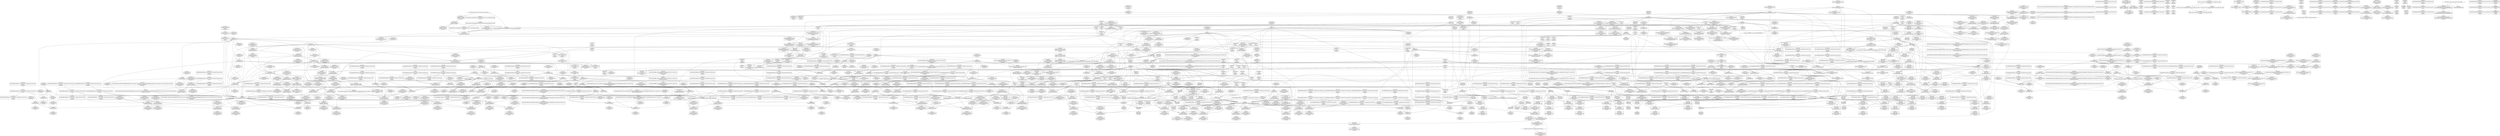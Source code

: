 digraph {
	CE0x5637bd0 [shape=record,shape=Mrecord,label="{CE0x5637bd0|rcu_read_unlock:_tmp19|include/linux/rcupdate.h,933}"]
	CE0x56266a0 [shape=record,shape=Mrecord,label="{CE0x56266a0|selinux_kernel_module_request:_call3|security/selinux/hooks.c,3568|*SummSource*}"]
	CE0x5622420 [shape=record,shape=Mrecord,label="{CE0x5622420|get_current:_entry|*SummSource*}"]
	CE0x5615b00 [shape=record,shape=Mrecord,label="{CE0x5615b00|avc_has_perm:_ssid|Function::avc_has_perm&Arg::ssid::|*SummSink*}"]
	CE0x5631a70 [shape=record,shape=Mrecord,label="{CE0x5631a70|i8*_getelementptr_inbounds_(_25_x_i8_,_25_x_i8_*_.str3,_i32_0,_i32_0)|*Constant*|*SummSink*}"]
	CE0x56ad280 [shape=record,shape=Mrecord,label="{CE0x56ad280|GLOBAL:_rcu_lock_release|*Constant*|*SummSource*}"]
	CE0x56c32a0 [shape=record,shape=Mrecord,label="{CE0x56c32a0|__rcu_read_unlock:_tmp6|include/linux/rcupdate.h,245|*SummSource*}"]
	CE0x561e5f0 [shape=record,shape=Mrecord,label="{CE0x561e5f0|selinux_kernel_module_request:_call1|security/selinux/hooks.c,3563}"]
	CE0x5601290 [shape=record,shape=Mrecord,label="{CE0x5601290|selinux_kernel_module_request:_tmp2|*SummSink*}"]
	CE0x565fad0 [shape=record,shape=Mrecord,label="{CE0x565fad0|task_sid:_tmp14|security/selinux/hooks.c,208}"]
	CE0x56785d0 [shape=record,shape=Mrecord,label="{CE0x56785d0|_ret_void,_!dbg_!27717|include/linux/rcupdate.h,419}"]
	CE0x560f370 [shape=record,shape=Mrecord,label="{CE0x560f370|i64_1|*Constant*|*SummSource*}"]
	CE0x565ce70 [shape=record,shape=Mrecord,label="{CE0x565ce70|task_sid:_real_cred|security/selinux/hooks.c,208}"]
	CE0x56d3ca0 [shape=record,shape=Mrecord,label="{CE0x56d3ca0|i64*_getelementptr_inbounds_(_4_x_i64_,_4_x_i64_*___llvm_gcov_ctr128,_i64_0,_i64_0)|*Constant*}"]
	CE0x5671430 [shape=record,shape=Mrecord,label="{CE0x5671430|__rcu_read_lock:_tmp5|include/linux/rcupdate.h,239}"]
	CE0x564fb20 [shape=record,shape=Mrecord,label="{CE0x564fb20|GLOBAL:_cred_sid|*Constant*|*SummSink*}"]
	CE0x562db10 [shape=record,shape=Mrecord,label="{CE0x562db10|i64_2|*Constant*|*SummSink*}"]
	CE0x5675950 [shape=record,shape=Mrecord,label="{CE0x5675950|_call_void_mcount()_#3|*SummSink*}"]
	CE0x5607010 [shape=record,shape=Mrecord,label="{CE0x5607010|GLOBAL:_current_task|Global_var:current_task}"]
	CE0x5618d80 [shape=record,shape=Mrecord,label="{CE0x5618d80|task_sid:_tmp2}"]
	CE0x569eb90 [shape=record,shape=Mrecord,label="{CE0x569eb90|rcu_read_unlock:_bb}"]
	CE0x56d9c00 [shape=record,shape=Mrecord,label="{CE0x56d9c00|GLOBAL:___preempt_count|Global_var:__preempt_count}"]
	CE0x5623d40 [shape=record,shape=Mrecord,label="{CE0x5623d40|avc_has_perm:_auditdata|Function::avc_has_perm&Arg::auditdata::|*SummSink*}"]
	CE0x56747e0 [shape=record,shape=Mrecord,label="{CE0x56747e0|rcu_read_unlock:_tmp}"]
	CE0x561bce0 [shape=record,shape=Mrecord,label="{CE0x561bce0|rcu_read_lock:_bb|*SummSource*}"]
	CE0x56c3670 [shape=record,shape=Mrecord,label="{CE0x56c3670|__rcu_read_unlock:_tmp7|include/linux/rcupdate.h,245|*SummSink*}"]
	CE0x56c36e0 [shape=record,shape=Mrecord,label="{CE0x56c36e0|__preempt_count_add:_bb}"]
	CE0x5618df0 [shape=record,shape=Mrecord,label="{CE0x5618df0|task_sid:_tmp2|*SummSource*}"]
	CE0x5609870 [shape=record,shape=Mrecord,label="{CE0x5609870|task_sid:_entry}"]
	CE0x561b500 [shape=record,shape=Mrecord,label="{CE0x561b500|rcu_read_unlock:_entry|*SummSink*}"]
	CE0x5675600 [shape=record,shape=Mrecord,label="{CE0x5675600|i64_0|*Constant*}"]
	CE0x5606cc0 [shape=record,shape=Mrecord,label="{CE0x5606cc0|get_current:_tmp4|./arch/x86/include/asm/current.h,14}"]
	CE0x5603d30 [shape=record,shape=Mrecord,label="{CE0x5603d30|task_sid:_do.body5|*SummSink*}"]
	CE0x5608ff0 [shape=record,shape=Mrecord,label="{CE0x5608ff0|task_sid:_tobool|security/selinux/hooks.c,208}"]
	CE0x564ed40 [shape=record,shape=Mrecord,label="{CE0x564ed40|task_sid:_tmp27|security/selinux/hooks.c,208|*SummSource*}"]
	CE0x566bff0 [shape=record,shape=Mrecord,label="{CE0x566bff0|i32_883|*Constant*|*SummSource*}"]
	CE0x56233c0 [shape=record,shape=Mrecord,label="{CE0x56233c0|i64_5|*Constant*|*SummSource*}"]
	CE0x56d4be0 [shape=record,shape=Mrecord,label="{CE0x56d4be0|_call_void_lock_release(%struct.lockdep_map*_%map,_i32_1,_i64_ptrtoint_(i8*_blockaddress(_rcu_lock_release,_%__here)_to_i64))_#10,_!dbg_!27716|include/linux/rcupdate.h,423}"]
	CE0x56d6840 [shape=record,shape=Mrecord,label="{CE0x56d6840|i64*_getelementptr_inbounds_(_4_x_i64_,_4_x_i64_*___llvm_gcov_ctr133,_i64_0,_i64_3)|*Constant*|*SummSource*}"]
	CE0x56da3d0 [shape=record,shape=Mrecord,label="{CE0x56da3d0|__preempt_count_sub:_entry|*SummSource*}"]
	CE0x56d2f50 [shape=record,shape=Mrecord,label="{CE0x56d2f50|i64*_getelementptr_inbounds_(_4_x_i64_,_4_x_i64_*___llvm_gcov_ctr130,_i64_0,_i64_0)|*Constant*}"]
	CE0x5628810 [shape=record,shape=Mrecord,label="{CE0x5628810|_call_void_mcount()_#3|*SummSink*}"]
	CE0x56d63b0 [shape=record,shape=Mrecord,label="{CE0x56d63b0|i64_ptrtoint_(i8*_blockaddress(_rcu_lock_release,_%__here)_to_i64)|*Constant*|*SummSink*}"]
	CE0x56bbf90 [shape=record,shape=Mrecord,label="{CE0x56bbf90|rcu_lock_acquire:_tmp|*SummSource*}"]
	CE0x56715a0 [shape=record,shape=Mrecord,label="{CE0x56715a0|__rcu_read_lock:_tmp5|include/linux/rcupdate.h,239|*SummSource*}"]
	CE0x564c760 [shape=record,shape=Mrecord,label="{CE0x564c760|i64*_getelementptr_inbounds_(_11_x_i64_,_11_x_i64_*___llvm_gcov_ctr127,_i64_0,_i64_1)|*Constant*|*SummSource*}"]
	CE0x560a450 [shape=record,shape=Mrecord,label="{CE0x560a450|task_sid:_tmp11|security/selinux/hooks.c,208|*SummSource*}"]
	CE0x56d3260 [shape=record,shape=Mrecord,label="{CE0x56d3260|_call_void_mcount()_#3|*SummSink*}"]
	CE0x5618e60 [shape=record,shape=Mrecord,label="{CE0x5618e60|task_sid:_tmp2|*SummSink*}"]
	CE0x564d880 [shape=record,shape=Mrecord,label="{CE0x564d880|task_sid:_land.lhs.true|*SummSource*}"]
	CE0x56312d0 [shape=record,shape=Mrecord,label="{CE0x56312d0|GLOBAL:_current_task|Global_var:current_task|*SummSource*}"]
	CE0x562bf60 [shape=record,shape=Mrecord,label="{CE0x562bf60|task_sid:_tmp7|security/selinux/hooks.c,208|*SummSource*}"]
	CE0x56a31b0 [shape=record,shape=Mrecord,label="{CE0x56a31b0|i64*_getelementptr_inbounds_(_11_x_i64_,_11_x_i64_*___llvm_gcov_ctr132,_i64_0,_i64_8)|*Constant*|*SummSource*}"]
	CE0x5619550 [shape=record,shape=Mrecord,label="{CE0x5619550|i32_934|*Constant*|*SummSink*}"]
	CE0x561b300 [shape=record,shape=Mrecord,label="{CE0x561b300|GLOBAL:_rcu_read_unlock|*Constant*|*SummSource*}"]
	CE0x56581d0 [shape=record,shape=Mrecord,label="{CE0x56581d0|rcu_read_lock:_do.body|*SummSink*}"]
	CE0x5605270 [shape=record,shape=Mrecord,label="{CE0x5605270|__rcu_read_lock:_tmp3|*SummSink*}"]
	CE0x5634890 [shape=record,shape=Mrecord,label="{CE0x5634890|i64*_getelementptr_inbounds_(_4_x_i64_,_4_x_i64_*___llvm_gcov_ctr134,_i64_0,_i64_1)|*Constant*|*SummSource*}"]
	CE0x61d9a00 [shape=record,shape=Mrecord,label="{CE0x61d9a00|selinux_kernel_module_request:_call|security/selinux/hooks.c,3563|*SummSource*}"]
	CE0x561ff30 [shape=record,shape=Mrecord,label="{CE0x561ff30|task_sid:_task|Function::task_sid&Arg::task::|*SummSource*}"]
	CE0x569de50 [shape=record,shape=Mrecord,label="{CE0x569de50|i64*_getelementptr_inbounds_(_11_x_i64_,_11_x_i64_*___llvm_gcov_ctr132,_i64_0,_i64_0)|*Constant*|*SummSource*}"]
	CE0x56bc230 [shape=record,shape=Mrecord,label="{CE0x56bc230|i64*_getelementptr_inbounds_(_4_x_i64_,_4_x_i64_*___llvm_gcov_ctr133,_i64_0,_i64_2)|*Constant*}"]
	CE0x565fa30 [shape=record,shape=Mrecord,label="{CE0x565fa30|i64_7|*Constant*|*SummSink*}"]
	CE0x566c530 [shape=record,shape=Mrecord,label="{CE0x566c530|rcu_read_lock:_tmp19|include/linux/rcupdate.h,882|*SummSource*}"]
	CE0x56733c0 [shape=record,shape=Mrecord,label="{CE0x56733c0|rcu_read_lock:_tmp8|include/linux/rcupdate.h,882|*SummSink*}"]
	CE0x569c380 [shape=record,shape=Mrecord,label="{CE0x569c380|i32_2|*Constant*|*SummSource*}"]
	CE0x569b9b0 [shape=record,shape=Mrecord,label="{CE0x569b9b0|i64*_getelementptr_inbounds_(_4_x_i64_,_4_x_i64_*___llvm_gcov_ctr130,_i64_0,_i64_3)|*Constant*}"]
	CE0x56a2100 [shape=record,shape=Mrecord,label="{CE0x56a2100|rcu_read_unlock:_tmp18|include/linux/rcupdate.h,933|*SummSource*}"]
	CE0x56297f0 [shape=record,shape=Mrecord,label="{CE0x56297f0|rcu_read_lock:_entry}"]
	CE0x561b490 [shape=record,shape=Mrecord,label="{CE0x561b490|rcu_read_unlock:_entry}"]
	CE0x561c470 [shape=record,shape=Mrecord,label="{CE0x561c470|rcu_read_lock:_tmp1|*SummSource*}"]
	CE0x56a1fd0 [shape=record,shape=Mrecord,label="{CE0x56a1fd0|rcu_read_unlock:_tmp18|include/linux/rcupdate.h,933}"]
	CE0x56277d0 [shape=record,shape=Mrecord,label="{CE0x56277d0|i32_0|*Constant*}"]
	CE0x56ca130 [shape=record,shape=Mrecord,label="{CE0x56ca130|__preempt_count_add:_do.end|*SummSink*}"]
	CE0x56bd570 [shape=record,shape=Mrecord,label="{CE0x56bd570|__rcu_read_unlock:_do.end}"]
	CE0x5620af0 [shape=record,shape=Mrecord,label="{CE0x5620af0|_call_void_rcu_read_lock()_#10,_!dbg_!27712|security/selinux/hooks.c,207|*SummSink*}"]
	CE0x5654e40 [shape=record,shape=Mrecord,label="{CE0x5654e40|i32_22|*Constant*|*SummSource*}"]
	CE0x5615c00 [shape=record,shape=Mrecord,label="{CE0x5615c00|avc_has_perm:_tsid|Function::avc_has_perm&Arg::tsid::}"]
	CE0x564e890 [shape=record,shape=Mrecord,label="{CE0x564e890|i64*_getelementptr_inbounds_(_13_x_i64_,_13_x_i64_*___llvm_gcov_ctr126,_i64_0,_i64_12)|*Constant*|*SummSource*}"]
	CE0x56afbd0 [shape=record,shape=Mrecord,label="{CE0x56afbd0|i64*_getelementptr_inbounds_(_4_x_i64_,_4_x_i64_*___llvm_gcov_ctr130,_i64_0,_i64_0)|*Constant*|*SummSink*}"]
	CE0x562a600 [shape=record,shape=Mrecord,label="{CE0x562a600|i64*_getelementptr_inbounds_(_11_x_i64_,_11_x_i64_*___llvm_gcov_ctr132,_i64_0,_i64_1)|*Constant*|*SummSource*}"]
	CE0x562dba0 [shape=record,shape=Mrecord,label="{CE0x562dba0|i64_3|*Constant*}"]
	CE0x561f1d0 [shape=record,shape=Mrecord,label="{CE0x561f1d0|__preempt_count_add:_tmp4|./arch/x86/include/asm/preempt.h,72|*SummSource*}"]
	CE0x57106f0 [shape=record,shape=Mrecord,label="{CE0x57106f0|__preempt_count_sub:_tmp3}"]
	CE0x562f700 [shape=record,shape=Mrecord,label="{CE0x562f700|rcu_read_lock:_tobool|include/linux/rcupdate.h,882|*SummSink*}"]
	CE0x56b4ff0 [shape=record,shape=Mrecord,label="{CE0x56b4ff0|i64*_getelementptr_inbounds_(_4_x_i64_,_4_x_i64_*___llvm_gcov_ctr129,_i64_0,_i64_1)|*Constant*|*SummSink*}"]
	CE0x565a380 [shape=record,shape=Mrecord,label="{CE0x565a380|task_sid:_land.lhs.true2|*SummSink*}"]
	CE0x56974f0 [shape=record,shape=Mrecord,label="{CE0x56974f0|rcu_read_unlock:_tobool1|include/linux/rcupdate.h,933|*SummSource*}"]
	CE0x56a1d10 [shape=record,shape=Mrecord,label="{CE0x56a1d10|rcu_read_unlock:_tmp17|include/linux/rcupdate.h,933|*SummSink*}"]
	CE0x5629010 [shape=record,shape=Mrecord,label="{CE0x5629010|selinux_kernel_module_request:_u|security/selinux/hooks.c,3566|*SummSource*}"]
	CE0x56565f0 [shape=record,shape=Mrecord,label="{CE0x56565f0|rcu_read_lock:_tmp4|include/linux/rcupdate.h,882}"]
	CE0x56ae670 [shape=record,shape=Mrecord,label="{CE0x56ae670|GLOBAL:___rcu_read_unlock|*Constant*|*SummSink*}"]
	CE0x5686d30 [shape=record,shape=Mrecord,label="{CE0x5686d30|__preempt_count_add:_do.end|*SummSource*}"]
	CE0x5678740 [shape=record,shape=Mrecord,label="{CE0x5678740|_ret_void,_!dbg_!27717|include/linux/rcupdate.h,419|*SummSource*}"]
	CE0x5605850 [shape=record,shape=Mrecord,label="{CE0x5605850|_call_void_lockdep_rcu_suspicious(i8*_getelementptr_inbounds_(_25_x_i8_,_25_x_i8_*_.str45,_i32_0,_i32_0),_i32_934,_i8*_getelementptr_inbounds_(_44_x_i8_,_44_x_i8_*_.str47,_i32_0,_i32_0))_#10,_!dbg_!27726|include/linux/rcupdate.h,933}"]
	CE0x5626630 [shape=record,shape=Mrecord,label="{CE0x5626630|selinux_kernel_module_request:_call3|security/selinux/hooks.c,3568}"]
	CE0x569d090 [shape=record,shape=Mrecord,label="{CE0x569d090|rcu_lock_acquire:___here|*SummSource*}"]
	CE0x56c03c0 [shape=record,shape=Mrecord,label="{CE0x56c03c0|void_(i32*,_i32,_i32*)*_asm_addl_$1,_%gs:$0_,_*m,ri,*m,_dirflag_,_fpsr_,_flags_|*SummSource*}"]
	CE0x56b77c0 [shape=record,shape=Mrecord,label="{CE0x56b77c0|__rcu_read_lock:_tmp1|*SummSource*}"]
	CE0x564fc60 [shape=record,shape=Mrecord,label="{CE0x564fc60|_ret_i32_%tmp6,_!dbg_!27716|security/selinux/hooks.c,197|*SummSink*}"]
	CE0x5625010 [shape=record,shape=Mrecord,label="{CE0x5625010|_ret_void,_!dbg_!27735|include/linux/rcupdate.h,884|*SummSink*}"]
	CE0x5654490 [shape=record,shape=Mrecord,label="{CE0x5654490|rcu_read_lock:_land.lhs.true|*SummSource*}"]
	CE0x5672ff0 [shape=record,shape=Mrecord,label="{CE0x5672ff0|rcu_read_unlock:_tmp2}"]
	CE0x56d2060 [shape=record,shape=Mrecord,label="{CE0x56d2060|rcu_lock_release:___here|*SummSink*}"]
	CE0x5604620 [shape=record,shape=Mrecord,label="{CE0x5604620|task_sid:_tobool4|security/selinux/hooks.c,208}"]
	CE0x56d39b0 [shape=record,shape=Mrecord,label="{CE0x56d39b0|COLLAPSED:_GCMRE___llvm_gcov_ctr134_internal_global_4_x_i64_zeroinitializer:_elem_0:default:}"]
	CE0x5698fa0 [shape=record,shape=Mrecord,label="{CE0x5698fa0|rcu_read_unlock:_tmp14|include/linux/rcupdate.h,933|*SummSink*}"]
	CE0x56c0d10 [shape=record,shape=Mrecord,label="{CE0x56c0d10|rcu_lock_release:_tmp4|include/linux/rcupdate.h,423|*SummSource*}"]
	CE0x56a2390 [shape=record,shape=Mrecord,label="{CE0x56a2390|i64*_getelementptr_inbounds_(_4_x_i64_,_4_x_i64_*___llvm_gcov_ctr128,_i64_0,_i64_2)|*Constant*|*SummSource*}"]
	CE0x566b690 [shape=record,shape=Mrecord,label="{CE0x566b690|GLOBAL:_lockdep_rcu_suspicious|*Constant*}"]
	CE0x56bf5d0 [shape=record,shape=Mrecord,label="{CE0x56bf5d0|_call_void_mcount()_#3|*SummSink*}"]
	CE0x56b9a00 [shape=record,shape=Mrecord,label="{CE0x56b9a00|__preempt_count_sub:_do.end}"]
	CE0x6969880 [shape=record,shape=Mrecord,label="{CE0x6969880|COLLAPSED:_GCMRE___llvm_gcov_ctr278_internal_global_2_x_i64_zeroinitializer:_elem_0:default:}"]
	CE0x564cc50 [shape=record,shape=Mrecord,label="{CE0x564cc50|rcu_read_lock:_land.lhs.true2|*SummSink*}"]
	CE0x5678ee0 [shape=record,shape=Mrecord,label="{CE0x5678ee0|_call_void_asm_sideeffect_,_memory_,_dirflag_,_fpsr_,_flags_()_#3,_!dbg_!27711,_!srcloc_!27714|include/linux/rcupdate.h,244|*SummSink*}"]
	CE0x562b9a0 [shape=record,shape=Mrecord,label="{CE0x562b9a0|_ret_i32_%call3,_!dbg_!27722|security/selinux/hooks.c,3568|*SummSink*}"]
	CE0x562cb20 [shape=record,shape=Mrecord,label="{CE0x562cb20|rcu_read_unlock:_tmp5|include/linux/rcupdate.h,933|*SummSource*}"]
	CE0x56af3f0 [shape=record,shape=Mrecord,label="{CE0x56af3f0|__rcu_read_lock:_bb}"]
	CE0x56b1400 [shape=record,shape=Mrecord,label="{CE0x56b1400|i64*_getelementptr_inbounds_(_4_x_i64_,_4_x_i64_*___llvm_gcov_ctr128,_i64_0,_i64_2)|*Constant*}"]
	CE0x56748c0 [shape=record,shape=Mrecord,label="{CE0x56748c0|rcu_read_unlock:_tmp|*SummSource*}"]
	CE0x56bcb20 [shape=record,shape=Mrecord,label="{CE0x56bcb20|__rcu_read_unlock:_do.end|*SummSink*}"]
	CE0x56bc3a0 [shape=record,shape=Mrecord,label="{CE0x56bc3a0|rcu_lock_release:_tmp3}"]
	CE0x56d4350 [shape=record,shape=Mrecord,label="{CE0x56d4350|rcu_lock_acquire:_tmp}"]
	CE0x56b4e50 [shape=record,shape=Mrecord,label="{CE0x56b4e50|_call_void_asm_addl_$1,_%gs:$0_,_*m,ri,*m,_dirflag_,_fpsr_,_flags_(i32*___preempt_count,_i32_%sub,_i32*___preempt_count)_#3,_!dbg_!27717,_!srcloc_!27718|./arch/x86/include/asm/preempt.h,77}"]
	CE0x569b6a0 [shape=record,shape=Mrecord,label="{CE0x569b6a0|GLOBAL:_lock_acquire|*Constant*}"]
	CE0x56573f0 [shape=record,shape=Mrecord,label="{CE0x56573f0|task_sid:_do.end|*SummSink*}"]
	CE0x5657db0 [shape=record,shape=Mrecord,label="{CE0x5657db0|cred_sid:_tmp2|*SummSink*}"]
	CE0x568ae50 [shape=record,shape=Mrecord,label="{CE0x568ae50|COLLAPSED:_GCMRE___llvm_gcov_ctr129_internal_global_4_x_i64_zeroinitializer:_elem_0:default:}"]
	CE0x567d1f0 [shape=record,shape=Mrecord,label="{CE0x567d1f0|rcu_read_lock:_tmp13|include/linux/rcupdate.h,882}"]
	CE0x56375b0 [shape=record,shape=Mrecord,label="{CE0x56375b0|i64*_getelementptr_inbounds_(_11_x_i64_,_11_x_i64_*___llvm_gcov_ctr132,_i64_0,_i64_9)|*Constant*|*SummSink*}"]
	CE0x5618b80 [shape=record,shape=Mrecord,label="{CE0x5618b80|get_current:_tmp3|*SummSink*}"]
	CE0x56382d0 [shape=record,shape=Mrecord,label="{CE0x56382d0|rcu_read_unlock:_tmp20|include/linux/rcupdate.h,933|*SummSink*}"]
	CE0x5649c70 [shape=record,shape=Mrecord,label="{CE0x5649c70|__rcu_read_lock:_tmp1}"]
	CE0x56c8bc0 [shape=record,shape=Mrecord,label="{CE0x56c8bc0|__preempt_count_sub:_tmp7|./arch/x86/include/asm/preempt.h,78}"]
	CE0x56d3510 [shape=record,shape=Mrecord,label="{CE0x56d3510|__rcu_read_unlock:_tmp|*SummSink*}"]
	CE0x561c0f0 [shape=record,shape=Mrecord,label="{CE0x561c0f0|i64*_getelementptr_inbounds_(_11_x_i64_,_11_x_i64_*___llvm_gcov_ctr127,_i64_0,_i64_1)|*Constant*|*SummSink*}"]
	CE0x562dc80 [shape=record,shape=Mrecord,label="{CE0x562dc80|i64_3|*Constant*|*SummSink*}"]
	CE0x567d350 [shape=record,shape=Mrecord,label="{CE0x567d350|rcu_read_lock:_tmp13|include/linux/rcupdate.h,882|*SummSource*}"]
	CE0x5608570 [shape=record,shape=Mrecord,label="{CE0x5608570|_call_void_rcu_read_lock()_#10,_!dbg_!27712|security/selinux/hooks.c,207}"]
	CE0x564c130 [shape=record,shape=Mrecord,label="{CE0x564c130|i32_22|*Constant*}"]
	CE0x565ca90 [shape=record,shape=Mrecord,label="{CE0x565ca90|_ret_void,_!dbg_!27717|include/linux/rcupdate.h,419|*SummSink*}"]
	CE0x569c760 [shape=record,shape=Mrecord,label="{CE0x569c760|rcu_read_unlock:_tmp10|include/linux/rcupdate.h,933}"]
	CE0x5631640 [shape=record,shape=Mrecord,label="{CE0x5631640|_call_void_lockdep_rcu_suspicious(i8*_getelementptr_inbounds_(_25_x_i8_,_25_x_i8_*_.str3,_i32_0,_i32_0),_i32_208,_i8*_getelementptr_inbounds_(_41_x_i8_,_41_x_i8_*_.str44,_i32_0,_i32_0))_#10,_!dbg_!27732|security/selinux/hooks.c,208}"]
	CE0x567cd30 [shape=record,shape=Mrecord,label="{CE0x567cd30|rcu_read_unlock:_call3|include/linux/rcupdate.h,933|*SummSource*}"]
	CE0x56c2910 [shape=record,shape=Mrecord,label="{CE0x56c2910|__rcu_read_unlock:_tmp2}"]
	CE0x56bf3c0 [shape=record,shape=Mrecord,label="{CE0x56bf3c0|rcu_lock_release:_indirectgoto|*SummSink*}"]
	CE0x5695380 [shape=record,shape=Mrecord,label="{CE0x5695380|rcu_read_unlock:_tmp1|*SummSink*}"]
	CE0x560b1b0 [shape=record,shape=Mrecord,label="{CE0x560b1b0|GLOBAL:_lockdep_rcu_suspicious|*Constant*|*SummSource*}"]
	CE0x56a1a10 [shape=record,shape=Mrecord,label="{CE0x56a1a10|rcu_read_unlock:_tmp17|include/linux/rcupdate.h,933}"]
	CE0x560feb0 [shape=record,shape=Mrecord,label="{CE0x560feb0|selinux_kernel_module_request:_call|security/selinux/hooks.c,3563}"]
	CE0x56e9f40 [shape=record,shape=Mrecord,label="{CE0x56e9f40|__preempt_count_add:_tmp|*SummSink*}"]
	CE0x564f9f0 [shape=record,shape=Mrecord,label="{CE0x564f9f0|GLOBAL:_cred_sid|*Constant*|*SummSource*}"]
	CE0x56059f0 [shape=record,shape=Mrecord,label="{CE0x56059f0|rcu_read_unlock:_tmp11|include/linux/rcupdate.h,933|*SummSource*}"]
	CE0x562e490 [shape=record,shape=Mrecord,label="{CE0x562e490|rcu_read_lock:_tobool|include/linux/rcupdate.h,882|*SummSource*}"]
	CE0x5604b90 [shape=record,shape=Mrecord,label="{CE0x5604b90|i64_0|*Constant*|*SummSource*}"]
	CE0x56531e0 [shape=record,shape=Mrecord,label="{CE0x56531e0|task_sid:_tmp16|security/selinux/hooks.c,208|*SummSource*}"]
	CE0x564d750 [shape=record,shape=Mrecord,label="{CE0x564d750|GLOBAL:_rcu_lock_acquire|*Constant*|*SummSink*}"]
	CE0x5677a40 [shape=record,shape=Mrecord,label="{CE0x5677a40|rcu_read_lock:_tobool1|include/linux/rcupdate.h,882|*SummSink*}"]
	CE0x5671d60 [shape=record,shape=Mrecord,label="{CE0x5671d60|i8*_getelementptr_inbounds_(_42_x_i8_,_42_x_i8_*_.str46,_i32_0,_i32_0)|*Constant*|*SummSource*}"]
	CE0x5649d20 [shape=record,shape=Mrecord,label="{CE0x5649d20|_call_void___rcu_read_lock()_#10,_!dbg_!27710|include/linux/rcupdate.h,879|*SummSource*}"]
	CE0x5677b90 [shape=record,shape=Mrecord,label="{CE0x5677b90|GLOBAL:___llvm_gcov_ctr127|Global_var:__llvm_gcov_ctr127|*SummSource*}"]
	CE0x5676a00 [shape=record,shape=Mrecord,label="{CE0x5676a00|rcu_lock_acquire:_tmp1|*SummSink*}"]
	CE0x5603380 [shape=record,shape=Mrecord,label="{CE0x5603380|cred_sid:_cred|Function::cred_sid&Arg::cred::|*SummSink*}"]
	CE0x56ac9d0 [shape=record,shape=Mrecord,label="{CE0x56ac9d0|_call_void_rcu_lock_release(%struct.lockdep_map*_rcu_lock_map)_#10,_!dbg_!27733|include/linux/rcupdate.h,935|*SummSource*}"]
	CE0x569cbf0 [shape=record,shape=Mrecord,label="{CE0x569cbf0|__rcu_read_lock:_tmp1|*SummSink*}"]
	CE0x56156f0 [shape=record,shape=Mrecord,label="{CE0x56156f0|avc_has_perm:_requested|Function::avc_has_perm&Arg::requested::|*SummSink*}"]
	CE0x56ac420 [shape=record,shape=Mrecord,label="{CE0x56ac420|rcu_read_unlock:_tmp22|include/linux/rcupdate.h,935}"]
	CE0x56982a0 [shape=record,shape=Mrecord,label="{CE0x56982a0|i64*_getelementptr_inbounds_(_4_x_i64_,_4_x_i64_*___llvm_gcov_ctr134,_i64_0,_i64_2)|*Constant*|*SummSource*}"]
	"CONST[source:0(mediator),value:0(static)][purpose:{operation}]"
	CE0x56d5250 [shape=record,shape=Mrecord,label="{CE0x56d5250|_call_void_lock_release(%struct.lockdep_map*_%map,_i32_1,_i64_ptrtoint_(i8*_blockaddress(_rcu_lock_release,_%__here)_to_i64))_#10,_!dbg_!27716|include/linux/rcupdate.h,423|*SummSource*}"]
	CE0x56543f0 [shape=record,shape=Mrecord,label="{CE0x56543f0|rcu_read_lock:_land.lhs.true}"]
	CE0x56da1d0 [shape=record,shape=Mrecord,label="{CE0x56da1d0|_ret_void,_!dbg_!27720|./arch/x86/include/asm/preempt.h,78|*SummSource*}"]
	CE0x565ad70 [shape=record,shape=Mrecord,label="{CE0x565ad70|task_sid:_bb|*SummSink*}"]
	CE0x561f710 [shape=record,shape=Mrecord,label="{CE0x561f710|task_sid:_tmp17|security/selinux/hooks.c,208|*SummSource*}"]
	CE0x5674410 [shape=record,shape=Mrecord,label="{CE0x5674410|__preempt_count_add:_entry|*SummSource*}"]
	CE0x5622280 [shape=record,shape=Mrecord,label="{CE0x5622280|GLOBAL:_get_current|*Constant*|*SummSink*}"]
	CE0x5637fe0 [shape=record,shape=Mrecord,label="{CE0x5637fe0|rcu_read_unlock:_tmp20|include/linux/rcupdate.h,933}"]
	CE0x5698630 [shape=record,shape=Mrecord,label="{CE0x5698630|rcu_read_unlock:_tobool1|include/linux/rcupdate.h,933}"]
	CE0x566b970 [shape=record,shape=Mrecord,label="{CE0x566b970|i8*_getelementptr_inbounds_(_25_x_i8_,_25_x_i8_*_.str45,_i32_0,_i32_0)|*Constant*|*SummSource*}"]
	CE0x5679320 [shape=record,shape=Mrecord,label="{CE0x5679320|_call_void_mcount()_#3|*SummSource*}"]
	CE0x56b7200 [shape=record,shape=Mrecord,label="{CE0x56b7200|rcu_lock_acquire:_tmp6}"]
	CE0x5606600 [shape=record,shape=Mrecord,label="{CE0x5606600|i8_1|*Constant*|*SummSink*}"]
	CE0x565c340 [shape=record,shape=Mrecord,label="{CE0x565c340|task_sid:_tobool|security/selinux/hooks.c,208|*SummSource*}"]
	CE0x5649720 [shape=record,shape=Mrecord,label="{CE0x5649720|rcu_read_lock:_land.lhs.true2}"]
	CE0x56add00 [shape=record,shape=Mrecord,label="{CE0x56add00|_ret_void,_!dbg_!27717|include/linux/rcupdate.h,424}"]
	CE0x5676d40 [shape=record,shape=Mrecord,label="{CE0x5676d40|i64*_getelementptr_inbounds_(_4_x_i64_,_4_x_i64_*___llvm_gcov_ctr130,_i64_0,_i64_1)|*Constant*|*SummSource*}"]
	CE0x56753a0 [shape=record,shape=Mrecord,label="{CE0x56753a0|rcu_read_lock:_tmp4|include/linux/rcupdate.h,882|*SummSink*}"]
	CE0x56bd0d0 [shape=record,shape=Mrecord,label="{CE0x56bd0d0|rcu_lock_release:_tmp7|*SummSink*}"]
	CE0x56bb360 [shape=record,shape=Mrecord,label="{CE0x56bb360|rcu_lock_release:_bb|*SummSink*}"]
	CE0x55fdf00 [shape=record,shape=Mrecord,label="{CE0x55fdf00|i64*_getelementptr_inbounds_(_13_x_i64_,_13_x_i64_*___llvm_gcov_ctr126,_i64_0,_i64_10)|*Constant*|*SummSource*}"]
	CE0x569e4c0 [shape=record,shape=Mrecord,label="{CE0x569e4c0|rcu_read_unlock:_tmp8|include/linux/rcupdate.h,933}"]
	CE0x56da8e0 [shape=record,shape=Mrecord,label="{CE0x56da8e0|GLOBAL:___preempt_count|Global_var:__preempt_count|*SummSink*}"]
	CE0x56c0f90 [shape=record,shape=Mrecord,label="{CE0x56c0f90|rcu_lock_release:_tmp4|include/linux/rcupdate.h,423|*SummSink*}"]
	CE0x568ee50 [shape=record,shape=Mrecord,label="{CE0x568ee50|__preempt_count_sub:_tmp1|*SummSink*}"]
	CE0x56723b0 [shape=record,shape=Mrecord,label="{CE0x56723b0|i64*_getelementptr_inbounds_(_11_x_i64_,_11_x_i64_*___llvm_gcov_ctr127,_i64_0,_i64_9)|*Constant*|*SummSink*}"]
	CE0x5694ed0 [shape=record,shape=Mrecord,label="{CE0x5694ed0|GLOBAL:___preempt_count_add|*Constant*|*SummSink*}"]
	CE0x56866b0 [shape=record,shape=Mrecord,label="{CE0x56866b0|_call_void_mcount()_#3|*SummSink*}"]
	CE0x56a36f0 [shape=record,shape=Mrecord,label="{CE0x56a36f0|__rcu_read_unlock:_tmp5|include/linux/rcupdate.h,244}"]
	CE0x561e6d0 [shape=record,shape=Mrecord,label="{CE0x561e6d0|selinux_kernel_module_request:_call1|security/selinux/hooks.c,3563|*SummSource*}"]
	CE0x5649e60 [shape=record,shape=Mrecord,label="{CE0x5649e60|_call_void___rcu_read_lock()_#10,_!dbg_!27710|include/linux/rcupdate.h,879|*SummSink*}"]
	CE0x56b7ef0 [shape=record,shape=Mrecord,label="{CE0x56b7ef0|rcu_lock_acquire:_tmp5|include/linux/rcupdate.h,418|*SummSource*}"]
	CE0x561c500 [shape=record,shape=Mrecord,label="{CE0x561c500|cred_sid:_tmp3|*SummSink*}"]
	CE0x564ce10 [shape=record,shape=Mrecord,label="{CE0x564ce10|rcu_read_lock:_if.end}"]
	CE0x564b3b0 [shape=record,shape=Mrecord,label="{CE0x564b3b0|rcu_read_unlock:_tmp2|*SummSink*}"]
	CE0x565fc70 [shape=record,shape=Mrecord,label="{CE0x565fc70|task_sid:_tmp14|security/selinux/hooks.c,208|*SummSink*}"]
	CE0x566ad20 [shape=record,shape=Mrecord,label="{CE0x566ad20|i8_1|*Constant*}"]
	CE0x566c8f0 [shape=record,shape=Mrecord,label="{CE0x566c8f0|rcu_read_lock:_tmp20|include/linux/rcupdate.h,882}"]
	CE0x5694bb0 [shape=record,shape=Mrecord,label="{CE0x5694bb0|GLOBAL:___llvm_gcov_ctr132|Global_var:__llvm_gcov_ctr132}"]
	CE0x56d40d0 [shape=record,shape=Mrecord,label="{CE0x56d40d0|i64*_getelementptr_inbounds_(_4_x_i64_,_4_x_i64_*___llvm_gcov_ctr133,_i64_0,_i64_1)|*Constant*}"]
	CE0x56243a0 [shape=record,shape=Mrecord,label="{CE0x56243a0|i8_8|*Constant*}"]
	CE0x55febe0 [shape=record,shape=Mrecord,label="{CE0x55febe0|task_sid:_tmp9|security/selinux/hooks.c,208|*SummSource*}"]
	CE0x5647d50 [shape=record,shape=Mrecord,label="{CE0x5647d50|_call_void_mcount()_#3}"]
	CE0x569ea80 [shape=record,shape=Mrecord,label="{CE0x569ea80|rcu_lock_acquire:_bb|*SummSource*}"]
	CE0x562bef0 [shape=record,shape=Mrecord,label="{CE0x562bef0|task_sid:_tmp7|security/selinux/hooks.c,208|*SummSink*}"]
	CE0x55fd9a0 [shape=record,shape=Mrecord,label="{CE0x55fd9a0|task_sid:_tmp22|security/selinux/hooks.c,208}"]
	CE0x567dd40 [shape=record,shape=Mrecord,label="{CE0x567dd40|rcu_read_lock:_tmp15|include/linux/rcupdate.h,882|*SummSource*}"]
	CE0x56997d0 [shape=record,shape=Mrecord,label="{CE0x56997d0|rcu_read_unlock:_tmp|*SummSink*}"]
	CE0x569ae00 [shape=record,shape=Mrecord,label="{CE0x569ae00|i64*_getelementptr_inbounds_(_4_x_i64_,_4_x_i64_*___llvm_gcov_ctr129,_i64_0,_i64_3)|*Constant*|*SummSink*}"]
	CE0x56db1a0 [shape=record,shape=Mrecord,label="{CE0x56db1a0|COLLAPSED:_GCMRE___llvm_gcov_ctr135_internal_global_4_x_i64_zeroinitializer:_elem_0:default:}"]
	CE0x5612430 [shape=record,shape=Mrecord,label="{CE0x5612430|selinux_kernel_module_request:_kmod_name2|security/selinux/hooks.c,3566}"]
	CE0x561bb80 [shape=record,shape=Mrecord,label="{CE0x561bb80|rcu_read_lock:_bb}"]
	CE0x56dea80 [shape=record,shape=Mrecord,label="{CE0x56dea80|_call_void_mcount()_#3|*SummSource*}"]
	CE0x56556f0 [shape=record,shape=Mrecord,label="{CE0x56556f0|rcu_read_unlock:_tmp13|include/linux/rcupdate.h,933|*SummSource*}"]
	CE0x56a02d0 [shape=record,shape=Mrecord,label="{CE0x56a02d0|rcu_lock_release:_tmp|*SummSink*}"]
	CE0x56bcda0 [shape=record,shape=Mrecord,label="{CE0x56bcda0|rcu_lock_release:_tmp7}"]
	CE0x562dc10 [shape=record,shape=Mrecord,label="{CE0x562dc10|i64_3|*Constant*|*SummSource*}"]
	CE0x56087a0 [shape=record,shape=Mrecord,label="{CE0x56087a0|get_current:_tmp2|*SummSource*}"]
	CE0x55fd530 [shape=record,shape=Mrecord,label="{CE0x55fd530|cred_sid:_tmp1|*SummSink*}"]
	CE0x565bd10 [shape=record,shape=Mrecord,label="{CE0x565bd10|task_sid:_real_cred|security/selinux/hooks.c,208|*SummSource*}"]
	CE0x5670cc0 [shape=record,shape=Mrecord,label="{CE0x5670cc0|__rcu_read_lock:_tmp7|include/linux/rcupdate.h,240|*SummSource*}"]
	CE0x56d5bd0 [shape=record,shape=Mrecord,label="{CE0x56d5bd0|GLOBAL:_lock_release|*Constant*|*SummSink*}"]
	CE0x5623530 [shape=record,shape=Mrecord,label="{CE0x5623530|task_sid:_tmp10|security/selinux/hooks.c,208}"]
	CE0x5657cd0 [shape=record,shape=Mrecord,label="{CE0x5657cd0|cred_sid:_tmp2}"]
	CE0x5649810 [shape=record,shape=Mrecord,label="{CE0x5649810|rcu_read_lock:_land.lhs.true2|*SummSource*}"]
	CE0x5626920 [shape=record,shape=Mrecord,label="{CE0x5626920|selinux_kernel_module_request:_call3|security/selinux/hooks.c,3568|*SummSink*}"]
	CE0x56b6cd0 [shape=record,shape=Mrecord,label="{CE0x56b6cd0|i64_ptrtoint_(i8*_blockaddress(_rcu_lock_acquire,_%__here)_to_i64)|*Constant*|*SummSink*}"]
	CE0x564a300 [shape=record,shape=Mrecord,label="{CE0x564a300|rcu_read_unlock:_land.lhs.true2|*SummSource*}"]
	CE0x567bd40 [shape=record,shape=Mrecord,label="{CE0x567bd40|rcu_read_lock:_tmp12|include/linux/rcupdate.h,882|*SummSink*}"]
	CE0x565f080 [shape=record,shape=Mrecord,label="{CE0x565f080|rcu_read_lock:_tmp10|include/linux/rcupdate.h,882}"]
	CE0x56a2930 [shape=record,shape=Mrecord,label="{CE0x56a2930|rcu_read_unlock:_tmp15|include/linux/rcupdate.h,933|*SummSink*}"]
	CE0x562f5f0 [shape=record,shape=Mrecord,label="{CE0x562f5f0|task_sid:_tmp24|security/selinux/hooks.c,208}"]
	CE0x5649250 [shape=record,shape=Mrecord,label="{CE0x5649250|cred_sid:_tmp5|security/selinux/hooks.c,196|*SummSource*}"]
	CE0x5618930 [shape=record,shape=Mrecord,label="{CE0x5618930|task_sid:_if.then|*SummSource*}"]
	CE0x562f050 [shape=record,shape=Mrecord,label="{CE0x562f050|task_sid:_tmp23|security/selinux/hooks.c,208|*SummSource*}"]
	CE0x569b0e0 [shape=record,shape=Mrecord,label="{CE0x569b0e0|rcu_read_unlock:_tmp5|include/linux/rcupdate.h,933|*SummSink*}"]
	CE0x56c29f0 [shape=record,shape=Mrecord,label="{CE0x56c29f0|__rcu_read_unlock:_tmp2|*SummSink*}"]
	CE0x5658ec0 [shape=record,shape=Mrecord,label="{CE0x5658ec0|0:_i8,_:_GCMR_rcu_read_lock.__warned_internal_global_i8_0,_section_.data.unlikely_,_align_1:_elem_0:default:}"]
	CE0x560a580 [shape=record,shape=Mrecord,label="{CE0x560a580|task_sid:_tmp11|security/selinux/hooks.c,208|*SummSink*}"]
	CE0x569ac20 [shape=record,shape=Mrecord,label="{CE0x569ac20|i64*_getelementptr_inbounds_(_4_x_i64_,_4_x_i64_*___llvm_gcov_ctr129,_i64_0,_i64_3)|*Constant*|*SummSource*}"]
	CE0x5715070 [shape=record,shape=Mrecord,label="{CE0x5715070|i64*_getelementptr_inbounds_(_4_x_i64_,_4_x_i64_*___llvm_gcov_ctr135,_i64_0,_i64_0)|*Constant*|*SummSink*}"]
	CE0x5694b40 [shape=record,shape=Mrecord,label="{CE0x5694b40|rcu_read_unlock:_tobool|include/linux/rcupdate.h,933|*SummSink*}"]
	CE0x566e0f0 [shape=record,shape=Mrecord,label="{CE0x566e0f0|cred_sid:_bb}"]
	CE0x5653480 [shape=record,shape=Mrecord,label="{CE0x5653480|task_sid:_tmp17|security/selinux/hooks.c,208}"]
	CE0x561ba70 [shape=record,shape=Mrecord,label="{CE0x561ba70|_ret_void,_!dbg_!27735|include/linux/rcupdate.h,938|*SummSource*}"]
	CE0x56716f0 [shape=record,shape=Mrecord,label="{CE0x56716f0|i64*_getelementptr_inbounds_(_11_x_i64_,_11_x_i64_*___llvm_gcov_ctr132,_i64_0,_i64_0)|*Constant*|*SummSink*}"]
	CE0x56c60e0 [shape=record,shape=Mrecord,label="{CE0x56c60e0|__preempt_count_sub:_tmp5|./arch/x86/include/asm/preempt.h,77|*SummSink*}"]
	CE0x56c6990 [shape=record,shape=Mrecord,label="{CE0x56c6990|__rcu_read_unlock:_bb|*SummSink*}"]
	CE0x567f090 [shape=record,shape=Mrecord,label="{CE0x567f090|rcu_read_lock:_tmp18|include/linux/rcupdate.h,882|*SummSource*}"]
	CE0x56550e0 [shape=record,shape=Mrecord,label="{CE0x56550e0|cred_sid:_security|security/selinux/hooks.c,196|*SummSource*}"]
	CE0x56af980 [shape=record,shape=Mrecord,label="{CE0x56af980|__preempt_count_sub:_sub|./arch/x86/include/asm/preempt.h,77|*SummSource*}"]
	CE0x5618010 [shape=record,shape=Mrecord,label="{CE0x5618010|task_sid:_tmp3|*SummSource*}"]
	CE0x56d33e0 [shape=record,shape=Mrecord,label="{CE0x56d33e0|__rcu_read_lock:_do.end|*SummSink*}"]
	CE0x5628ac0 [shape=record,shape=Mrecord,label="{CE0x5628ac0|selinux_kernel_module_request:_tmp|*SummSource*}"]
	CE0x562b050 [shape=record,shape=Mrecord,label="{CE0x562b050|GLOBAL:___llvm_gcov_ctr126|Global_var:__llvm_gcov_ctr126}"]
	CE0x5673eb0 [shape=record,shape=Mrecord,label="{CE0x5673eb0|GLOBAL:_rcu_lock_map|Global_var:rcu_lock_map|*SummSource*}"]
	CE0x571e910 [shape=record,shape=Mrecord,label="{CE0x571e910|__preempt_count_sub:_tmp6|./arch/x86/include/asm/preempt.h,78|*SummSink*}"]
	CE0x562eab0 [shape=record,shape=Mrecord,label="{CE0x562eab0|task_sid:_tmp9|security/selinux/hooks.c,208|*SummSink*}"]
	CE0x56ad520 [shape=record,shape=Mrecord,label="{CE0x56ad520|_ret_void,_!dbg_!27717|include/linux/rcupdate.h,424|*SummSink*}"]
	CE0x564a080 [shape=record,shape=Mrecord,label="{CE0x564a080|_call_void___rcu_read_lock()_#10,_!dbg_!27710|include/linux/rcupdate.h,879}"]
	CE0x5649030 [shape=record,shape=Mrecord,label="{CE0x5649030|GLOBAL:___rcu_read_lock|*Constant*}"]
	CE0x5629420 [shape=record,shape=Mrecord,label="{CE0x5629420|cred_sid:_tmp5|security/selinux/hooks.c,196|*SummSink*}"]
	CE0x56711b0 [shape=record,shape=Mrecord,label="{CE0x56711b0|rcu_read_unlock:_tmp4|include/linux/rcupdate.h,933}"]
	CE0x56386e0 [shape=record,shape=Mrecord,label="{CE0x56386e0|i64*_getelementptr_inbounds_(_11_x_i64_,_11_x_i64_*___llvm_gcov_ctr132,_i64_0,_i64_10)|*Constant*}"]
	CE0x56acb00 [shape=record,shape=Mrecord,label="{CE0x56acb00|_call_void_rcu_lock_release(%struct.lockdep_map*_rcu_lock_map)_#10,_!dbg_!27733|include/linux/rcupdate.h,935|*SummSink*}"]
	CE0x5696e00 [shape=record,shape=Mrecord,label="{CE0x5696e00|rcu_read_unlock:_tmp4|include/linux/rcupdate.h,933|*SummSink*}"]
	CE0x56d45b0 [shape=record,shape=Mrecord,label="{CE0x56d45b0|__rcu_read_lock:_tmp2}"]
	CE0x5696370 [shape=record,shape=Mrecord,label="{CE0x5696370|rcu_lock_release:_bb|*SummSource*}"]
	CE0x56d4190 [shape=record,shape=Mrecord,label="{CE0x56d4190|i64*_getelementptr_inbounds_(_4_x_i64_,_4_x_i64_*___llvm_gcov_ctr133,_i64_0,_i64_1)|*Constant*|*SummSource*}"]
	CE0x564ae80 [shape=record,shape=Mrecord,label="{CE0x564ae80|task_sid:_tmp21|security/selinux/hooks.c,208}"]
	CE0x56252a0 [shape=record,shape=Mrecord,label="{CE0x56252a0|selinux_kernel_module_request:_tmp1|*SummSource*}"]
	CE0x5676c80 [shape=record,shape=Mrecord,label="{CE0x5676c80|i64*_getelementptr_inbounds_(_4_x_i64_,_4_x_i64_*___llvm_gcov_ctr130,_i64_0,_i64_1)|*Constant*}"]
	CE0x56df3d0 [shape=record,shape=Mrecord,label="{CE0x56df3d0|__preempt_count_add:_tmp3|*SummSink*}"]
	CE0x560a070 [shape=record,shape=Mrecord,label="{CE0x560a070|task_sid:_tmp10|security/selinux/hooks.c,208|*SummSink*}"]
	CE0x5694890 [shape=record,shape=Mrecord,label="{CE0x5694890|rcu_read_unlock:_tobool|include/linux/rcupdate.h,933}"]
	CE0x56ad800 [shape=record,shape=Mrecord,label="{CE0x56ad800|rcu_lock_release:_map|Function::rcu_lock_release&Arg::map::}"]
	CE0x567b710 [shape=record,shape=Mrecord,label="{CE0x567b710|rcu_read_lock:_tmp11|include/linux/rcupdate.h,882|*SummSource*}"]
	CE0x562b510 [shape=record,shape=Mrecord,label="{CE0x562b510|i64_0|*Constant*}"]
	CE0x562cff0 [shape=record,shape=Mrecord,label="{CE0x562cff0|rcu_read_unlock:_do.body|*SummSink*}"]
	CE0x567e1e0 [shape=record,shape=Mrecord,label="{CE0x567e1e0|rcu_read_lock:_tmp16|include/linux/rcupdate.h,882|*SummSource*}"]
	CE0x562ecc0 [shape=record,shape=Mrecord,label="{CE0x562ecc0|task_sid:_tobool1|security/selinux/hooks.c,208|*SummSink*}"]
	CE0x569dd90 [shape=record,shape=Mrecord,label="{CE0x569dd90|i64*_getelementptr_inbounds_(_11_x_i64_,_11_x_i64_*___llvm_gcov_ctr132,_i64_0,_i64_0)|*Constant*}"]
	CE0x56bda10 [shape=record,shape=Mrecord,label="{CE0x56bda10|void_(i32*,_i32,_i32*)*_asm_addl_$1,_%gs:$0_,_*m,ri,*m,_dirflag_,_fpsr_,_flags_|*SummSink*}"]
	CE0x5604e00 [shape=record,shape=Mrecord,label="{CE0x5604e00|task_sid:_tmp6|security/selinux/hooks.c,208}"]
	CE0x56b07f0 [shape=record,shape=Mrecord,label="{CE0x56b07f0|__rcu_read_unlock:_tmp5|include/linux/rcupdate.h,244|*SummSink*}"]
	CE0x56958c0 [shape=record,shape=Mrecord,label="{CE0x56958c0|i64*_getelementptr_inbounds_(_4_x_i64_,_4_x_i64_*___llvm_gcov_ctr133,_i64_0,_i64_2)|*Constant*|*SummSource*}"]
	CE0x5695500 [shape=record,shape=Mrecord,label="{CE0x5695500|i64*_getelementptr_inbounds_(_4_x_i64_,_4_x_i64_*___llvm_gcov_ctr130,_i64_0,_i64_1)|*Constant*|*SummSink*}"]
	CE0x5631720 [shape=record,shape=Mrecord,label="{CE0x5631720|_call_void_lockdep_rcu_suspicious(i8*_getelementptr_inbounds_(_25_x_i8_,_25_x_i8_*_.str3,_i32_0,_i32_0),_i32_208,_i8*_getelementptr_inbounds_(_41_x_i8_,_41_x_i8_*_.str44,_i32_0,_i32_0))_#10,_!dbg_!27732|security/selinux/hooks.c,208|*SummSink*}"]
	CE0x56c3d70 [shape=record,shape=Mrecord,label="{CE0x56c3d70|rcu_lock_acquire:_indirectgoto}"]
	CE0x56c06d0 [shape=record,shape=Mrecord,label="{CE0x56c06d0|__preempt_count_sub:_tmp5|./arch/x86/include/asm/preempt.h,77}"]
	CE0x56989a0 [shape=record,shape=Mrecord,label="{CE0x56989a0|rcu_lock_release:_tmp|*SummSource*}"]
	CE0x568a8d0 [shape=record,shape=Mrecord,label="{CE0x568a8d0|i64*_getelementptr_inbounds_(_4_x_i64_,_4_x_i64_*___llvm_gcov_ctr135,_i64_0,_i64_2)|*Constant*|*SummSource*}"]
	CE0x56295a0 [shape=record,shape=Mrecord,label="{CE0x56295a0|cred_sid:_sid|security/selinux/hooks.c,197}"]
	CE0x5630680 [shape=record,shape=Mrecord,label="{CE0x5630680|task_sid:_tmp13|security/selinux/hooks.c,208|*SummSink*}"]
	CE0x565f890 [shape=record,shape=Mrecord,label="{CE0x565f890|i64_6|*Constant*|*SummSink*}"]
	CE0x5629b90 [shape=record,shape=Mrecord,label="{CE0x5629b90|rcu_read_lock:_entry|*SummSink*}"]
	CE0x565d9d0 [shape=record,shape=Mrecord,label="{CE0x565d9d0|_ret_void,_!dbg_!27717|include/linux/rcupdate.h,240|*SummSink*}"]
	CE0x56b7d80 [shape=record,shape=Mrecord,label="{CE0x56b7d80|rcu_lock_acquire:_tmp5|include/linux/rcupdate.h,418}"]
	CE0x56d2db0 [shape=record,shape=Mrecord,label="{CE0x56d2db0|_call_void_mcount()_#3|*SummSource*}"]
	CE0x56d3580 [shape=record,shape=Mrecord,label="{CE0x56d3580|__rcu_read_lock:_do.body}"]
	CE0x56d6960 [shape=record,shape=Mrecord,label="{CE0x56d6960|rcu_lock_release:_tmp6|*SummSource*}"]
	CE0x56c0850 [shape=record,shape=Mrecord,label="{CE0x56c0850|__preempt_count_sub:_tmp5|./arch/x86/include/asm/preempt.h,77|*SummSource*}"]
	CE0x6969810 [shape=record,shape=Mrecord,label="{CE0x6969810|selinux_kernel_module_request:_tmp}"]
	CE0x560e590 [shape=record,shape=Mrecord,label="{CE0x560e590|selinux_kernel_module_request:_tmp3}"]
	CE0x5674a60 [shape=record,shape=Mrecord,label="{CE0x5674a60|rcu_lock_acquire:_tmp2|*SummSink*}"]
	CE0x565e5c0 [shape=record,shape=Mrecord,label="{CE0x565e5c0|rcu_read_lock:_tobool1|include/linux/rcupdate.h,882|*SummSource*}"]
	CE0x56d4b70 [shape=record,shape=Mrecord,label="{CE0x56d4b70|rcu_lock_release:_tmp5|include/linux/rcupdate.h,423|*SummSink*}"]
	CE0x5637350 [shape=record,shape=Mrecord,label="{CE0x5637350|i64*_getelementptr_inbounds_(_11_x_i64_,_11_x_i64_*___llvm_gcov_ctr132,_i64_0,_i64_9)|*Constant*}"]
	CE0x5625230 [shape=record,shape=Mrecord,label="{CE0x5625230|selinux_kernel_module_request:_tmp1}"]
	CE0x566afc0 [shape=record,shape=Mrecord,label="{CE0x566afc0|_call_void_lockdep_rcu_suspicious(i8*_getelementptr_inbounds_(_25_x_i8_,_25_x_i8_*_.str45,_i32_0,_i32_0),_i32_883,_i8*_getelementptr_inbounds_(_42_x_i8_,_42_x_i8_*_.str46,_i32_0,_i32_0))_#10,_!dbg_!27728|include/linux/rcupdate.h,882|*SummSource*}"]
	CE0x56c3400 [shape=record,shape=Mrecord,label="{CE0x56c3400|__rcu_read_unlock:_tmp6|include/linux/rcupdate.h,245|*SummSink*}"]
	CE0x562d2e0 [shape=record,shape=Mrecord,label="{CE0x562d2e0|rcu_read_unlock:_if.end|*SummSink*}"]
	CE0x569e680 [shape=record,shape=Mrecord,label="{CE0x569e680|0:_i8,_:_GCMR_rcu_read_unlock.__warned_internal_global_i8_0,_section_.data.unlikely_,_align_1:_elem_0:default:}"]
	CE0x5622e20 [shape=record,shape=Mrecord,label="{CE0x5622e20|_ret_i32_%retval.0,_!dbg_!27728|security/selinux/avc.c,775}"]
	CE0x56b0c90 [shape=record,shape=Mrecord,label="{CE0x56b0c90|rcu_lock_acquire:_tmp4|include/linux/rcupdate.h,418|*SummSource*}"]
	CE0x5615420 [shape=record,shape=Mrecord,label="{CE0x5615420|rcu_read_lock:_do.end|*SummSource*}"]
	CE0x5654c10 [shape=record,shape=Mrecord,label="{CE0x5654c10|rcu_read_lock:_tmp3|*SummSource*}"]
	CE0x567ed20 [shape=record,shape=Mrecord,label="{CE0x567ed20|rcu_read_lock:_tmp17|include/linux/rcupdate.h,882}"]
	CE0x5652ad0 [shape=record,shape=Mrecord,label="{CE0x5652ad0|rcu_read_unlock:_if.then|*SummSink*}"]
	CE0x5626a70 [shape=record,shape=Mrecord,label="{CE0x5626a70|i32_(i32,_i32,_i16,_i32,_%struct.common_audit_data*)*_bitcast_(i32_(i32,_i32,_i16,_i32,_%struct.common_audit_data.495*)*_avc_has_perm_to_i32_(i32,_i32,_i16,_i32,_%struct.common_audit_data*)*)|*Constant*}"]
	CE0x565c0b0 [shape=record,shape=Mrecord,label="{CE0x565c0b0|cred_sid:_tmp|*SummSource*}"]
	CE0x56ce970 [shape=record,shape=Mrecord,label="{CE0x56ce970|__rcu_read_unlock:_tmp1|*SummSource*}"]
	CE0x5603e50 [shape=record,shape=Mrecord,label="{CE0x5603e50|task_sid:_if.end}"]
	CE0x564e310 [shape=record,shape=Mrecord,label="{CE0x564e310|i64*_getelementptr_inbounds_(_13_x_i64_,_13_x_i64_*___llvm_gcov_ctr126,_i64_0,_i64_9)|*Constant*}"]
	CE0x5605da0 [shape=record,shape=Mrecord,label="{CE0x5605da0|rcu_read_unlock:_tmp12|include/linux/rcupdate.h,933}"]
	CE0x56ba5d0 [shape=record,shape=Mrecord,label="{CE0x56ba5d0|__preempt_count_add:_tmp2|*SummSource*}"]
	CE0x5623a00 [shape=record,shape=Mrecord,label="{CE0x5623a00|_ret_i32_%call3,_!dbg_!27722|security/selinux/hooks.c,3568}"]
	CE0x562a2a0 [shape=record,shape=Mrecord,label="{CE0x562a2a0|task_sid:_tmp}"]
	CE0x560f5d0 [shape=record,shape=Mrecord,label="{CE0x560f5d0|selinux_kernel_module_request:_tmp|*SummSink*}"]
	CE0x56182b0 [shape=record,shape=Mrecord,label="{CE0x56182b0|%struct.task_struct*_(%struct.task_struct**)*_asm_movq_%gs:$_1:P_,$0_,_r,im,_dirflag_,_fpsr_,_flags_}"]
	CE0x56db130 [shape=record,shape=Mrecord,label="{CE0x56db130|__preempt_count_sub:_tmp}"]
	CE0x564ea20 [shape=record,shape=Mrecord,label="{CE0x564ea20|_call_void_rcu_read_unlock()_#10,_!dbg_!27748|security/selinux/hooks.c,209|*SummSink*}"]
	CE0x561c910 [shape=record,shape=Mrecord,label="{CE0x561c910|rcu_read_lock:_tmp7|include/linux/rcupdate.h,882}"]
	CE0x5607570 [shape=record,shape=Mrecord,label="{CE0x5607570|i64*_getelementptr_inbounds_(_2_x_i64_,_2_x_i64_*___llvm_gcov_ctr98,_i64_0,_i64_0)|*Constant*}"]
	CE0x5637c40 [shape=record,shape=Mrecord,label="{CE0x5637c40|rcu_read_unlock:_tmp19|include/linux/rcupdate.h,933|*SummSource*}"]
	CE0x56e9970 [shape=record,shape=Mrecord,label="{CE0x56e9970|__rcu_read_unlock:_bb|*SummSource*}"]
	CE0x56c7140 [shape=record,shape=Mrecord,label="{CE0x56c7140|__preempt_count_add:_do.body}"]
	CE0x56180e0 [shape=record,shape=Mrecord,label="{CE0x56180e0|task_sid:_tmp3|*SummSink*}"]
	CE0x567a410 [shape=record,shape=Mrecord,label="{CE0x567a410|__preempt_count_add:_tmp6|./arch/x86/include/asm/preempt.h,73|*SummSource*}"]
	CE0x56236a0 [shape=record,shape=Mrecord,label="{CE0x56236a0|avc_has_perm:_requested|Function::avc_has_perm&Arg::requested::}"]
	CE0x565e980 [shape=record,shape=Mrecord,label="{CE0x565e980|rcu_read_lock:_tmp9|include/linux/rcupdate.h,882}"]
	CE0x5604f70 [shape=record,shape=Mrecord,label="{CE0x5604f70|__rcu_read_unlock:_tmp1|*SummSink*}"]
	CE0x56c25b0 [shape=record,shape=Mrecord,label="{CE0x56c25b0|i64*_getelementptr_inbounds_(_4_x_i64_,_4_x_i64_*___llvm_gcov_ctr128,_i64_0,_i64_0)|*Constant*|*SummSource*}"]
	CE0x56c72e0 [shape=record,shape=Mrecord,label="{CE0x56c72e0|__preempt_count_add:_bb|*SummSink*}"]
	CE0x5637d90 [shape=record,shape=Mrecord,label="{CE0x5637d90|rcu_read_unlock:_tmp19|include/linux/rcupdate.h,933|*SummSink*}"]
	CE0x560ea00 [shape=record,shape=Mrecord,label="{CE0x560ea00|task_sid:_tmp1}"]
	CE0x5618630 [shape=record,shape=Mrecord,label="{CE0x5618630|i64*_getelementptr_inbounds_(_13_x_i64_,_13_x_i64_*___llvm_gcov_ctr126,_i64_0,_i64_0)|*Constant*|*SummSink*}"]
	CE0x5696560 [shape=record,shape=Mrecord,label="{CE0x5696560|rcu_read_unlock:_tmp3|*SummSource*}"]
	CE0x565a850 [shape=record,shape=Mrecord,label="{CE0x565a850|rcu_read_unlock:_tmp10|include/linux/rcupdate.h,933|*SummSink*}"]
	CE0x565f320 [shape=record,shape=Mrecord,label="{CE0x565f320|rcu_read_lock:_tmp10|include/linux/rcupdate.h,882|*SummSink*}"]
	CE0x5678290 [shape=record,shape=Mrecord,label="{CE0x5678290|COLLAPSED:_CMRE:_elem_0::|security/selinux/hooks.c,196}"]
	CE0x567f580 [shape=record,shape=Mrecord,label="{CE0x567f580|GLOBAL:_rcu_read_unlock.__warned|Global_var:rcu_read_unlock.__warned|*SummSink*}"]
	CE0x744b980 [shape=record,shape=Mrecord,label="{CE0x744b980|selinux_kernel_module_request:_u|security/selinux/hooks.c,3566|*SummSink*}"]
	CE0x56da090 [shape=record,shape=Mrecord,label="{CE0x56da090|GLOBAL:___preempt_count_sub|*Constant*|*SummSource*}"]
	CE0x5653080 [shape=record,shape=Mrecord,label="{CE0x5653080|task_sid:_tmp16|security/selinux/hooks.c,208}"]
	CE0x562bd90 [shape=record,shape=Mrecord,label="{CE0x562bd90|get_current:_tmp|*SummSource*}"]
	CE0x56dcec0 [shape=record,shape=Mrecord,label="{CE0x56dcec0|i64*_getelementptr_inbounds_(_4_x_i64_,_4_x_i64_*___llvm_gcov_ctr135,_i64_0,_i64_2)|*Constant*}"]
	CE0x5611700 [shape=record,shape=Mrecord,label="{CE0x5611700|get_current:_tmp1|*SummSource*}"]
	CE0x5648ce0 [shape=record,shape=Mrecord,label="{CE0x5648ce0|rcu_read_lock:_tmp2}"]
	CE0x56dcc90 [shape=record,shape=Mrecord,label="{CE0x56dcc90|__preempt_count_add:_tmp1|*SummSink*}"]
	CE0x5670e30 [shape=record,shape=Mrecord,label="{CE0x5670e30|rcu_read_unlock:_tobool|include/linux/rcupdate.h,933|*SummSource*}"]
	CE0x55fe720 [shape=record,shape=Mrecord,label="{CE0x55fe720|rcu_read_unlock:_call|include/linux/rcupdate.h,933|*SummSource*}"]
	CE0x561b6b0 [shape=record,shape=Mrecord,label="{CE0x561b6b0|_ret_void,_!dbg_!27735|include/linux/rcupdate.h,938|*SummSink*}"]
	CE0x5604140 [shape=record,shape=Mrecord,label="{CE0x5604140|task_sid:_call3|security/selinux/hooks.c,208|*SummSource*}"]
	CE0x567c090 [shape=record,shape=Mrecord,label="{CE0x567c090|rcu_read_lock:_call3|include/linux/rcupdate.h,882}"]
	CE0x55ff070 [shape=record,shape=Mrecord,label="{CE0x55ff070|0:_i8,_:_GCMR_task_sid.__warned_internal_global_i8_0,_section_.data.unlikely_,_align_1:_elem_0:default:}"]
	CE0x56af280 [shape=record,shape=Mrecord,label="{CE0x56af280|_ret_void,_!dbg_!27717|include/linux/rcupdate.h,245|*SummSource*}"]
	CE0x5678d40 [shape=record,shape=Mrecord,label="{CE0x5678d40|_call_void___preempt_count_sub(i32_1)_#10,_!dbg_!27715|include/linux/rcupdate.h,244|*SummSource*}"]
	CE0x56bd8e0 [shape=record,shape=Mrecord,label="{CE0x56bd8e0|__rcu_read_unlock:_do.end|*SummSource*}"]
	CE0x56a1a80 [shape=record,shape=Mrecord,label="{CE0x56a1a80|rcu_read_unlock:_tmp17|include/linux/rcupdate.h,933|*SummSource*}"]
	CE0x568ade0 [shape=record,shape=Mrecord,label="{CE0x568ade0|__preempt_count_add:_tmp}"]
	CE0x56cecc0 [shape=record,shape=Mrecord,label="{CE0x56cecc0|GLOBAL:___preempt_count_sub|*Constant*}"]
	CE0x56ae8b0 [shape=record,shape=Mrecord,label="{CE0x56ae8b0|__rcu_read_unlock:_entry|*SummSource*}"]
	CE0x5614c80 [shape=record,shape=Mrecord,label="{CE0x5614c80|get_current:_entry|*SummSink*}"]
	CE0x5639120 [shape=record,shape=Mrecord,label="{CE0x5639120|task_sid:_tmp25|security/selinux/hooks.c,208}"]
	CE0x560b3b0 [shape=record,shape=Mrecord,label="{CE0x560b3b0|i32_208|*Constant*}"]
	CE0x56e9aa0 [shape=record,shape=Mrecord,label="{CE0x56e9aa0|__preempt_count_add:_tmp1}"]
	CE0x55fdc30 [shape=record,shape=Mrecord,label="{CE0x55fdc30|i64*_getelementptr_inbounds_(_13_x_i64_,_13_x_i64_*___llvm_gcov_ctr126,_i64_0,_i64_10)|*Constant*}"]
	CE0x564f890 [shape=record,shape=Mrecord,label="{CE0x564f890|GLOBAL:_cred_sid|*Constant*}"]
	CE0x5675c70 [shape=record,shape=Mrecord,label="{CE0x5675c70|i32_1|*Constant*}"]
	CE0x569f780 [shape=record,shape=Mrecord,label="{CE0x569f780|_call_void_asm_sideeffect_,_memory_,_dirflag_,_fpsr_,_flags_()_#3,_!dbg_!27714,_!srcloc_!27715|include/linux/rcupdate.h,239|*SummSink*}"]
	CE0x56bc610 [shape=record,shape=Mrecord,label="{CE0x56bc610|rcu_lock_acquire:___here}"]
	CE0x5618740 [shape=record,shape=Mrecord,label="{CE0x5618740|task_sid:_do.body|*SummSink*}"]
	CE0x56e9a30 [shape=record,shape=Mrecord,label="{CE0x56e9a30|i64_1|*Constant*}"]
	CE0x565f990 [shape=record,shape=Mrecord,label="{CE0x565f990|i64_7|*Constant*|*SummSource*}"]
	CE0x56ae150 [shape=record,shape=Mrecord,label="{CE0x56ae150|_call_void___rcu_read_unlock()_#10,_!dbg_!27734|include/linux/rcupdate.h,937|*SummSink*}"]
	CE0x5673940 [shape=record,shape=Mrecord,label="{CE0x5673940|cred_sid:_tmp4|*LoadInst*|security/selinux/hooks.c,196|*SummSource*}"]
	CE0x564a5b0 [shape=record,shape=Mrecord,label="{CE0x564a5b0|i64*_getelementptr_inbounds_(_13_x_i64_,_13_x_i64_*___llvm_gcov_ctr126,_i64_0,_i64_9)|*Constant*|*SummSink*}"]
	CE0x564dbe0 [shape=record,shape=Mrecord,label="{CE0x564dbe0|i32_208|*Constant*|*SummSink*}"]
	CE0x571ee40 [shape=record,shape=Mrecord,label="{CE0x571ee40|i64*_getelementptr_inbounds_(_4_x_i64_,_4_x_i64_*___llvm_gcov_ctr135,_i64_0,_i64_1)|*Constant*}"]
	CE0x56ef990 [shape=record,shape=Mrecord,label="{CE0x56ef990|_call_void_asm_addl_$1,_%gs:$0_,_*m,ri,*m,_dirflag_,_fpsr_,_flags_(i32*___preempt_count,_i32_%sub,_i32*___preempt_count)_#3,_!dbg_!27717,_!srcloc_!27718|./arch/x86/include/asm/preempt.h,77|*SummSink*}"]
	CE0x560f6b0 [shape=record,shape=Mrecord,label="{CE0x560f6b0|i64_1|*Constant*}"]
	CE0x562c310 [shape=record,shape=Mrecord,label="{CE0x562c310|i64*_getelementptr_inbounds_(_2_x_i64_,_2_x_i64_*___llvm_gcov_ctr98,_i64_0,_i64_0)|*Constant*|*SummSource*}"]
	CE0x5606e90 [shape=record,shape=Mrecord,label="{CE0x5606e90|COLLAPSED:_GCMRE_current_task_external_global_%struct.task_struct*:_elem_0:default:}"]
	CE0x565ab90 [shape=record,shape=Mrecord,label="{CE0x565ab90|task_sid:_bb}"]
	CE0x56dc480 [shape=record,shape=Mrecord,label="{CE0x56dc480|__preempt_count_sub:_tmp3|*SummSink*}"]
	CE0x5600640 [shape=record,shape=Mrecord,label="{CE0x5600640|task_sid:_tmp18|security/selinux/hooks.c,208|*SummSink*}"]
	CE0x5648dc0 [shape=record,shape=Mrecord,label="{CE0x5648dc0|rcu_read_lock:_tmp2|*SummSink*}"]
	CE0x5620960 [shape=record,shape=Mrecord,label="{CE0x5620960|i64*_getelementptr_inbounds_(_2_x_i64_,_2_x_i64_*___llvm_gcov_ctr278,_i64_0,_i64_1)|*Constant*|*SummSource*}"]
	CE0x566d560 [shape=record,shape=Mrecord,label="{CE0x566d560|rcu_read_lock:_tmp22|include/linux/rcupdate.h,884|*SummSink*}"]
	CE0x56c71b0 [shape=record,shape=Mrecord,label="{CE0x56c71b0|__preempt_count_add:_bb|*SummSource*}"]
	CE0x56bd360 [shape=record,shape=Mrecord,label="{CE0x56bd360|i8*_undef|*Constant*}"]
	CE0x564dd40 [shape=record,shape=Mrecord,label="{CE0x564dd40|i8*_getelementptr_inbounds_(_41_x_i8_,_41_x_i8_*_.str44,_i32_0,_i32_0)|*Constant*}"]
	CE0x56a2ca0 [shape=record,shape=Mrecord,label="{CE0x56a2ca0|rcu_read_unlock:_tmp16|include/linux/rcupdate.h,933|*SummSource*}"]
	CE0x56721e0 [shape=record,shape=Mrecord,label="{CE0x56721e0|i64*_getelementptr_inbounds_(_11_x_i64_,_11_x_i64_*___llvm_gcov_ctr127,_i64_0,_i64_9)|*Constant*}"]
	CE0x56ad8c0 [shape=record,shape=Mrecord,label="{CE0x56ad8c0|rcu_lock_release:_map|Function::rcu_lock_release&Arg::map::|*SummSource*}"]
	CE0x564fd40 [shape=record,shape=Mrecord,label="{CE0x564fd40|GLOBAL:_rcu_read_unlock|*Constant*}"]
	CE0x561dd80 [shape=record,shape=Mrecord,label="{CE0x561dd80|GLOBAL:___llvm_gcov_ctr126|Global_var:__llvm_gcov_ctr126|*SummSource*}"]
	CE0x564f5f0 [shape=record,shape=Mrecord,label="{CE0x564f5f0|task_sid:_call7|security/selinux/hooks.c,208|*SummSink*}"]
	CE0x561dc80 [shape=record,shape=Mrecord,label="{CE0x561dc80|i64_2|*Constant*}"]
	CE0x56300c0 [shape=record,shape=Mrecord,label="{CE0x56300c0|task_sid:_tmp12|security/selinux/hooks.c,208|*SummSource*}"]
	CE0x5607700 [shape=record,shape=Mrecord,label="{CE0x5607700|get_current:_bb}"]
	CE0x5606370 [shape=record,shape=Mrecord,label="{CE0x5606370|i8_1|*Constant*}"]
	CE0x5654cd0 [shape=record,shape=Mrecord,label="{CE0x5654cd0|rcu_read_lock:_tmp3|*SummSink*}"]
	CE0x5638ec0 [shape=record,shape=Mrecord,label="{CE0x5638ec0|i64*_getelementptr_inbounds_(_13_x_i64_,_13_x_i64_*___llvm_gcov_ctr126,_i64_0,_i64_11)|*Constant*|*SummSink*}"]
	CE0x56988c0 [shape=record,shape=Mrecord,label="{CE0x56988c0|rcu_lock_release:_tmp}"]
	CE0x56b7970 [shape=record,shape=Mrecord,label="{CE0x56b7970|rcu_lock_acquire:_tmp4|include/linux/rcupdate.h,418|*SummSink*}"]
	CE0x5603a50 [shape=record,shape=Mrecord,label="{CE0x5603a50|__rcu_read_lock:_entry|*SummSource*}"]
	CE0x5608370 [shape=record,shape=Mrecord,label="{CE0x5608370|_call_void_mcount()_#3|*SummSink*}"]
	CE0x562ac40 [shape=record,shape=Mrecord,label="{CE0x562ac40|i64*_getelementptr_inbounds_(_11_x_i64_,_11_x_i64_*___llvm_gcov_ctr127,_i64_0,_i64_0)|*Constant*|*SummSink*}"]
	CE0x5658880 [shape=record,shape=Mrecord,label="{CE0x5658880|GLOBAL:_rcu_read_lock.__warned|Global_var:rcu_read_lock.__warned|*SummSink*}"]
	CE0x56098e0 [shape=record,shape=Mrecord,label="{CE0x56098e0|task_sid:_entry|*SummSource*}"]
	CE0x56373c0 [shape=record,shape=Mrecord,label="{CE0x56373c0|i64*_getelementptr_inbounds_(_11_x_i64_,_11_x_i64_*___llvm_gcov_ctr132,_i64_0,_i64_9)|*Constant*|*SummSource*}"]
	CE0x568cdd0 [shape=record,shape=Mrecord,label="{CE0x568cdd0|i64*_getelementptr_inbounds_(_4_x_i64_,_4_x_i64_*___llvm_gcov_ctr135,_i64_0,_i64_3)|*Constant*|*SummSink*}"]
	CE0x56b6080 [shape=record,shape=Mrecord,label="{CE0x56b6080|i64*_getelementptr_inbounds_(_4_x_i64_,_4_x_i64_*___llvm_gcov_ctr128,_i64_0,_i64_1)|*Constant*|*SummSource*}"]
	CE0x56160c0 [shape=record,shape=Mrecord,label="{CE0x56160c0|i16_3|*Constant*|*SummSource*}"]
	CE0x5631ce0 [shape=record,shape=Mrecord,label="{CE0x5631ce0|i8*_getelementptr_inbounds_(_25_x_i8_,_25_x_i8_*_.str3,_i32_0,_i32_0)|*Constant*}"]
	CE0x56de9b0 [shape=record,shape=Mrecord,label="{CE0x56de9b0|_call_void_mcount()_#3}"]
	CE0x56d0e60 [shape=record,shape=Mrecord,label="{CE0x56d0e60|rcu_lock_acquire:_tmp7|*SummSource*}"]
	CE0x565cda0 [shape=record,shape=Mrecord,label="{CE0x565cda0|i32_0|*Constant*}"]
	CE0x56dc000 [shape=record,shape=Mrecord,label="{CE0x56dc000|__preempt_count_sub:_tmp4|./arch/x86/include/asm/preempt.h,77}"]
	CE0x561db70 [shape=record,shape=Mrecord,label="{CE0x561db70|task_sid:_call|security/selinux/hooks.c,208|*SummSink*}"]
	CE0x5629ed0 [shape=record,shape=Mrecord,label="{CE0x5629ed0|GLOBAL:_rcu_lock_acquire|*Constant*}"]
	CE0x56d3610 [shape=record,shape=Mrecord,label="{CE0x56d3610|__rcu_read_lock:_do.body|*SummSource*}"]
	CE0x5615e50 [shape=record,shape=Mrecord,label="{CE0x5615e50|avc_has_perm:_tsid|Function::avc_has_perm&Arg::tsid::|*SummSink*}"]
	CE0x568aa90 [shape=record,shape=Mrecord,label="{CE0x568aa90|i64*_getelementptr_inbounds_(_4_x_i64_,_4_x_i64_*___llvm_gcov_ctr135,_i64_0,_i64_2)|*Constant*|*SummSink*}"]
	"CONST[source:1(input),value:2(dynamic)][purpose:{object}]"
	CE0x569eed0 [shape=record,shape=Mrecord,label="{CE0x569eed0|rcu_read_unlock:_do.end}"]
	CE0x56992b0 [shape=record,shape=Mrecord,label="{CE0x56992b0|rcu_read_unlock:_tmp15|include/linux/rcupdate.h,933}"]
	CE0x561dcf0 [shape=record,shape=Mrecord,label="{CE0x561dcf0|task_sid:_tobool|security/selinux/hooks.c,208|*SummSink*}"]
	CE0x5679c60 [shape=record,shape=Mrecord,label="{CE0x5679c60|__preempt_count_sub:_bb}"]
	CE0x56d5380 [shape=record,shape=Mrecord,label="{CE0x56d5380|_call_void_lock_release(%struct.lockdep_map*_%map,_i32_1,_i64_ptrtoint_(i8*_blockaddress(_rcu_lock_release,_%__here)_to_i64))_#10,_!dbg_!27716|include/linux/rcupdate.h,423|*SummSink*}"]
	CE0x5647f30 [shape=record,shape=Mrecord,label="{CE0x5647f30|_call_void_mcount()_#3|*SummSink*}"]
	CE0x56d3f90 [shape=record,shape=Mrecord,label="{CE0x56d3f90|rcu_lock_release:_tmp1|*SummSink*}"]
	CE0x5695470 [shape=record,shape=Mrecord,label="{CE0x5695470|rcu_lock_acquire:_tmp|*SummSink*}"]
	CE0x55fd290 [shape=record,shape=Mrecord,label="{CE0x55fd290|i64*_getelementptr_inbounds_(_2_x_i64_,_2_x_i64_*___llvm_gcov_ctr131,_i64_0,_i64_1)|*Constant*|*SummSink*}"]
	CE0x5656480 [shape=record,shape=Mrecord,label="{CE0x5656480|i64_3|*Constant*}"]
	CE0x5603240 [shape=record,shape=Mrecord,label="{CE0x5603240|cred_sid:_cred|Function::cred_sid&Arg::cred::}"]
	CE0x56bf170 [shape=record,shape=Mrecord,label="{CE0x56bf170|_call_void_asm_addl_$1,_%gs:$0_,_*m,ri,*m,_dirflag_,_fpsr_,_flags_(i32*___preempt_count,_i32_%val,_i32*___preempt_count)_#3,_!dbg_!27714,_!srcloc_!27717|./arch/x86/include/asm/preempt.h,72}"]
	CE0x56765f0 [shape=record,shape=Mrecord,label="{CE0x56765f0|rcu_read_unlock:_tmp6|include/linux/rcupdate.h,933}"]
	CE0x56c7640 [shape=record,shape=Mrecord,label="{CE0x56c7640|__rcu_read_unlock:_bb}"]
	CE0x567a790 [shape=record,shape=Mrecord,label="{CE0x567a790|__preempt_count_add:_tmp7|./arch/x86/include/asm/preempt.h,73|*SummSink*}"]
	CE0x5611c80 [shape=record,shape=Mrecord,label="{CE0x5611c80|selinux_kernel_module_request:_entry}"]
	CE0x5656300 [shape=record,shape=Mrecord,label="{CE0x5656300|i64_2|*Constant*}"]
	CE0x55fecc0 [shape=record,shape=Mrecord,label="{CE0x55fecc0|GLOBAL:_task_sid.__warned|Global_var:task_sid.__warned|*SummSink*}"]
	CE0x5615490 [shape=record,shape=Mrecord,label="{CE0x5615490|rcu_read_lock:_do.end}"]
	CE0x5639650 [shape=record,shape=Mrecord,label="{CE0x5639650|task_sid:_tmp25|security/selinux/hooks.c,208|*SummSink*}"]
	CE0x567a130 [shape=record,shape=Mrecord,label="{CE0x567a130|i64*_getelementptr_inbounds_(_4_x_i64_,_4_x_i64_*___llvm_gcov_ctr135,_i64_0,_i64_3)|*Constant*|*SummSource*}"]
	CE0x55fe210 [shape=record,shape=Mrecord,label="{CE0x55fe210|task_sid:_tmp23|security/selinux/hooks.c,208}"]
	CE0x56b9a70 [shape=record,shape=Mrecord,label="{CE0x56b9a70|__preempt_count_sub:_bb|*SummSource*}"]
	CE0x56a2e10 [shape=record,shape=Mrecord,label="{CE0x56a2e10|rcu_read_unlock:_tmp16|include/linux/rcupdate.h,933|*SummSink*}"]
	CE0x56aee50 [shape=record,shape=Mrecord,label="{CE0x56aee50|_ret_void,_!dbg_!27717|include/linux/rcupdate.h,245}"]
	CE0x56ba560 [shape=record,shape=Mrecord,label="{CE0x56ba560|__preempt_count_add:_tmp2}"]
	CE0x569b710 [shape=record,shape=Mrecord,label="{CE0x569b710|_call_void_lock_acquire(%struct.lockdep_map*_%map,_i32_0,_i32_0,_i32_2,_i32_0,_%struct.lockdep_map*_null,_i64_ptrtoint_(i8*_blockaddress(_rcu_lock_acquire,_%__here)_to_i64))_#10,_!dbg_!27716|include/linux/rcupdate.h,418|*SummSource*}"]
	CE0x56d54f0 [shape=record,shape=Mrecord,label="{CE0x56d54f0|i64*_getelementptr_inbounds_(_4_x_i64_,_4_x_i64_*___llvm_gcov_ctr133,_i64_0,_i64_3)|*Constant*}"]
	CE0x565f1b0 [shape=record,shape=Mrecord,label="{CE0x565f1b0|rcu_read_lock:_tmp10|include/linux/rcupdate.h,882|*SummSource*}"]
	CE0x567ed90 [shape=record,shape=Mrecord,label="{CE0x567ed90|rcu_read_lock:_tmp17|include/linux/rcupdate.h,882|*SummSource*}"]
	CE0x5654b70 [shape=record,shape=Mrecord,label="{CE0x5654b70|rcu_read_lock:_tmp3}"]
	CE0x56cf3d0 [shape=record,shape=Mrecord,label="{CE0x56cf3d0|__rcu_read_unlock:_tmp3|*SummSource*}"]
	CE0x568cd60 [shape=record,shape=Mrecord,label="{CE0x568cd60|__preempt_count_sub:_tmp6|./arch/x86/include/asm/preempt.h,78}"]
	CE0x565ca20 [shape=record,shape=Mrecord,label="{CE0x565ca20|rcu_lock_acquire:_entry|*SummSink*}"]
	CE0x56d38b0 [shape=record,shape=Mrecord,label="{CE0x56d38b0|__rcu_read_lock:_do.body|*SummSink*}"]
	CE0x5607890 [shape=record,shape=Mrecord,label="{CE0x5607890|get_current:_bb|*SummSource*}"]
	CE0x5652cb0 [shape=record,shape=Mrecord,label="{CE0x5652cb0|rcu_read_unlock:_do.body|*SummSource*}"]
	CE0x5612650 [shape=record,shape=Mrecord,label="{CE0x5612650|selinux_kernel_module_request:_kmod_name2|security/selinux/hooks.c,3566|*SummSource*}"]
	CE0x562fb50 [shape=record,shape=Mrecord,label="{CE0x562fb50|task_sid:_do.end6}"]
	CE0x568ca40 [shape=record,shape=Mrecord,label="{CE0x568ca40|__preempt_count_add:_tmp7|./arch/x86/include/asm/preempt.h,73|*SummSource*}"]
	CE0x5696cd0 [shape=record,shape=Mrecord,label="{CE0x5696cd0|rcu_read_unlock:_tmp4|include/linux/rcupdate.h,933|*SummSource*}"]
	CE0x5620800 [shape=record,shape=Mrecord,label="{CE0x5620800|i64*_getelementptr_inbounds_(_2_x_i64_,_2_x_i64_*___llvm_gcov_ctr278,_i64_0,_i64_1)|*Constant*}"]
	CE0x5630550 [shape=record,shape=Mrecord,label="{CE0x5630550|task_sid:_tmp13|security/selinux/hooks.c,208|*SummSource*}"]
	CE0x562f390 [shape=record,shape=Mrecord,label="{CE0x562f390|task_sid:_tmp23|security/selinux/hooks.c,208|*SummSink*}"]
	CE0x5636ec0 [shape=record,shape=Mrecord,label="{CE0x5636ec0|i8*_getelementptr_inbounds_(_44_x_i8_,_44_x_i8_*_.str47,_i32_0,_i32_0)|*Constant*|*SummSource*}"]
	CE0x562b580 [shape=record,shape=Mrecord,label="{CE0x562b580|GLOBAL:___llvm_gcov_ctr126|Global_var:__llvm_gcov_ctr126|*SummSink*}"]
	CE0x562a830 [shape=record,shape=Mrecord,label="{CE0x562a830|__rcu_read_lock:_tmp6|include/linux/rcupdate.h,240|*SummSource*}"]
	CE0x56d7190 [shape=record,shape=Mrecord,label="{CE0x56d7190|GLOBAL:_lock_acquire|*Constant*|*SummSource*}"]
	CE0x561f160 [shape=record,shape=Mrecord,label="{CE0x561f160|__preempt_count_add:_tmp4|./arch/x86/include/asm/preempt.h,72}"]
	CE0x567c1c0 [shape=record,shape=Mrecord,label="{CE0x567c1c0|rcu_read_lock:_call3|include/linux/rcupdate.h,882|*SummSource*}"]
	CE0x56593b0 [shape=record,shape=Mrecord,label="{CE0x56593b0|rcu_lock_acquire:_map|Function::rcu_lock_acquire&Arg::map::}"]
	CE0x5609fa0 [shape=record,shape=Mrecord,label="{CE0x5609fa0|task_sid:_tmp10|security/selinux/hooks.c,208|*SummSource*}"]
	CE0x5698380 [shape=record,shape=Mrecord,label="{CE0x5698380|rcu_read_unlock:_tmp8|include/linux/rcupdate.h,933|*SummSink*}"]
	CE0x5638f30 [shape=record,shape=Mrecord,label="{CE0x5638f30|task_sid:_tmp24|security/selinux/hooks.c,208|*SummSink*}"]
	CE0x56316b0 [shape=record,shape=Mrecord,label="{CE0x56316b0|_call_void_lockdep_rcu_suspicious(i8*_getelementptr_inbounds_(_25_x_i8_,_25_x_i8_*_.str3,_i32_0,_i32_0),_i32_208,_i8*_getelementptr_inbounds_(_41_x_i8_,_41_x_i8_*_.str44,_i32_0,_i32_0))_#10,_!dbg_!27732|security/selinux/hooks.c,208|*SummSource*}"]
	CE0x5628c00 [shape=record,shape=Mrecord,label="{CE0x5628c00|i8_8|*Constant*|*SummSink*}"]
	CE0x567e350 [shape=record,shape=Mrecord,label="{CE0x567e350|rcu_read_lock:_tmp16|include/linux/rcupdate.h,882|*SummSink*}"]
	CE0x56abe00 [shape=record,shape=Mrecord,label="{CE0x56abe00|rcu_read_unlock:_tmp21|include/linux/rcupdate.h,935|*SummSink*}"]
	CE0x56993c0 [shape=record,shape=Mrecord,label="{CE0x56993c0|__rcu_read_lock:_tmp4|include/linux/rcupdate.h,239|*SummSource*}"]
	CE0x564a950 [shape=record,shape=Mrecord,label="{CE0x564a950|task_sid:_tmp20|security/selinux/hooks.c,208}"]
	CE0x569c0f0 [shape=record,shape=Mrecord,label="{CE0x569c0f0|i32_0|*Constant*}"]
	CE0x5647c30 [shape=record,shape=Mrecord,label="{CE0x5647c30|i64*_getelementptr_inbounds_(_4_x_i64_,_4_x_i64_*___llvm_gcov_ctr128,_i64_0,_i64_3)|*Constant*|*SummSink*}"]
	CE0x566d910 [shape=record,shape=Mrecord,label="{CE0x566d910|rcu_read_lock:_tmp22|include/linux/rcupdate.h,884}"]
	CE0x56dcd50 [shape=record,shape=Mrecord,label="{CE0x56dcd50|__preempt_count_sub:_tmp2}"]
	CE0x561f240 [shape=record,shape=Mrecord,label="{CE0x561f240|__preempt_count_add:_tmp4|./arch/x86/include/asm/preempt.h,72|*SummSink*}"]
	CE0x571ef10 [shape=record,shape=Mrecord,label="{CE0x571ef10|i64*_getelementptr_inbounds_(_4_x_i64_,_4_x_i64_*___llvm_gcov_ctr135,_i64_0,_i64_1)|*Constant*|*SummSource*}"]
	CE0x561f840 [shape=record,shape=Mrecord,label="{CE0x561f840|task_sid:_tmp17|security/selinux/hooks.c,208|*SummSink*}"]
	CE0x5605ed0 [shape=record,shape=Mrecord,label="{CE0x5605ed0|rcu_read_unlock:_tmp12|include/linux/rcupdate.h,933|*SummSource*}"]
	CE0x5622b50 [shape=record,shape=Mrecord,label="{CE0x5622b50|i32_16|*Constant*|*SummSource*}"]
	CE0x56ade70 [shape=record,shape=Mrecord,label="{CE0x56ade70|_ret_void,_!dbg_!27717|include/linux/rcupdate.h,424|*SummSource*}"]
	CE0x5659e50 [shape=record,shape=Mrecord,label="{CE0x5659e50|task_sid:_do.body}"]
	CE0x56b0860 [shape=record,shape=Mrecord,label="{CE0x56b0860|_call_void_asm_sideeffect_,_memory_,_dirflag_,_fpsr_,_flags_()_#3,_!dbg_!27711,_!srcloc_!27714|include/linux/rcupdate.h,244}"]
	CE0x5676320 [shape=record,shape=Mrecord,label="{CE0x5676320|rcu_read_lock:_tmp6|include/linux/rcupdate.h,882|*SummSource*}"]
	CE0x5674850 [shape=record,shape=Mrecord,label="{CE0x5674850|COLLAPSED:_GCMRE___llvm_gcov_ctr132_internal_global_11_x_i64_zeroinitializer:_elem_0:default:}"]
	CE0x56bcfd0 [shape=record,shape=Mrecord,label="{CE0x56bcfd0|rcu_lock_release:_tmp7|*SummSource*}"]
	CE0x566ce50 [shape=record,shape=Mrecord,label="{CE0x566ce50|rcu_read_lock:_tmp21|include/linux/rcupdate.h,884}"]
	CE0x56551b0 [shape=record,shape=Mrecord,label="{CE0x56551b0|cred_sid:_security|security/selinux/hooks.c,196|*SummSink*}"]
	CE0x568f710 [shape=record,shape=Mrecord,label="{CE0x568f710|_call_void_mcount()_#3|*SummSource*}"]
	CE0x564aa30 [shape=record,shape=Mrecord,label="{CE0x564aa30|task_sid:_tmp20|security/selinux/hooks.c,208|*SummSink*}"]
	CE0x56da750 [shape=record,shape=Mrecord,label="{CE0x56da750|GLOBAL:___preempt_count|Global_var:__preempt_count|*SummSource*}"]
	CE0x566ae50 [shape=record,shape=Mrecord,label="{CE0x566ae50|_call_void_lockdep_rcu_suspicious(i8*_getelementptr_inbounds_(_25_x_i8_,_25_x_i8_*_.str45,_i32_0,_i32_0),_i32_883,_i8*_getelementptr_inbounds_(_42_x_i8_,_42_x_i8_*_.str46,_i32_0,_i32_0))_#10,_!dbg_!27728|include/linux/rcupdate.h,882}"]
	CE0x56af6c0 [shape=record,shape=Mrecord,label="{CE0x56af6c0|__rcu_read_lock:_do.end}"]
	CE0x5601690 [shape=record,shape=Mrecord,label="{CE0x5601690|selinux_kernel_module_request:_bb}"]
	CE0x56a3860 [shape=record,shape=Mrecord,label="{CE0x56a3860|__rcu_read_unlock:_tmp5|include/linux/rcupdate.h,244|*SummSource*}"]
	CE0x569ac90 [shape=record,shape=Mrecord,label="{CE0x569ac90|i64*_getelementptr_inbounds_(_4_x_i64_,_4_x_i64_*___llvm_gcov_ctr129,_i64_0,_i64_3)|*Constant*}"]
	CE0x5608200 [shape=record,shape=Mrecord,label="{CE0x5608200|_call_void_mcount()_#3}"]
	CE0x5619e00 [shape=record,shape=Mrecord,label="{CE0x5619e00|i32_934|*Constant*|*SummSource*}"]
	CE0x565b840 [shape=record,shape=Mrecord,label="{CE0x565b840|_ret_void,_!dbg_!27717|include/linux/rcupdate.h,240}"]
	CE0x566b380 [shape=record,shape=Mrecord,label="{CE0x566b380|_call_void_lockdep_rcu_suspicious(i8*_getelementptr_inbounds_(_25_x_i8_,_25_x_i8_*_.str45,_i32_0,_i32_0),_i32_883,_i8*_getelementptr_inbounds_(_42_x_i8_,_42_x_i8_*_.str46,_i32_0,_i32_0))_#10,_!dbg_!27728|include/linux/rcupdate.h,882|*SummSink*}"]
	CE0x565b370 [shape=record,shape=Mrecord,label="{CE0x565b370|task_sid:_real_cred|security/selinux/hooks.c,208|*SummSink*}"]
	CE0x561c1d0 [shape=record,shape=Mrecord,label="{CE0x561c1d0|rcu_read_lock:_tmp1}"]
	CE0x569bee0 [shape=record,shape=Mrecord,label="{CE0x569bee0|GLOBAL:_lock_acquire|*Constant*|*SummSink*}"]
	CE0x56e9bb0 [shape=record,shape=Mrecord,label="{CE0x56e9bb0|i64*_getelementptr_inbounds_(_4_x_i64_,_4_x_i64_*___llvm_gcov_ctr134,_i64_0,_i64_0)|*Constant*}"]
	CE0x56af5e0 [shape=record,shape=Mrecord,label="{CE0x56af5e0|__rcu_read_lock:_bb|*SummSink*}"]
	CE0x5628720 [shape=record,shape=Mrecord,label="{CE0x5628720|_call_void_mcount()_#3|*SummSource*}"]
	CE0x56cf200 [shape=record,shape=Mrecord,label="{CE0x56cf200|i64*_getelementptr_inbounds_(_4_x_i64_,_4_x_i64_*___llvm_gcov_ctr134,_i64_0,_i64_2)|*Constant*}"]
	CE0x56ae6e0 [shape=record,shape=Mrecord,label="{CE0x56ae6e0|_ret_void,_!dbg_!27717|include/linux/rcupdate.h,245|*SummSink*}"]
	CE0x561ca90 [shape=record,shape=Mrecord,label="{CE0x561ca90|rcu_read_lock:_tmp7|include/linux/rcupdate.h,882|*SummSource*}"]
	CE0x571e4e0 [shape=record,shape=Mrecord,label="{CE0x571e4e0|__preempt_count_sub:_tmp|*SummSource*}"]
	CE0x569dc60 [shape=record,shape=Mrecord,label="{CE0x569dc60|rcu_read_unlock:_do.end|*SummSink*}"]
	CE0x56b6820 [shape=record,shape=Mrecord,label="{CE0x56b6820|%struct.lockdep_map*_null|*Constant*|*SummSink*}"]
	CE0x56bb920 [shape=record,shape=Mrecord,label="{CE0x56bb920|i32_0|*Constant*}"]
	CE0x560ab70 [shape=record,shape=Mrecord,label="{CE0x560ab70|i64_1|*Constant*}"]
	CE0x566e390 [shape=record,shape=Mrecord,label="{CE0x566e390|cred_sid:_bb|*SummSink*}"]
	CE0x565b950 [shape=record,shape=Mrecord,label="{CE0x565b950|_ret_void,_!dbg_!27717|include/linux/rcupdate.h,240|*SummSource*}"]
	CE0x561fc00 [shape=record,shape=Mrecord,label="{CE0x561fc00|i64*_getelementptr_inbounds_(_13_x_i64_,_13_x_i64_*___llvm_gcov_ctr126,_i64_0,_i64_8)|*Constant*|*SummSource*}"]
	CE0x5629df0 [shape=record,shape=Mrecord,label="{CE0x5629df0|rcu_lock_acquire:_entry|*SummSource*}"]
	CE0x568c920 [shape=record,shape=Mrecord,label="{CE0x568c920|__preempt_count_add:_tmp7|./arch/x86/include/asm/preempt.h,73}"]
	CE0x5653ba0 [shape=record,shape=Mrecord,label="{CE0x5653ba0|GLOBAL:_task_sid.__warned|Global_var:task_sid.__warned}"]
	CE0x56ad400 [shape=record,shape=Mrecord,label="{CE0x56ad400|rcu_lock_release:_entry}"]
	CE0x56597c0 [shape=record,shape=Mrecord,label="{CE0x56597c0|i64*_getelementptr_inbounds_(_2_x_i64_,_2_x_i64_*___llvm_gcov_ctr131,_i64_0,_i64_1)|*Constant*}"]
	CE0x561b370 [shape=record,shape=Mrecord,label="{CE0x561b370|rcu_read_unlock:_entry|*SummSource*}"]
	CE0x565d790 [shape=record,shape=Mrecord,label="{CE0x565d790|__rcu_read_lock:_entry}"]
	CE0x5648950 [shape=record,shape=Mrecord,label="{CE0x5648950|rcu_read_unlock:_tmp7|include/linux/rcupdate.h,933}"]
	CE0x56b74b0 [shape=record,shape=Mrecord,label="{CE0x56b74b0|rcu_lock_acquire:_tmp6|*SummSource*}"]
	CE0x5698050 [shape=record,shape=Mrecord,label="{CE0x5698050|i64*_getelementptr_inbounds_(_4_x_i64_,_4_x_i64_*___llvm_gcov_ctr134,_i64_0,_i64_2)|*Constant*|*SummSink*}"]
	CE0x5696680 [shape=record,shape=Mrecord,label="{CE0x5696680|rcu_read_unlock:_tmp3|*SummSink*}"]
	CE0x5653e00 [shape=record,shape=Mrecord,label="{CE0x5653e00|0:_i32,_4:_i32,_8:_i32,_12:_i32,_:_CMRE_4,8_|*MultipleSource*|security/selinux/hooks.c,196|security/selinux/hooks.c,197|*LoadInst*|security/selinux/hooks.c,196}"]
	CE0x56d4d60 [shape=record,shape=Mrecord,label="{CE0x56d4d60|rcu_lock_release:_tmp5|include/linux/rcupdate.h,423}"]
	CE0x5625470 [shape=record,shape=Mrecord,label="{CE0x5625470|i64*_getelementptr_inbounds_(_2_x_i64_,_2_x_i64_*___llvm_gcov_ctr278,_i64_0,_i64_0)|*Constant*|*SummSink*}"]
	CE0x5611a70 [shape=record,shape=Mrecord,label="{CE0x5611a70|selinux_kernel_module_request:_bb|*SummSink*}"]
	CE0x567e0b0 [shape=record,shape=Mrecord,label="{CE0x567e0b0|rcu_read_lock:_tmp16|include/linux/rcupdate.h,882}"]
	CE0x569da80 [shape=record,shape=Mrecord,label="{CE0x569da80|__rcu_read_lock:_tmp6|include/linux/rcupdate.h,240}"]
	CE0x569e8e0 [shape=record,shape=Mrecord,label="{CE0x569e8e0|rcu_lock_acquire:_indirectgoto|*SummSource*}"]
	CE0x5687e40 [shape=record,shape=Mrecord,label="{CE0x5687e40|__preempt_count_add:_tmp3}"]
	CE0x564a0f0 [shape=record,shape=Mrecord,label="{CE0x564a0f0|cred_sid:_tmp6|security/selinux/hooks.c,197|*SummSink*}"]
	CE0x5611960 [shape=record,shape=Mrecord,label="{CE0x5611960|get_current:_tmp1}"]
	CE0x56c6850 [shape=record,shape=Mrecord,label="{CE0x56c6850|i64*_getelementptr_inbounds_(_4_x_i64_,_4_x_i64_*___llvm_gcov_ctr134,_i64_0,_i64_1)|*Constant*|*SummSink*}"]
	CE0x56082a0 [shape=record,shape=Mrecord,label="{CE0x56082a0|_call_void_mcount()_#3|*SummSource*}"]
	CE0x562a010 [shape=record,shape=Mrecord,label="{CE0x562a010|i64*_getelementptr_inbounds_(_13_x_i64_,_13_x_i64_*___llvm_gcov_ctr126,_i64_0,_i64_0)|*Constant*|*SummSource*}"]
	CE0x56261d0 [shape=record,shape=Mrecord,label="{CE0x56261d0|selinux_kernel_module_request:_kmod_name|Function::selinux_kernel_module_request&Arg::kmod_name::|*SummSource*}"]
	CE0x5697770 [shape=record,shape=Mrecord,label="{CE0x5697770|i64*_getelementptr_inbounds_(_11_x_i64_,_11_x_i64_*___llvm_gcov_ctr132,_i64_0,_i64_8)|*Constant*}"]
	CE0x55fe090 [shape=record,shape=Mrecord,label="{CE0x55fe090|task_sid:_tmp24|security/selinux/hooks.c,208|*SummSource*}"]
	CE0x5677df0 [shape=record,shape=Mrecord,label="{CE0x5677df0|rcu_read_lock:_tmp5|include/linux/rcupdate.h,882}"]
	CE0x5629630 [shape=record,shape=Mrecord,label="{CE0x5629630|cred_sid:_sid|security/selinux/hooks.c,197|*SummSink*}"]
	CE0x560b220 [shape=record,shape=Mrecord,label="{CE0x560b220|GLOBAL:_lockdep_rcu_suspicious|*Constant*|*SummSink*}"]
	CE0x566dd30 [shape=record,shape=Mrecord,label="{CE0x566dd30|rcu_read_lock:_tmp22|include/linux/rcupdate.h,884|*SummSource*}"]
	CE0x5607110 [shape=record,shape=Mrecord,label="{CE0x5607110|_call_void_mcount()_#3}"]
	CE0x565f920 [shape=record,shape=Mrecord,label="{CE0x565f920|i64_7|*Constant*}"]
	CE0x565b190 [shape=record,shape=Mrecord,label="{CE0x565b190|cred_sid:_tmp|*SummSink*}"]
	CE0x5638160 [shape=record,shape=Mrecord,label="{CE0x5638160|rcu_read_unlock:_tmp20|include/linux/rcupdate.h,933|*SummSource*}"]
	CE0x5648a80 [shape=record,shape=Mrecord,label="{CE0x5648a80|rcu_read_unlock:_tmp7|include/linux/rcupdate.h,933|*SummSource*}"]
	CE0x566c4c0 [shape=record,shape=Mrecord,label="{CE0x566c4c0|rcu_read_lock:_tmp19|include/linux/rcupdate.h,882}"]
	CE0x5631490 [shape=record,shape=Mrecord,label="{CE0x5631490|GLOBAL:_current_task|Global_var:current_task|*SummSink*}"]
	CE0x56e9670 [shape=record,shape=Mrecord,label="{CE0x56e9670|i64*_getelementptr_inbounds_(_4_x_i64_,_4_x_i64_*___llvm_gcov_ctr129,_i64_0,_i64_2)|*Constant*|*SummSource*}"]
	CE0x562df50 [shape=record,shape=Mrecord,label="{CE0x562df50|i32_77|*Constant*}"]
	CE0x56079c0 [shape=record,shape=Mrecord,label="{CE0x56079c0|get_current:_bb|*SummSink*}"]
	CE0x566d0f0 [shape=record,shape=Mrecord,label="{CE0x566d0f0|i64*_getelementptr_inbounds_(_11_x_i64_,_11_x_i64_*___llvm_gcov_ctr127,_i64_0,_i64_10)|*Constant*}"]
	CE0x56286b0 [shape=record,shape=Mrecord,label="{CE0x56286b0|_call_void_mcount()_#3}"]
	CE0x5638e10 [shape=record,shape=Mrecord,label="{CE0x5638e10|i64*_getelementptr_inbounds_(_13_x_i64_,_13_x_i64_*___llvm_gcov_ctr126,_i64_0,_i64_11)|*Constant*|*SummSource*}"]
	CE0x5656290 [shape=record,shape=Mrecord,label="{CE0x5656290|GLOBAL:___llvm_gcov_ctr127|Global_var:__llvm_gcov_ctr127}"]
	CE0x565ae30 [shape=record,shape=Mrecord,label="{CE0x565ae30|i64*_getelementptr_inbounds_(_13_x_i64_,_13_x_i64_*___llvm_gcov_ctr126,_i64_0,_i64_0)|*Constant*}"]
	CE0x5604030 [shape=record,shape=Mrecord,label="{CE0x5604030|task_sid:_call3|security/selinux/hooks.c,208}"]
	CE0x566c6f0 [shape=record,shape=Mrecord,label="{CE0x566c6f0|rcu_read_lock:_tmp21|include/linux/rcupdate.h,884|*SummSource*}"]
	CE0x561e340 [shape=record,shape=Mrecord,label="{CE0x561e340|selinux_kernel_module_request:_ad|security/selinux/hooks.c, 3561}"]
	CE0x56717b0 [shape=record,shape=Mrecord,label="{CE0x56717b0|rcu_read_unlock:_land.lhs.true|*SummSource*}"]
	CE0x5659310 [shape=record,shape=Mrecord,label="{CE0x5659310|i64*_getelementptr_inbounds_(_13_x_i64_,_13_x_i64_*___llvm_gcov_ctr126,_i64_0,_i64_1)|*Constant*}"]
	CE0x567f410 [shape=record,shape=Mrecord,label="{CE0x567f410|GLOBAL:_rcu_read_unlock.__warned|Global_var:rcu_read_unlock.__warned|*SummSource*}"]
	CE0x5675e90 [shape=record,shape=Mrecord,label="{CE0x5675e90|__preempt_count_add:_val|Function::__preempt_count_add&Arg::val::}"]
	CE0x5603690 [shape=record,shape=Mrecord,label="{CE0x5603690|_ret_i32_%tmp6,_!dbg_!27716|security/selinux/hooks.c,197|*SummSource*}"]
	CE0x56b6530 [shape=record,shape=Mrecord,label="{CE0x56b6530|%struct.lockdep_map*_null|*Constant*}"]
	CE0x56b7520 [shape=record,shape=Mrecord,label="{CE0x56b7520|rcu_lock_acquire:_tmp6|*SummSink*}"]
	CE0x560b640 [shape=record,shape=Mrecord,label="{CE0x560b640|i32_208|*Constant*|*SummSource*}"]
	CE0x566d3d0 [shape=record,shape=Mrecord,label="{CE0x566d3d0|i64*_getelementptr_inbounds_(_11_x_i64_,_11_x_i64_*___llvm_gcov_ctr127,_i64_0,_i64_10)|*Constant*|*SummSource*}"]
	CE0x562ec50 [shape=record,shape=Mrecord,label="{CE0x562ec50|i64_4|*Constant*}"]
	CE0x5630ac0 [shape=record,shape=Mrecord,label="{CE0x5630ac0|__rcu_read_lock:_tmp|*SummSource*}"]
	CE0x56bc460 [shape=record,shape=Mrecord,label="{CE0x56bc460|rcu_lock_release:_tmp3|*SummSource*}"]
	CE0x5658020 [shape=record,shape=Mrecord,label="{CE0x5658020|rcu_read_lock:_do.body}"]
	CE0x567dc10 [shape=record,shape=Mrecord,label="{CE0x567dc10|rcu_read_lock:_tmp15|include/linux/rcupdate.h,882}"]
	CE0x561c740 [shape=record,shape=Mrecord,label="{CE0x561c740|_call_void_mcount()_#3|*SummSink*}"]
	CE0x562a310 [shape=record,shape=Mrecord,label="{CE0x562a310|COLLAPSED:_GCMRE___llvm_gcov_ctr126_internal_global_13_x_i64_zeroinitializer:_elem_0:default:}"]
	CE0x567ee00 [shape=record,shape=Mrecord,label="{CE0x567ee00|rcu_read_lock:_tmp17|include/linux/rcupdate.h,882|*SummSink*}"]
	CE0x560e630 [shape=record,shape=Mrecord,label="{CE0x560e630|selinux_kernel_module_request:_tmp3|*SummSource*}"]
	CE0x562e7c0 [shape=record,shape=Mrecord,label="{CE0x562e7c0|task_sid:_tobool1|security/selinux/hooks.c,208|*SummSource*}"]
	CE0x5674980 [shape=record,shape=Mrecord,label="{CE0x5674980|rcu_lock_acquire:_tmp2}"]
	CE0x5620250 [shape=record,shape=Mrecord,label="{CE0x5620250|_ret_i32_%call7,_!dbg_!27749|security/selinux/hooks.c,210|*SummSource*}"]
	CE0x5612a90 [shape=record,shape=Mrecord,label="{CE0x5612a90|avc_has_perm:_entry|*SummSource*}"]
	CE0x56bc820 [shape=record,shape=Mrecord,label="{CE0x56bc820|COLLAPSED:_GCMRE___llvm_gcov_ctr128_internal_global_4_x_i64_zeroinitializer:_elem_0:default:}"]
	CE0x5676840 [shape=record,shape=Mrecord,label="{CE0x5676840|rcu_read_unlock:_tmp6|include/linux/rcupdate.h,933|*SummSink*}"]
	CE0x565ed30 [shape=record,shape=Mrecord,label="{CE0x565ed30|rcu_read_lock:_tmp9|include/linux/rcupdate.h,882|*SummSink*}"]
	CE0x5618860 [shape=record,shape=Mrecord,label="{CE0x5618860|task_sid:_if.then}"]
	CE0x567a3a0 [shape=record,shape=Mrecord,label="{CE0x567a3a0|__preempt_count_add:_tmp6|./arch/x86/include/asm/preempt.h,73}"]
	CE0x562d540 [shape=record,shape=Mrecord,label="{CE0x562d540|task_sid:_tmp15|security/selinux/hooks.c,208}"]
	CE0x566b8e0 [shape=record,shape=Mrecord,label="{CE0x566b8e0|i8*_getelementptr_inbounds_(_25_x_i8_,_25_x_i8_*_.str45,_i32_0,_i32_0)|*Constant*}"]
	CE0x55fd300 [shape=record,shape=Mrecord,label="{CE0x55fd300|cred_sid:_tmp1}"]
	CE0x564fee0 [shape=record,shape=Mrecord,label="{CE0x564fee0|_call_void_rcu_read_unlock()_#10,_!dbg_!27748|security/selinux/hooks.c,209}"]
	CE0x5696c00 [shape=record,shape=Mrecord,label="{CE0x5696c00|_ret_void,_!dbg_!27719|./arch/x86/include/asm/preempt.h,73|*SummSource*}"]
	CE0x565fbd0 [shape=record,shape=Mrecord,label="{CE0x565fbd0|task_sid:_tmp14|security/selinux/hooks.c,208|*SummSource*}"]
	CE0x56ae4c0 [shape=record,shape=Mrecord,label="{CE0x56ae4c0|GLOBAL:___rcu_read_unlock|*Constant*|*SummSource*}"]
	CE0x56deea0 [shape=record,shape=Mrecord,label="{CE0x56deea0|__preempt_count_add:_tmp|*SummSource*}"]
	CE0x562a590 [shape=record,shape=Mrecord,label="{CE0x562a590|i64*_getelementptr_inbounds_(_11_x_i64_,_11_x_i64_*___llvm_gcov_ctr132,_i64_0,_i64_1)|*Constant*}"]
	CE0x565a270 [shape=record,shape=Mrecord,label="{CE0x565a270|task_sid:_land.lhs.true2|*SummSource*}"]
	CE0x56964f0 [shape=record,shape=Mrecord,label="{CE0x56964f0|rcu_read_unlock:_tmp3}"]
	CE0x5624f30 [shape=record,shape=Mrecord,label="{CE0x5624f30|GLOBAL:_rcu_read_lock|*Constant*|*SummSource*}"]
	CE0x562c130 [shape=record,shape=Mrecord,label="{CE0x562c130|get_current:_tmp4|./arch/x86/include/asm/current.h,14|*SummSource*}"]
	CE0x565f5e0 [shape=record,shape=Mrecord,label="{CE0x565f5e0|i64_6|*Constant*}"]
	CE0x5623350 [shape=record,shape=Mrecord,label="{CE0x5623350|i64_5|*Constant*}"]
	CE0x5609b10 [shape=record,shape=Mrecord,label="{CE0x5609b10|task_sid:_task|Function::task_sid&Arg::task::}"]
	CE0x5656850 [shape=record,shape=Mrecord,label="{CE0x5656850|task_sid:_tmp8|security/selinux/hooks.c,208|*SummSink*}"]
	CE0x5697f00 [shape=record,shape=Mrecord,label="{CE0x5697f00|rcu_read_unlock:_if.then|*SummSource*}"]
	CE0x562c430 [shape=record,shape=Mrecord,label="{CE0x562c430|_call_void___preempt_count_add(i32_1)_#10,_!dbg_!27711|include/linux/rcupdate.h,239|*SummSource*}"]
	CE0x56d5de0 [shape=record,shape=Mrecord,label="{CE0x56d5de0|i32_1|*Constant*}"]
	CE0x56347d0 [shape=record,shape=Mrecord,label="{CE0x56347d0|i64*_getelementptr_inbounds_(_4_x_i64_,_4_x_i64_*___llvm_gcov_ctr134,_i64_0,_i64_1)|*Constant*}"]
	CE0x5673b80 [shape=record,shape=Mrecord,label="{CE0x5673b80|cred_sid:_tmp5|security/selinux/hooks.c,196}"]
	CE0x5623490 [shape=record,shape=Mrecord,label="{CE0x5623490|i64_5|*Constant*|*SummSink*}"]
	CE0x57107c0 [shape=record,shape=Mrecord,label="{CE0x57107c0|__preempt_count_sub:_tmp3|*SummSource*}"]
	CE0x56c8d80 [shape=record,shape=Mrecord,label="{CE0x56c8d80|__preempt_count_sub:_tmp7|./arch/x86/include/asm/preempt.h,78|*SummSource*}"]
	CE0x5657350 [shape=record,shape=Mrecord,label="{CE0x5657350|task_sid:_do.end|*SummSource*}"]
	CE0x560f640 [shape=record,shape=Mrecord,label="{CE0x560f640|i64*_getelementptr_inbounds_(_2_x_i64_,_2_x_i64_*___llvm_gcov_ctr278,_i64_0,_i64_1)|*Constant*|*SummSink*}"]
	CE0x56766d0 [shape=record,shape=Mrecord,label="{CE0x56766d0|rcu_read_unlock:_tmp6|include/linux/rcupdate.h,933|*SummSource*}"]
	CE0x56d1ee0 [shape=record,shape=Mrecord,label="{CE0x56d1ee0|rcu_lock_release:___here}"]
	CE0x564f360 [shape=record,shape=Mrecord,label="{CE0x564f360|task_sid:_call7|security/selinux/hooks.c,208}"]
	CE0x566c170 [shape=record,shape=Mrecord,label="{CE0x566c170|i32_883|*Constant*|*SummSink*}"]
	CE0x561eb30 [shape=record,shape=Mrecord,label="{CE0x561eb30|selinux_kernel_module_request:_bb|*SummSource*}"]
	CE0x56c2f60 [shape=record,shape=Mrecord,label="{CE0x56c2f60|i64*_getelementptr_inbounds_(_4_x_i64_,_4_x_i64_*___llvm_gcov_ctr130,_i64_0,_i64_0)|*Constant*|*SummSource*}"]
	CE0x5616440 [shape=record,shape=Mrecord,label="{CE0x5616440|avc_has_perm:_tclass|Function::avc_has_perm&Arg::tclass::|*SummSink*}"]
	CE0x5671ca0 [shape=record,shape=Mrecord,label="{CE0x5671ca0|i8*_getelementptr_inbounds_(_42_x_i8_,_42_x_i8_*_.str46,_i32_0,_i32_0)|*Constant*}"]
	CE0x56092e0 [shape=record,shape=Mrecord,label="{CE0x56092e0|task_sid:_call|security/selinux/hooks.c,208}"]
	CE0x56ce410 [shape=record,shape=Mrecord,label="{CE0x56ce410|__preempt_count_sub:_val|Function::__preempt_count_sub&Arg::val::}"]
	CE0x5604780 [shape=record,shape=Mrecord,label="{CE0x5604780|task_sid:_tobool4|security/selinux/hooks.c,208|*SummSource*}"]
	CE0x562d1d0 [shape=record,shape=Mrecord,label="{CE0x562d1d0|rcu_read_unlock:_if.end|*SummSource*}"]
	CE0x56d3a20 [shape=record,shape=Mrecord,label="{CE0x56d3a20|__rcu_read_unlock:_tmp|*SummSource*}"]
	CE0x5627990 [shape=record,shape=Mrecord,label="{CE0x5627990|i32_0|*Constant*|*SummSource*}"]
	CE0x561c5a0 [shape=record,shape=Mrecord,label="{CE0x561c5a0|_call_void_mcount()_#3}"]
	CE0x5715100 [shape=record,shape=Mrecord,label="{CE0x5715100|__preempt_count_sub:_bb|*SummSink*}"]
	CE0x56da160 [shape=record,shape=Mrecord,label="{CE0x56da160|__preempt_count_sub:_entry}"]
	CE0x5672250 [shape=record,shape=Mrecord,label="{CE0x5672250|i64*_getelementptr_inbounds_(_11_x_i64_,_11_x_i64_*___llvm_gcov_ctr127,_i64_0,_i64_9)|*Constant*|*SummSource*}"]
	CE0x564a200 [shape=record,shape=Mrecord,label="{CE0x564a200|rcu_read_unlock:_land.lhs.true2|*SummSink*}"]
	CE0x56579a0 [shape=record,shape=Mrecord,label="{CE0x56579a0|get_current:_tmp4|./arch/x86/include/asm/current.h,14|*SummSink*}"]
	CE0x5614de0 [shape=record,shape=Mrecord,label="{CE0x5614de0|_ret_%struct.task_struct*_%tmp4,_!dbg_!27714|./arch/x86/include/asm/current.h,14}"]
	CE0x56b7270 [shape=record,shape=Mrecord,label="{CE0x56b7270|i64*_getelementptr_inbounds_(_4_x_i64_,_4_x_i64_*___llvm_gcov_ctr130,_i64_0,_i64_3)|*Constant*|*SummSink*}"]
	CE0x56d0f20 [shape=record,shape=Mrecord,label="{CE0x56d0f20|rcu_lock_acquire:_tmp7|*SummSink*}"]
	CE0x56c68c0 [shape=record,shape=Mrecord,label="{CE0x56c68c0|__rcu_read_unlock:_tmp1}"]
	CE0x56303f0 [shape=record,shape=Mrecord,label="{CE0x56303f0|task_sid:_tmp13|security/selinux/hooks.c,208}"]
	CE0x56d1fa0 [shape=record,shape=Mrecord,label="{CE0x56d1fa0|rcu_lock_release:___here|*SummSource*}"]
	CE0x5623280 [shape=record,shape=Mrecord,label="{CE0x5623280|i64_4|*Constant*|*SummSink*}"]
	CE0x561b960 [shape=record,shape=Mrecord,label="{CE0x561b960|_ret_void,_!dbg_!27735|include/linux/rcupdate.h,938}"]
	CE0x5648530 [shape=record,shape=Mrecord,label="{CE0x5648530|rcu_read_lock:_call|include/linux/rcupdate.h,882|*SummSink*}"]
	CE0x56abc70 [shape=record,shape=Mrecord,label="{CE0x56abc70|i64*_getelementptr_inbounds_(_11_x_i64_,_11_x_i64_*___llvm_gcov_ctr132,_i64_0,_i64_10)|*Constant*|*SummSource*}"]
	CE0x5674210 [shape=record,shape=Mrecord,label="{CE0x5674210|__preempt_count_add:_val|Function::__preempt_count_add&Arg::val::|*SummSink*}"]
	CE0x561cc00 [shape=record,shape=Mrecord,label="{CE0x561cc00|rcu_read_lock:_tmp7|include/linux/rcupdate.h,882|*SummSink*}"]
	CE0x56e9cd0 [shape=record,shape=Mrecord,label="{CE0x56e9cd0|__preempt_count_add:_tmp1|*SummSource*}"]
	CE0x5603c20 [shape=record,shape=Mrecord,label="{CE0x5603c20|task_sid:_do.body5|*SummSource*}"]
	CE0x5687f60 [shape=record,shape=Mrecord,label="{CE0x5687f60|__preempt_count_add:_tmp3|*SummSource*}"]
	CE0x56061a0 [shape=record,shape=Mrecord,label="{CE0x56061a0|task_sid:_tmp19|security/selinux/hooks.c,208|*SummSink*}"]
	CE0x56b3250 [shape=record,shape=Mrecord,label="{CE0x56b3250|i64*_getelementptr_inbounds_(_4_x_i64_,_4_x_i64_*___llvm_gcov_ctr135,_i64_0,_i64_0)|*Constant*}"]
	CE0x5652e10 [shape=record,shape=Mrecord,label="{CE0x5652e10|task_sid:_tmp15|security/selinux/hooks.c,208|*SummSink*}"]
	CE0x5658c70 [shape=record,shape=Mrecord,label="{CE0x5658c70|rcu_read_lock:_tmp8|include/linux/rcupdate.h,882}"]
	CE0x562cf00 [shape=record,shape=Mrecord,label="{CE0x562cf00|_call_void___preempt_count_add(i32_1)_#10,_!dbg_!27711|include/linux/rcupdate.h,239}"]
	CE0x56b0430 [shape=record,shape=Mrecord,label="{CE0x56b0430|_call_void_asm_addl_$1,_%gs:$0_,_*m,ri,*m,_dirflag_,_fpsr_,_flags_(i32*___preempt_count,_i32_%val,_i32*___preempt_count)_#3,_!dbg_!27714,_!srcloc_!27717|./arch/x86/include/asm/preempt.h,72|*SummSink*}"]
	CE0x56d4620 [shape=record,shape=Mrecord,label="{CE0x56d4620|__rcu_read_lock:_tmp2|*SummSource*}"]
	CE0x56d5f10 [shape=record,shape=Mrecord,label="{CE0x56d5f10|i64_ptrtoint_(i8*_blockaddress(_rcu_lock_release,_%__here)_to_i64)|*Constant*}"]
	CE0x5604e70 [shape=record,shape=Mrecord,label="{CE0x5604e70|task_sid:_tmp7|security/selinux/hooks.c,208}"]
	CE0x5623a70 [shape=record,shape=Mrecord,label="{CE0x5623a70|avc_has_perm:_auditdata|Function::avc_has_perm&Arg::auditdata::}"]
	CE0x561c670 [shape=record,shape=Mrecord,label="{CE0x561c670|_call_void_mcount()_#3|*SummSource*}"]
	CE0x5686930 [shape=record,shape=Mrecord,label="{CE0x5686930|i64*_getelementptr_inbounds_(_4_x_i64_,_4_x_i64_*___llvm_gcov_ctr129,_i64_0,_i64_0)|*Constant*|*SummSource*}"]
	CE0x560e990 [shape=record,shape=Mrecord,label="{CE0x560e990|i64*_getelementptr_inbounds_(_13_x_i64_,_13_x_i64_*___llvm_gcov_ctr126,_i64_0,_i64_1)|*Constant*|*SummSink*}"]
	CE0x5606c20 [shape=record,shape=Mrecord,label="{CE0x5606c20|_call_void_mcount()_#3|*SummSink*}"]
	CE0x5611b70 [shape=record,shape=Mrecord,label="{CE0x5611b70|i64*_getelementptr_inbounds_(_2_x_i64_,_2_x_i64_*___llvm_gcov_ctr98,_i64_0,_i64_1)|*Constant*}"]
	CE0x5657d40 [shape=record,shape=Mrecord,label="{CE0x5657d40|cred_sid:_tmp2|*SummSource*}"]
	CE0x56d4ed0 [shape=record,shape=Mrecord,label="{CE0x56d4ed0|rcu_lock_release:_tmp5|include/linux/rcupdate.h,423|*SummSource*}"]
	CE0x562d9e0 [shape=record,shape=Mrecord,label="{CE0x562d9e0|i64_2|*Constant*|*SummSource*}"]
	CE0x5623770 [shape=record,shape=Mrecord,label="{CE0x5623770|avc_has_perm:_requested|Function::avc_has_perm&Arg::requested::|*SummSource*}"]
	CE0x56b00a0 [shape=record,shape=Mrecord,label="{CE0x56b00a0|rcu_lock_release:_tmp1|*SummSource*}"]
	CE0x5618a40 [shape=record,shape=Mrecord,label="{CE0x5618a40|get_current:_tmp3}"]
	CE0x561d6a0 [shape=record,shape=Mrecord,label="{CE0x561d6a0|rcu_read_lock:_tmp|*SummSink*}"]
	CE0x571ec20 [shape=record,shape=Mrecord,label="{CE0x571ec20|__preempt_count_sub:_tmp7|./arch/x86/include/asm/preempt.h,78|*SummSink*}"]
	CE0x569f8f0 [shape=record,shape=Mrecord,label="{CE0x569f8f0|i64*_getelementptr_inbounds_(_4_x_i64_,_4_x_i64_*___llvm_gcov_ctr128,_i64_0,_i64_3)|*Constant*}"]
	CE0x564de00 [shape=record,shape=Mrecord,label="{CE0x564de00|i8*_getelementptr_inbounds_(_41_x_i8_,_41_x_i8_*_.str44,_i32_0,_i32_0)|*Constant*|*SummSource*}"]
	CE0x561e3b0 [shape=record,shape=Mrecord,label="{CE0x561e3b0|selinux_kernel_module_request:_ad|security/selinux/hooks.c, 3561|*SummSource*}"]
	CE0x56ac120 [shape=record,shape=Mrecord,label="{CE0x56ac120|_call_void_rcu_lock_release(%struct.lockdep_map*_rcu_lock_map)_#10,_!dbg_!27733|include/linux/rcupdate.h,935}"]
	CE0x565d0c0 [shape=record,shape=Mrecord,label="{CE0x565d0c0|i64*_getelementptr_inbounds_(_2_x_i64_,_2_x_i64_*___llvm_gcov_ctr131,_i64_0,_i64_0)|*Constant*}"]
	CE0x5626c00 [shape=record,shape=Mrecord,label="{CE0x5626c00|i32_(i32,_i32,_i16,_i32,_%struct.common_audit_data*)*_bitcast_(i32_(i32,_i32,_i16,_i32,_%struct.common_audit_data.495*)*_avc_has_perm_to_i32_(i32,_i32,_i16,_i32,_%struct.common_audit_data*)*)|*Constant*|*SummSource*}"]
	CE0x5629c70 [shape=record,shape=Mrecord,label="{CE0x5629c70|_call_void_rcu_lock_acquire(%struct.lockdep_map*_rcu_lock_map)_#10,_!dbg_!27711|include/linux/rcupdate.h,881|*SummSink*}"]
	CE0x567d980 [shape=record,shape=Mrecord,label="{CE0x567d980|rcu_read_lock:_tmp14|include/linux/rcupdate.h,882|*SummSink*}"]
	CE0x56e9b40 [shape=record,shape=Mrecord,label="{CE0x56e9b40|__rcu_read_unlock:_do.body|*SummSink*}"]
	CE0x56bad00 [shape=record,shape=Mrecord,label="{CE0x56bad00|i64*_getelementptr_inbounds_(_4_x_i64_,_4_x_i64_*___llvm_gcov_ctr134,_i64_0,_i64_3)|*Constant*|*SummSource*}"]
	CE0x56ce760 [shape=record,shape=Mrecord,label="{CE0x56ce760|i64*_getelementptr_inbounds_(_4_x_i64_,_4_x_i64_*___llvm_gcov_ctr134,_i64_0,_i64_3)|*Constant*}"]
	CE0x56c6e30 [shape=record,shape=Mrecord,label="{CE0x56c6e30|__rcu_read_unlock:_tmp7|include/linux/rcupdate.h,245|*SummSource*}"]
	CE0x566bc10 [shape=record,shape=Mrecord,label="{CE0x566bc10|i8*_getelementptr_inbounds_(_25_x_i8_,_25_x_i8_*_.str45,_i32_0,_i32_0)|*Constant*|*SummSink*}"]
	CE0x56be540 [shape=record,shape=Mrecord,label="{CE0x56be540|i64*_getelementptr_inbounds_(_4_x_i64_,_4_x_i64_*___llvm_gcov_ctr134,_i64_0,_i64_3)|*Constant*|*SummSink*}"]
	CE0x56dcf90 [shape=record,shape=Mrecord,label="{CE0x56dcf90|i64*_getelementptr_inbounds_(_4_x_i64_,_4_x_i64_*___llvm_gcov_ctr129,_i64_0,_i64_2)|*Constant*}"]
	CE0x5676490 [shape=record,shape=Mrecord,label="{CE0x5676490|rcu_read_lock:_tmp6|include/linux/rcupdate.h,882|*SummSink*}"]
	CE0x5622380 [shape=record,shape=Mrecord,label="{CE0x5622380|get_current:_entry}"]
	CE0x562c040 [shape=record,shape=Mrecord,label="{CE0x562c040|get_current:_tmp2|*SummSink*}"]
	CE0x5659ce0 [shape=record,shape=Mrecord,label="{CE0x5659ce0|task_sid:_if.end|*SummSink*}"]
	CE0x56eb1a0 [shape=record,shape=Mrecord,label="{CE0x56eb1a0|__rcu_read_unlock:_tmp3|*SummSink*}"]
	CE0x564b140 [shape=record,shape=Mrecord,label="{CE0x564b140|rcu_read_lock:_tmp|*SummSource*}"]
	CE0x562bd20 [shape=record,shape=Mrecord,label="{CE0x562bd20|COLLAPSED:_GCMRE___llvm_gcov_ctr98_internal_global_2_x_i64_zeroinitializer:_elem_0:default:}"]
	CE0x563a050 [shape=record,shape=Mrecord,label="{CE0x563a050|task_sid:_do.end}"]
	CE0x5653310 [shape=record,shape=Mrecord,label="{CE0x5653310|task_sid:_tmp16|security/selinux/hooks.c,208|*SummSink*}"]
	CE0x564b640 [shape=record,shape=Mrecord,label="{CE0x564b640|rcu_read_unlock:_call|include/linux/rcupdate.h,933}"]
	CE0x56189d0 [shape=record,shape=Mrecord,label="{CE0x56189d0|task_sid:_if.then|*SummSink*}"]
	CE0x5673ce0 [shape=record,shape=Mrecord,label="{CE0x5673ce0|i32_1|*Constant*}"]
	CE0x5699630 [shape=record,shape=Mrecord,label="{CE0x5699630|__rcu_read_lock:_tmp5|include/linux/rcupdate.h,239|*SummSink*}"]
	CE0x56b1f70 [shape=record,shape=Mrecord,label="{CE0x56b1f70|__preempt_count_add:_do.body|*SummSource*}"]
	CE0x56749f0 [shape=record,shape=Mrecord,label="{CE0x56749f0|rcu_lock_acquire:_tmp2|*SummSource*}"]
	CE0x560e6f0 [shape=record,shape=Mrecord,label="{CE0x560e6f0|selinux_kernel_module_request:_tmp3|*SummSink*}"]
	CE0x5618370 [shape=record,shape=Mrecord,label="{CE0x5618370|%struct.task_struct*_(%struct.task_struct**)*_asm_movq_%gs:$_1:P_,$0_,_r,im,_dirflag_,_fpsr_,_flags_|*SummSource*}"]
	CE0x565c870 [shape=record,shape=Mrecord,label="{CE0x565c870|GLOBAL:_rcu_lock_acquire|*Constant*|*SummSource*}"]
	CE0x56d6070 [shape=record,shape=Mrecord,label="{CE0x56d6070|i64_ptrtoint_(i8*_blockaddress(_rcu_lock_release,_%__here)_to_i64)|*Constant*|*SummSource*}"]
	CE0x5699430 [shape=record,shape=Mrecord,label="{CE0x5699430|__rcu_read_lock:_tmp4|include/linux/rcupdate.h,239|*SummSink*}"]
	CE0x56adfb0 [shape=record,shape=Mrecord,label="{CE0x56adfb0|_call_void___rcu_read_unlock()_#10,_!dbg_!27734|include/linux/rcupdate.h,937}"]
	CE0x5605b60 [shape=record,shape=Mrecord,label="{CE0x5605b60|rcu_read_unlock:_tmp11|include/linux/rcupdate.h,933|*SummSink*}"]
	CE0x56750c0 [shape=record,shape=Mrecord,label="{CE0x56750c0|GLOBAL:_rcu_read_unlock.__warned|Global_var:rcu_read_unlock.__warned}"]
	CE0x56bf100 [shape=record,shape=Mrecord,label="{CE0x56bf100|void_(i32*,_i32,_i32*)*_asm_addl_$1,_%gs:$0_,_*m,ri,*m,_dirflag_,_fpsr_,_flags_}"]
	CE0x567b220 [shape=record,shape=Mrecord,label="{CE0x567b220|__preempt_count_add:_tmp5|./arch/x86/include/asm/preempt.h,72|*SummSink*}"]
	CE0x56015a0 [shape=record,shape=Mrecord,label="{CE0x56015a0|selinux_kernel_module_request:_entry|*SummSource*}"]
	CE0x56d6ad0 [shape=record,shape=Mrecord,label="{CE0x56d6ad0|rcu_lock_release:_tmp6}"]
	CE0x5625400 [shape=record,shape=Mrecord,label="{CE0x5625400|selinux_kernel_module_request:_entry|*SummSink*}"]
	CE0x564c6c0 [shape=record,shape=Mrecord,label="{CE0x564c6c0|i64*_getelementptr_inbounds_(_11_x_i64_,_11_x_i64_*___llvm_gcov_ctr127,_i64_0,_i64_1)|*Constant*}"]
	CE0x5609770 [shape=record,shape=Mrecord,label="{CE0x5609770|GLOBAL:_task_sid|*Constant*|*SummSink*}"]
	CE0x56ce7d0 [shape=record,shape=Mrecord,label="{CE0x56ce7d0|_ret_void,_!dbg_!27720|./arch/x86/include/asm/preempt.h,78|*SummSink*}"]
	CE0x561f5d0 [shape=record,shape=Mrecord,label="{CE0x561f5d0|__preempt_count_add:_do.end}"]
	CE0x56d7f90 [shape=record,shape=Mrecord,label="{CE0x56d7f90|__preempt_count_sub:_do.body|*SummSink*}"]
	CE0x5671650 [shape=record,shape=Mrecord,label="{CE0x5671650|rcu_read_unlock:_land.lhs.true}"]
	CE0x560a670 [shape=record,shape=Mrecord,label="{CE0x560a670|task_sid:_tmp12|security/selinux/hooks.c,208}"]
	CE0x56073f0 [shape=record,shape=Mrecord,label="{CE0x56073f0|_ret_i32_%retval.0,_!dbg_!27728|security/selinux/avc.c,775|*SummSink*}"]
	CE0x5639f70 [shape=record,shape=Mrecord,label="{CE0x5639f70|task_sid:_land.lhs.true|*SummSink*}"]
	CE0x565c040 [shape=record,shape=Mrecord,label="{CE0x565c040|COLLAPSED:_GCMRE___llvm_gcov_ctr131_internal_global_2_x_i64_zeroinitializer:_elem_0:default:}"]
	CE0x56bc900 [shape=record,shape=Mrecord,label="{CE0x56bc900|i64*_getelementptr_inbounds_(_4_x_i64_,_4_x_i64_*___llvm_gcov_ctr128,_i64_0,_i64_0)|*Constant*|*SummSink*}"]
	CE0x56ad060 [shape=record,shape=Mrecord,label="{CE0x56ad060|GLOBAL:_rcu_lock_release|*Constant*|*SummSink*}"]
	CE0x562a8a0 [shape=record,shape=Mrecord,label="{CE0x562a8a0|__rcu_read_lock:_tmp6|include/linux/rcupdate.h,240|*SummSink*}"]
	CE0x5604270 [shape=record,shape=Mrecord,label="{CE0x5604270|task_sid:_call3|security/selinux/hooks.c,208|*SummSink*}"]
	CE0x564b0d0 [shape=record,shape=Mrecord,label="{CE0x564b0d0|COLLAPSED:_GCMRE___llvm_gcov_ctr127_internal_global_11_x_i64_zeroinitializer:_elem_0:default:}"]
	CE0x565b300 [shape=record,shape=Mrecord,label="{CE0x565b300|task_sid:_tmp4|*LoadInst*|security/selinux/hooks.c,208}"]
	CE0x5659610 [shape=record,shape=Mrecord,label="{CE0x5659610|rcu_lock_acquire:_map|Function::rcu_lock_acquire&Arg::map::|*SummSink*}"]
	CE0x561ecc0 [shape=record,shape=Mrecord,label="{CE0x561ecc0|i64*_getelementptr_inbounds_(_4_x_i64_,_4_x_i64_*___llvm_gcov_ctr129,_i64_0,_i64_1)|*Constant*}"]
	CE0x5620a00 [shape=record,shape=Mrecord,label="{CE0x5620a00|_call_void_rcu_read_lock()_#10,_!dbg_!27712|security/selinux/hooks.c,207|*SummSource*}"]
	CE0x56ad9d0 [shape=record,shape=Mrecord,label="{CE0x56ad9d0|rcu_lock_release:_map|Function::rcu_lock_release&Arg::map::|*SummSink*}"]
	CE0x5658fa0 [shape=record,shape=Mrecord,label="{CE0x5658fa0|task_sid:_tmp1|*SummSource*}"]
	CE0x5626160 [shape=record,shape=Mrecord,label="{CE0x5626160|selinux_kernel_module_request:_kmod_name|Function::selinux_kernel_module_request&Arg::kmod_name::}"]
	CE0x56ae840 [shape=record,shape=Mrecord,label="{CE0x56ae840|__rcu_read_unlock:_entry}"]
	CE0x56955e0 [shape=record,shape=Mrecord,label="{CE0x56955e0|rcu_lock_acquire:_tmp1|*SummSource*}"]
	CE0x56c2980 [shape=record,shape=Mrecord,label="{CE0x56c2980|__rcu_read_unlock:_tmp2|*SummSource*}"]
	CE0x56ef810 [shape=record,shape=Mrecord,label="{CE0x56ef810|_call_void_asm_addl_$1,_%gs:$0_,_*m,ri,*m,_dirflag_,_fpsr_,_flags_(i32*___preempt_count,_i32_%sub,_i32*___preempt_count)_#3,_!dbg_!27717,_!srcloc_!27718|./arch/x86/include/asm/preempt.h,77|*SummSource*}"]
	CE0x5677cc0 [shape=record,shape=Mrecord,label="{CE0x5677cc0|GLOBAL:___llvm_gcov_ctr127|Global_var:__llvm_gcov_ctr127|*SummSink*}"]
	CE0x56adc10 [shape=record,shape=Mrecord,label="{CE0x56adc10|GLOBAL:___rcu_read_unlock|*Constant*}"]
	CE0x5647e20 [shape=record,shape=Mrecord,label="{CE0x5647e20|_call_void_mcount()_#3|*SummSource*}"]
	CE0x5625310 [shape=record,shape=Mrecord,label="{CE0x5625310|selinux_kernel_module_request:_tmp1|*SummSink*}"]
	CE0x56bb4f0 [shape=record,shape=Mrecord,label="{CE0x56bb4f0|i64*_getelementptr_inbounds_(_4_x_i64_,_4_x_i64_*___llvm_gcov_ctr133,_i64_0,_i64_0)|*Constant*|*SummSource*}"]
	CE0x5622cc0 [shape=record,shape=Mrecord,label="{CE0x5622cc0|i32_16|*Constant*|*SummSink*}"]
	CE0x5623bc0 [shape=record,shape=Mrecord,label="{CE0x5623bc0|avc_has_perm:_auditdata|Function::avc_has_perm&Arg::auditdata::|*SummSource*}"]
	CE0x564e5f0 [shape=record,shape=Mrecord,label="{CE0x564e5f0|i64*_getelementptr_inbounds_(_13_x_i64_,_13_x_i64_*___llvm_gcov_ctr126,_i64_0,_i64_12)|*Constant*}"]
	CE0x56582a0 [shape=record,shape=Mrecord,label="{CE0x56582a0|rcu_read_lock:_if.then}"]
	CE0x5695230 [shape=record,shape=Mrecord,label="{CE0x5695230|rcu_read_unlock:_tmp1|*SummSource*}"]
	CE0x5638850 [shape=record,shape=Mrecord,label="{CE0x5638850|rcu_read_unlock:_tmp21|include/linux/rcupdate.h,935}"]
	CE0x56392c0 [shape=record,shape=Mrecord,label="{CE0x56392c0|task_sid:_tmp25|security/selinux/hooks.c,208|*SummSource*}"]
	CE0x5699be0 [shape=record,shape=Mrecord,label="{CE0x5699be0|i64*_getelementptr_inbounds_(_4_x_i64_,_4_x_i64_*___llvm_gcov_ctr130,_i64_0,_i64_2)|*Constant*}"]
	CE0x569e950 [shape=record,shape=Mrecord,label="{CE0x569e950|rcu_lock_acquire:_bb}"]
	CE0x56bb8b0 [shape=record,shape=Mrecord,label="{CE0x56bb8b0|void_(i32*,_i32,_i32*)*_asm_addl_$1,_%gs:$0_,_*m,ri,*m,_dirflag_,_fpsr_,_flags_}"]
	CE0x5616330 [shape=record,shape=Mrecord,label="{CE0x5616330|avc_has_perm:_tclass|Function::avc_has_perm&Arg::tclass::}"]
	CE0x565bb90 [shape=record,shape=Mrecord,label="{CE0x565bb90|i32_77|*Constant*|*SummSink*}"]
	CE0x56bf230 [shape=record,shape=Mrecord,label="{CE0x56bf230|rcu_lock_release:_indirectgoto}"]
	CE0x5611600 [shape=record,shape=Mrecord,label="{CE0x5611600|i64*_getelementptr_inbounds_(_2_x_i64_,_2_x_i64_*___llvm_gcov_ctr278,_i64_0,_i64_0)|*Constant*|*SummSource*}"]
	CE0x5627300 [shape=record,shape=Mrecord,label="{CE0x5627300|GLOBAL:_get_current|*Constant*}"]
	CE0x56985a0 [shape=record,shape=Mrecord,label="{CE0x56985a0|rcu_read_unlock:_tmp9|include/linux/rcupdate.h,933}"]
	CE0x56e9da0 [shape=record,shape=Mrecord,label="{CE0x56e9da0|i64*_getelementptr_inbounds_(_4_x_i64_,_4_x_i64_*___llvm_gcov_ctr134,_i64_0,_i64_0)|*Constant*|*SummSource*}"]
	CE0x5631050 [shape=record,shape=Mrecord,label="{CE0x5631050|task_sid:_tmp6|security/selinux/hooks.c,208|*SummSource*}"]
	CE0x56d3370 [shape=record,shape=Mrecord,label="{CE0x56d3370|__rcu_read_lock:_do.end|*SummSource*}"]
	CE0x56c1cf0 [shape=record,shape=Mrecord,label="{CE0x56c1cf0|__rcu_read_unlock:_tmp4|include/linux/rcupdate.h,244|*SummSource*}"]
	CE0x566ca20 [shape=record,shape=Mrecord,label="{CE0x566ca20|rcu_read_lock:_tmp20|include/linux/rcupdate.h,882|*SummSource*}"]
	CE0x562e3c0 [shape=record,shape=Mrecord,label="{CE0x562e3c0|rcu_read_lock:_tobool|include/linux/rcupdate.h,882}"]
	CE0x568f5f0 [shape=record,shape=Mrecord,label="{CE0x568f5f0|_call_void_mcount()_#3}"]
	CE0x560b0d0 [shape=record,shape=Mrecord,label="{CE0x560b0d0|GLOBAL:_lockdep_rcu_suspicious|*Constant*}"]
	CE0x5652bb0 [shape=record,shape=Mrecord,label="{CE0x5652bb0|rcu_read_unlock:_do.body}"]
	CE0x56aeb80 [shape=record,shape=Mrecord,label="{CE0x56aeb80|__rcu_read_unlock:_entry|*SummSink*}"]
	CE0x5615f90 [shape=record,shape=Mrecord,label="{CE0x5615f90|i16_3|*Constant*}"]
	CE0x56165a0 [shape=record,shape=Mrecord,label="{CE0x56165a0|i64*_getelementptr_inbounds_(_2_x_i64_,_2_x_i64_*___llvm_gcov_ctr98,_i64_0,_i64_1)|*Constant*|*SummSource*}"]
	CE0x562f810 [shape=record,shape=Mrecord,label="{CE0x562f810|i32_0|*Constant*}"]
	CE0x566e220 [shape=record,shape=Mrecord,label="{CE0x566e220|cred_sid:_bb|*SummSource*}"]
	CE0x56e9830 [shape=record,shape=Mrecord,label="{CE0x56e9830|i64*_getelementptr_inbounds_(_4_x_i64_,_4_x_i64_*___llvm_gcov_ctr129,_i64_0,_i64_2)|*Constant*|*SummSink*}"]
	CE0x5618ae0 [shape=record,shape=Mrecord,label="{CE0x5618ae0|get_current:_tmp3|*SummSource*}"]
	CE0x56bab50 [shape=record,shape=Mrecord,label="{CE0x56bab50|__rcu_read_unlock:_tmp}"]
	CE0x5615a40 [shape=record,shape=Mrecord,label="{CE0x5615a40|avc_has_perm:_ssid|Function::avc_has_perm&Arg::ssid::|*SummSource*}"]
	CE0x562a380 [shape=record,shape=Mrecord,label="{CE0x562a380|task_sid:_tmp|*SummSource*}"]
	CE0x56b05f0 [shape=record,shape=Mrecord,label="{CE0x56b05f0|__rcu_read_unlock:_tmp4|include/linux/rcupdate.h,244|*SummSink*}"]
	CE0x56acc70 [shape=record,shape=Mrecord,label="{CE0x56acc70|rcu_lock_release:_entry|*SummSource*}"]
	CE0x561e840 [shape=record,shape=Mrecord,label="{CE0x561e840|0:_i8,_8:_i8*,_24:_%struct.selinux_audit_data*,_:_SCMRE_0,1_|*MultipleSource*|security/selinux/hooks.c,3565|security/selinux/hooks.c, 3561}"]
	CE0x56dce30 [shape=record,shape=Mrecord,label="{CE0x56dce30|__preempt_count_sub:_tmp2|*SummSink*}"]
	CE0x562d0d0 [shape=record,shape=Mrecord,label="{CE0x562d0d0|rcu_read_unlock:_if.end}"]
	CE0x567b590 [shape=record,shape=Mrecord,label="{CE0x567b590|rcu_read_lock:_tmp11|include/linux/rcupdate.h,882}"]
	CE0x567ac70 [shape=record,shape=Mrecord,label="{CE0x567ac70|__preempt_count_add:_do.body|*SummSink*}"]
	CE0x5627430 [shape=record,shape=Mrecord,label="{CE0x5627430|GLOBAL:_get_current|*Constant*|*SummSource*}"]
	CE0x565e0b0 [shape=record,shape=Mrecord,label="{CE0x565e0b0|cred_sid:_tmp6|security/selinux/hooks.c,197}"]
	CE0x5694f40 [shape=record,shape=Mrecord,label="{CE0x5694f40|GLOBAL:___preempt_count_add|*Constant*|*SummSource*}"]
	CE0x565d130 [shape=record,shape=Mrecord,label="{CE0x565d130|i64*_getelementptr_inbounds_(_2_x_i64_,_2_x_i64_*___llvm_gcov_ctr131,_i64_0,_i64_0)|*Constant*|*SummSource*}"]
	CE0x56c1fe0 [shape=record,shape=Mrecord,label="{CE0x56c1fe0|i64*_getelementptr_inbounds_(_4_x_i64_,_4_x_i64_*___llvm_gcov_ctr130,_i64_0,_i64_2)|*Constant*|*SummSink*}"]
	CE0x569ce30 [shape=record,shape=Mrecord,label="{CE0x569ce30|rcu_lock_acquire:_bb|*SummSink*}"]
	CE0x5611810 [shape=record,shape=Mrecord,label="{CE0x5611810|i64*_getelementptr_inbounds_(_2_x_i64_,_2_x_i64_*___llvm_gcov_ctr278,_i64_0,_i64_0)|*Constant*}"]
	CE0x5649500 [shape=record,shape=Mrecord,label="{CE0x5649500|rcu_read_lock:_if.then|*SummSource*}"]
	CE0x5625d40 [shape=record,shape=Mrecord,label="{CE0x5625d40|selinux_kernel_module_request:_tmp2}"]
	CE0x5615060 [shape=record,shape=Mrecord,label="{CE0x5615060|_ret_%struct.task_struct*_%tmp4,_!dbg_!27714|./arch/x86/include/asm/current.h,14|*SummSource*}"]
	CE0x56abd90 [shape=record,shape=Mrecord,label="{CE0x56abd90|rcu_read_unlock:_tmp21|include/linux/rcupdate.h,935|*SummSource*}"]
	CE0x55fdfb0 [shape=record,shape=Mrecord,label="{CE0x55fdfb0|i64*_getelementptr_inbounds_(_13_x_i64_,_13_x_i64_*___llvm_gcov_ctr126,_i64_0,_i64_10)|*Constant*|*SummSink*}"]
	CE0x5699e10 [shape=record,shape=Mrecord,label="{CE0x5699e10|rcu_lock_acquire:_tmp3|*SummSource*}"]
	CE0x564a9c0 [shape=record,shape=Mrecord,label="{CE0x564a9c0|task_sid:_tmp20|security/selinux/hooks.c,208|*SummSource*}"]
	CE0x569c8d0 [shape=record,shape=Mrecord,label="{CE0x569c8d0|rcu_read_unlock:_tmp10|include/linux/rcupdate.h,933|*SummSource*}"]
	CE0x56b59a0 [shape=record,shape=Mrecord,label="{CE0x56b59a0|VOIDTB_TE:_CE:_elem_0:default:}"]
	"CONST[source:0(mediator),value:2(dynamic)][purpose:{object}]"
	CE0x5634630 [shape=record,shape=Mrecord,label="{CE0x5634630|__rcu_read_lock:_tmp|*SummSink*}"]
	CE0x56bf300 [shape=record,shape=Mrecord,label="{CE0x56bf300|rcu_lock_release:_indirectgoto|*SummSource*}"]
	CE0x5611d50 [shape=record,shape=Mrecord,label="{CE0x5611d50|get_current:_tmp1|*SummSink*}"]
	CE0x561e660 [shape=record,shape=Mrecord,label="{CE0x561e660|selinux_kernel_module_request:_call1|security/selinux/hooks.c,3563|*SummSink*}"]
	CE0x56c7450 [shape=record,shape=Mrecord,label="{CE0x56c7450|i64*_getelementptr_inbounds_(_4_x_i64_,_4_x_i64_*___llvm_gcov_ctr129,_i64_0,_i64_0)|*Constant*|*SummSink*}"]
	CE0x564ac50 [shape=record,shape=Mrecord,label="{CE0x564ac50|task_sid:_tmp22|security/selinux/hooks.c,208|*SummSource*}"]
	CE0x567d810 [shape=record,shape=Mrecord,label="{CE0x567d810|rcu_read_lock:_tmp14|include/linux/rcupdate.h,882|*SummSource*}"]
	CE0x5675f30 [shape=record,shape=Mrecord,label="{CE0x5675f30|rcu_read_lock:_tmp5|include/linux/rcupdate.h,882|*SummSink*}"]
	CE0x55fec50 [shape=record,shape=Mrecord,label="{CE0x55fec50|GLOBAL:_task_sid.__warned|Global_var:task_sid.__warned|*SummSource*}"]
	CE0x56ae020 [shape=record,shape=Mrecord,label="{CE0x56ae020|_call_void___rcu_read_unlock()_#10,_!dbg_!27734|include/linux/rcupdate.h,937|*SummSource*}"]
	CE0x56b0c20 [shape=record,shape=Mrecord,label="{CE0x56b0c20|rcu_lock_acquire:_tmp4|include/linux/rcupdate.h,418}"]
	CE0x5648d50 [shape=record,shape=Mrecord,label="{CE0x5648d50|rcu_read_lock:_tmp2|*SummSource*}"]
	CE0x56d51e0 [shape=record,shape=Mrecord,label="{CE0x56d51e0|GLOBAL:_lock_release|*Constant*}"]
	CE0x56398e0 [shape=record,shape=Mrecord,label="{CE0x56398e0|task_sid:_tmp26|security/selinux/hooks.c,208}"]
	CE0x56594e0 [shape=record,shape=Mrecord,label="{CE0x56594e0|rcu_lock_acquire:_map|Function::rcu_lock_acquire&Arg::map::|*SummSource*}"]
	CE0x562ce90 [shape=record,shape=Mrecord,label="{CE0x562ce90|GLOBAL:___preempt_count_add|*Constant*}"]
	CE0x56b9990 [shape=record,shape=Mrecord,label="{CE0x56b9990|__preempt_count_sub:_do.body}"]
	CE0x5614e80 [shape=record,shape=Mrecord,label="{CE0x5614e80|_ret_%struct.task_struct*_%tmp4,_!dbg_!27714|./arch/x86/include/asm/current.h,14|*SummSink*}"]
	CE0x567c890 [shape=record,shape=Mrecord,label="{CE0x567c890|rcu_read_unlock:_tmp12|include/linux/rcupdate.h,933|*SummSink*}"]
	CE0x56b6010 [shape=record,shape=Mrecord,label="{CE0x56b6010|i64*_getelementptr_inbounds_(_4_x_i64_,_4_x_i64_*___llvm_gcov_ctr128,_i64_0,_i64_1)|*Constant*}"]
	CE0x56d2e70 [shape=record,shape=Mrecord,label="{CE0x56d2e70|rcu_lock_acquire:___here|*SummSink*}"]
	CE0x5627000 [shape=record,shape=Mrecord,label="{CE0x5627000|avc_has_perm:_entry|*SummSink*}"]
	CE0x5699d50 [shape=record,shape=Mrecord,label="{CE0x5699d50|rcu_lock_acquire:_tmp3}"]
	CE0x5636f70 [shape=record,shape=Mrecord,label="{CE0x5636f70|i8*_getelementptr_inbounds_(_44_x_i8_,_44_x_i8_*_.str47,_i32_0,_i32_0)|*Constant*|*SummSink*}"]
	CE0x56ce8d0 [shape=record,shape=Mrecord,label="{CE0x56ce8d0|__preempt_count_sub:_val|Function::__preempt_count_sub&Arg::val::|*SummSink*}"]
	CE0x564e940 [shape=record,shape=Mrecord,label="{CE0x564e940|i64*_getelementptr_inbounds_(_13_x_i64_,_13_x_i64_*___llvm_gcov_ctr126,_i64_0,_i64_12)|*Constant*|*SummSink*}"]
	CE0x5620360 [shape=record,shape=Mrecord,label="{CE0x5620360|_ret_i32_%call7,_!dbg_!27749|security/selinux/hooks.c,210|*SummSink*}"]
	CE0x5659bd0 [shape=record,shape=Mrecord,label="{CE0x5659bd0|task_sid:_if.end|*SummSource*}"]
	CE0x5609170 [shape=record,shape=Mrecord,label="{CE0x5609170|task_sid:_tmp4|*LoadInst*|security/selinux/hooks.c,208|*SummSink*}"]
	CE0x5673060 [shape=record,shape=Mrecord,label="{CE0x5673060|rcu_read_unlock:_tmp2|*SummSource*}"]
	CE0x5630220 [shape=record,shape=Mrecord,label="{CE0x5630220|task_sid:_tmp12|security/selinux/hooks.c,208|*SummSink*}"]
	CE0x5687c10 [shape=record,shape=Mrecord,label="{CE0x5687c10|__preempt_count_add:_tmp5|./arch/x86/include/asm/preempt.h,72}"]
	CE0x56b9bc0 [shape=record,shape=Mrecord,label="{CE0x56b9bc0|__preempt_count_sub:_do.end|*SummSource*}"]
	CE0x56d2cf0 [shape=record,shape=Mrecord,label="{CE0x56d2cf0|_call_void_mcount()_#3}"]
	CE0x5649c00 [shape=record,shape=Mrecord,label="{CE0x5649c00|i64_1|*Constant*}"]
	CE0x56a2b70 [shape=record,shape=Mrecord,label="{CE0x56a2b70|rcu_read_unlock:_tmp16|include/linux/rcupdate.h,933}"]
	CE0x569c220 [shape=record,shape=Mrecord,label="{CE0x569c220|i32_2|*Constant*}"]
	CE0x5615ce0 [shape=record,shape=Mrecord,label="{CE0x5615ce0|avc_has_perm:_tsid|Function::avc_has_perm&Arg::tsid::|*SummSource*}"]
	CE0x566e080 [shape=record,shape=Mrecord,label="{CE0x566e080|i64*_getelementptr_inbounds_(_2_x_i64_,_2_x_i64_*___llvm_gcov_ctr131,_i64_0,_i64_0)|*Constant*|*SummSink*}"]
	CE0x565c660 [shape=record,shape=Mrecord,label="{CE0x565c660|task_sid:_call|security/selinux/hooks.c,208|*SummSource*}"]
	CE0x5678370 [shape=record,shape=Mrecord,label="{CE0x5678370|cred_sid:_tmp4|*LoadInst*|security/selinux/hooks.c,196}"]
	CE0x567f260 [shape=record,shape=Mrecord,label="{CE0x567f260|rcu_read_lock:_tmp18|include/linux/rcupdate.h,882}"]
	CE0x56ac960 [shape=record,shape=Mrecord,label="{CE0x56ac960|GLOBAL:_rcu_lock_release|*Constant*}"]
	CE0x56200f0 [shape=record,shape=Mrecord,label="{CE0x56200f0|_ret_i32_%call7,_!dbg_!27749|security/selinux/hooks.c,210}"]
	CE0x5603040 [shape=record,shape=Mrecord,label="{CE0x5603040|cred_sid:_entry|*SummSink*}"]
	CE0x55fd6a0 [shape=record,shape=Mrecord,label="{CE0x55fd6a0|task_sid:_tmp21|security/selinux/hooks.c,208|*SummSource*}"]
	CE0x567bbd0 [shape=record,shape=Mrecord,label="{CE0x567bbd0|rcu_read_lock:_tmp12|include/linux/rcupdate.h,882|*SummSource*}"]
	CE0x68aba30 [shape=record,shape=Mrecord,label="{CE0x68aba30|selinux_kernel_module_request:_type|security/selinux/hooks.c,3565|*SummSink*}"]
	CE0x560f480 [shape=record,shape=Mrecord,label="{CE0x560f480|i64_1|*Constant*|*SummSink*}"]
	CE0x562ed50 [shape=record,shape=Mrecord,label="{CE0x562ed50|i64*_getelementptr_inbounds_(_13_x_i64_,_13_x_i64_*___llvm_gcov_ctr126,_i64_0,_i64_8)|*Constant*|*SummSink*}"]
	CE0x567cc00 [shape=record,shape=Mrecord,label="{CE0x567cc00|rcu_read_unlock:_call3|include/linux/rcupdate.h,933}"]
	CE0x564fbf0 [shape=record,shape=Mrecord,label="{CE0x564fbf0|cred_sid:_entry}"]
	CE0x56d5930 [shape=record,shape=Mrecord,label="{CE0x56d5930|GLOBAL:_lock_release|*Constant*|*SummSource*}"]
	CE0x5609980 [shape=record,shape=Mrecord,label="{CE0x5609980|task_sid:_entry|*SummSink*}"]
	CE0x5629c00 [shape=record,shape=Mrecord,label="{CE0x5629c00|_call_void_rcu_lock_acquire(%struct.lockdep_map*_rcu_lock_map)_#10,_!dbg_!27711|include/linux/rcupdate.h,881|*SummSource*}"]
	CE0x567deb0 [shape=record,shape=Mrecord,label="{CE0x567deb0|rcu_read_lock:_tmp15|include/linux/rcupdate.h,882|*SummSink*}"]
	CE0x5609610 [shape=record,shape=Mrecord,label="{CE0x5609610|GLOBAL:_task_sid|*Constant*|*SummSource*}"]
	CE0x56ded90 [shape=record,shape=Mrecord,label="{CE0x56ded90|i64*_getelementptr_inbounds_(_4_x_i64_,_4_x_i64_*___llvm_gcov_ctr135,_i64_0,_i64_1)|*Constant*|*SummSink*}"]
	CE0x5609df0 [shape=record,shape=Mrecord,label="{CE0x5609df0|i32_1|*Constant*}"]
	CE0x5658f30 [shape=record,shape=Mrecord,label="{CE0x5658f30|rcu_read_lock:_tmp8|include/linux/rcupdate.h,882|*SummSource*}"]
	CE0x567d080 [shape=record,shape=Mrecord,label="{CE0x567d080|i64_7|*Constant*}"]
	CE0x5603900 [shape=record,shape=Mrecord,label="{CE0x5603900|GLOBAL:___rcu_read_lock|*Constant*|*SummSink*}"]
	CE0x5697e10 [shape=record,shape=Mrecord,label="{CE0x5697e10|rcu_read_unlock:_if.then}"]
	CE0x5698e30 [shape=record,shape=Mrecord,label="{CE0x5698e30|rcu_read_unlock:_tmp14|include/linux/rcupdate.h,933|*SummSource*}"]
	CE0x567d420 [shape=record,shape=Mrecord,label="{CE0x567d420|rcu_read_lock:_tmp13|include/linux/rcupdate.h,882|*SummSink*}"]
	CE0x56afe10 [shape=record,shape=Mrecord,label="{CE0x56afe10|rcu_lock_release:_tmp1}"]
	CE0x564c4e0 [shape=record,shape=Mrecord,label="{CE0x564c4e0|rcu_read_lock:_tmp1|*SummSink*}"]
	CE0x560d5e0 [shape=record,shape=Mrecord,label="{CE0x560d5e0|i32_1|*Constant*|*SummSink*}"]
	CE0x5695570 [shape=record,shape=Mrecord,label="{CE0x5695570|rcu_lock_acquire:_tmp1}"]
	CE0x564de70 [shape=record,shape=Mrecord,label="{CE0x564de70|i8*_getelementptr_inbounds_(_41_x_i8_,_41_x_i8_*_.str44,_i32_0,_i32_0)|*Constant*|*SummSink*}"]
	CE0x5627b30 [shape=record,shape=Mrecord,label="{CE0x5627b30|i32_0|*Constant*|*SummSink*}"]
	CE0x562a970 [shape=record,shape=Mrecord,label="{CE0x562a970|__rcu_read_lock:_tmp7|include/linux/rcupdate.h,240|*SummSink*}"]
	CE0x56cf310 [shape=record,shape=Mrecord,label="{CE0x56cf310|__rcu_read_unlock:_tmp3}"]
	CE0x56c1c80 [shape=record,shape=Mrecord,label="{CE0x56c1c80|__rcu_read_unlock:_tmp4|include/linux/rcupdate.h,244}"]
	CE0x56b9d80 [shape=record,shape=Mrecord,label="{CE0x56b9d80|__preempt_count_sub:_do.end|*SummSink*}"]
	CE0x56ce300 [shape=record,shape=Mrecord,label="{CE0x56ce300|_ret_void,_!dbg_!27720|./arch/x86/include/asm/preempt.h,78}"]
	CE0x564f0d0 [shape=record,shape=Mrecord,label="{CE0x564f0d0|task_sid:_tmp27|security/selinux/hooks.c,208|*SummSink*}"]
	CE0x5606b50 [shape=record,shape=Mrecord,label="{CE0x5606b50|_call_void_mcount()_#3|*SummSource*}"]
	CE0x569b840 [shape=record,shape=Mrecord,label="{CE0x569b840|_call_void_lock_acquire(%struct.lockdep_map*_%map,_i32_0,_i32_0,_i32_2,_i32_0,_%struct.lockdep_map*_null,_i64_ptrtoint_(i8*_blockaddress(_rcu_lock_acquire,_%__here)_to_i64))_#10,_!dbg_!27716|include/linux/rcupdate.h,418|*SummSink*}"]
	CE0x56b6a30 [shape=record,shape=Mrecord,label="{CE0x56b6a30|i64_ptrtoint_(i8*_blockaddress(_rcu_lock_acquire,_%__here)_to_i64)|*Constant*}"]
	CE0x567c740 [shape=record,shape=Mrecord,label="{CE0x567c740|i64_6|*Constant*}"]
	CE0x55fe020 [shape=record,shape=Mrecord,label="{CE0x55fe020|task_sid:_tmp22|security/selinux/hooks.c,208|*SummSink*}"]
	CE0x562b800 [shape=record,shape=Mrecord,label="{CE0x562b800|_ret_i32_%call3,_!dbg_!27722|security/selinux/hooks.c,3568|*SummSource*}"]
	CE0x5698d00 [shape=record,shape=Mrecord,label="{CE0x5698d00|rcu_read_unlock:_tmp14|include/linux/rcupdate.h,933}"]
	CE0x567e7a0 [shape=record,shape=Mrecord,label="{CE0x567e7a0|i64*_getelementptr_inbounds_(_11_x_i64_,_11_x_i64_*___llvm_gcov_ctr127,_i64_0,_i64_8)|*Constant*|*SummSource*}"]
	CE0x56c3230 [shape=record,shape=Mrecord,label="{CE0x56c3230|__rcu_read_unlock:_tmp6|include/linux/rcupdate.h,245}"]
	CE0x5603530 [shape=record,shape=Mrecord,label="{CE0x5603530|_ret_i32_%tmp6,_!dbg_!27716|security/selinux/hooks.c,197}"]
	CE0x56159a0 [shape=record,shape=Mrecord,label="{CE0x56159a0|avc_has_perm:_ssid|Function::avc_has_perm&Arg::ssid::}"]
	CE0x56a1f60 [shape=record,shape=Mrecord,label="{CE0x56a1f60|i32_934|*Constant*}"]
	CE0x56d69d0 [shape=record,shape=Mrecord,label="{CE0x56d69d0|i64*_getelementptr_inbounds_(_4_x_i64_,_4_x_i64_*___llvm_gcov_ctr133,_i64_0,_i64_3)|*Constant*|*SummSink*}"]
	CE0x56d0c00 [shape=record,shape=Mrecord,label="{CE0x56d0c00|i64*_getelementptr_inbounds_(_4_x_i64_,_4_x_i64_*___llvm_gcov_ctr133,_i64_0,_i64_0)|*Constant*|*SummSink*}"]
	CE0x5622a70 [shape=record,shape=Mrecord,label="{CE0x5622a70|i32_16|*Constant*}"]
	CE0x56deb40 [shape=record,shape=Mrecord,label="{CE0x56deb40|_call_void_mcount()_#3|*SummSink*}"]
	CE0x5610060 [shape=record,shape=Mrecord,label="{CE0x5610060|_call_void_mcount()_#3|*SummSink*}"]
	CE0x56555c0 [shape=record,shape=Mrecord,label="{CE0x56555c0|rcu_read_unlock:_tmp13|include/linux/rcupdate.h,933}"]
	CE0x5600560 [shape=record,shape=Mrecord,label="{CE0x5600560|task_sid:_tmp18|security/selinux/hooks.c,208}"]
	CE0x56b4cb0 [shape=record,shape=Mrecord,label="{CE0x56b4cb0|__preempt_count_sub:_sub|./arch/x86/include/asm/preempt.h,77|*SummSink*}"]
	CE0x56c0ca0 [shape=record,shape=Mrecord,label="{CE0x56c0ca0|rcu_lock_release:_tmp4|include/linux/rcupdate.h,423}"]
	CE0x5670b50 [shape=record,shape=Mrecord,label="{CE0x5670b50|__rcu_read_lock:_tmp7|include/linux/rcupdate.h,240}"]
	CE0x5612800 [shape=record,shape=Mrecord,label="{CE0x5612800|selinux_kernel_module_request:_kmod_name2|security/selinux/hooks.c,3566|*SummSink*}"]
	CE0x56abd20 [shape=record,shape=Mrecord,label="{CE0x56abd20|i64*_getelementptr_inbounds_(_11_x_i64_,_11_x_i64_*___llvm_gcov_ctr132,_i64_0,_i64_10)|*Constant*|*SummSink*}"]
	"CONST[source:0(mediator),value:2(dynamic)][purpose:{subject}]"
	CE0x561cfe0 [shape=record,shape=Mrecord,label="{CE0x561cfe0|GLOBAL:_rcu_read_lock.__warned|Global_var:rcu_read_lock.__warned|*SummSource*}"]
	CE0x5673fc0 [shape=record,shape=Mrecord,label="{CE0x5673fc0|GLOBAL:_rcu_lock_map|Global_var:rcu_lock_map|*SummSink*}"]
	CE0x566c5a0 [shape=record,shape=Mrecord,label="{CE0x566c5a0|rcu_read_lock:_tmp19|include/linux/rcupdate.h,882|*SummSink*}"]
	CE0x56d3050 [shape=record,shape=Mrecord,label="{CE0x56d3050|_call_void_mcount()_#3}"]
	CE0x56af460 [shape=record,shape=Mrecord,label="{CE0x56af460|__rcu_read_lock:_bb|*SummSource*}"]
	CE0x5654550 [shape=record,shape=Mrecord,label="{CE0x5654550|rcu_read_lock:_land.lhs.true|*SummSink*}"]
	CE0x5602f80 [shape=record,shape=Mrecord,label="{CE0x5602f80|cred_sid:_entry|*SummSource*}"]
	CE0x562ad50 [shape=record,shape=Mrecord,label="{CE0x562ad50|i64*_getelementptr_inbounds_(_11_x_i64_,_11_x_i64_*___llvm_gcov_ctr127,_i64_0,_i64_0)|*Constant*}"]
	CE0x5650050 [shape=record,shape=Mrecord,label="{CE0x5650050|_call_void_rcu_read_unlock()_#10,_!dbg_!27748|security/selinux/hooks.c,209|*SummSource*}"]
	CE0x56542d0 [shape=record,shape=Mrecord,label="{CE0x56542d0|rcu_read_lock:_do.end|*SummSink*}"]
	CE0x5678480 [shape=record,shape=Mrecord,label="{CE0x5678480|rcu_read_lock:_call|include/linux/rcupdate.h,882}"]
	CE0x567ba70 [shape=record,shape=Mrecord,label="{CE0x567ba70|rcu_read_lock:_tmp12|include/linux/rcupdate.h,882}"]
	CE0x5603bb0 [shape=record,shape=Mrecord,label="{CE0x5603bb0|task_sid:_do.body5}"]
	CE0x562b400 [shape=record,shape=Mrecord,label="{CE0x562b400|task_sid:_tmp5|security/selinux/hooks.c,208|*SummSink*}"]
	CE0x56d1b70 [shape=record,shape=Mrecord,label="{CE0x56d1b70|i8*_undef|*Constant*|*SummSink*}"]
	CE0x562c5a0 [shape=record,shape=Mrecord,label="{CE0x562c5a0|_call_void___preempt_count_add(i32_1)_#10,_!dbg_!27711|include/linux/rcupdate.h,239|*SummSink*}"]
	CE0x56da4e0 [shape=record,shape=Mrecord,label="{CE0x56da4e0|__preempt_count_sub:_entry|*SummSink*}"]
	CE0x5629ab0 [shape=record,shape=Mrecord,label="{CE0x5629ab0|rcu_read_lock:_entry|*SummSource*}"]
	CE0x5697d30 [shape=record,shape=Mrecord,label="{CE0x5697d30|rcu_read_unlock:_land.lhs.true|*SummSink*}"]
	CE0x56abf80 [shape=record,shape=Mrecord,label="{CE0x56abf80|rcu_read_unlock:_tmp22|include/linux/rcupdate.h,935|*SummSink*}"]
	CE0x56b1550 [shape=record,shape=Mrecord,label="{CE0x56b1550|__rcu_read_lock:_tmp3}"]
	CE0x56d3110 [shape=record,shape=Mrecord,label="{CE0x56d3110|_call_void_mcount()_#3|*SummSource*}"]
	CE0x567cea0 [shape=record,shape=Mrecord,label="{CE0x567cea0|rcu_read_unlock:_call3|include/linux/rcupdate.h,933|*SummSink*}"]
	CE0x56b65a0 [shape=record,shape=Mrecord,label="{CE0x56b65a0|%struct.lockdep_map*_null|*Constant*|*SummSource*}"]
	CE0x56b1270 [shape=record,shape=Mrecord,label="{CE0x56b1270|_call_void___preempt_count_sub(i32_1)_#10,_!dbg_!27715|include/linux/rcupdate.h,244|*SummSink*}"]
	CE0x5649b90 [shape=record,shape=Mrecord,label="{CE0x5649b90|i64*_getelementptr_inbounds_(_4_x_i64_,_4_x_i64_*___llvm_gcov_ctr128,_i64_0,_i64_1)|*Constant*|*SummSink*}"]
	CE0x5695060 [shape=record,shape=Mrecord,label="{CE0x5695060|rcu_read_unlock:_tmp1}"]
	CE0x5675b20 [shape=record,shape=Mrecord,label="{CE0x5675b20|__preempt_count_add:_entry|*SummSink*}"]
	CE0x5677f00 [shape=record,shape=Mrecord,label="{CE0x5677f00|rcu_read_lock:_tmp5|include/linux/rcupdate.h,882|*SummSource*}"]
	CE0x567b8b0 [shape=record,shape=Mrecord,label="{CE0x567b8b0|rcu_read_lock:_tmp11|include/linux/rcupdate.h,882|*SummSink*}"]
	CE0x56afd30 [shape=record,shape=Mrecord,label="{CE0x56afd30|i64*_getelementptr_inbounds_(_4_x_i64_,_4_x_i64_*___llvm_gcov_ctr133,_i64_0,_i64_1)|*Constant*|*SummSink*}"]
	CE0x55fe7c0 [shape=record,shape=Mrecord,label="{CE0x55fe7c0|rcu_read_unlock:_call|include/linux/rcupdate.h,933|*SummSink*}"]
	CE0x5611350 [shape=record,shape=Mrecord,label="{CE0x5611350|get_current:_tmp|*SummSink*}"]
	CE0x56580f0 [shape=record,shape=Mrecord,label="{CE0x56580f0|rcu_read_lock:_do.body|*SummSource*}"]
	CE0x56bf950 [shape=record,shape=Mrecord,label="{CE0x56bf950|_call_void___preempt_count_sub(i32_1)_#10,_!dbg_!27715|include/linux/rcupdate.h,244}"]
	CE0x56a26f0 [shape=record,shape=Mrecord,label="{CE0x56a26f0|__rcu_read_lock:_tmp4|include/linux/rcupdate.h,239}"]
	CE0x56bde20 [shape=record,shape=Mrecord,label="{CE0x56bde20|__rcu_read_unlock:_do.body}"]
	CE0x5620000 [shape=record,shape=Mrecord,label="{CE0x5620000|task_sid:_task|Function::task_sid&Arg::task::|*SummSink*}"]
	CE0x56032b0 [shape=record,shape=Mrecord,label="{CE0x56032b0|cred_sid:_cred|Function::cred_sid&Arg::cred::|*SummSource*}"]
	CE0x55fd7d0 [shape=record,shape=Mrecord,label="{CE0x55fd7d0|task_sid:_tmp21|security/selinux/hooks.c,208|*SummSink*}"]
	CE0x566bf80 [shape=record,shape=Mrecord,label="{CE0x566bf80|i32_883|*Constant*}"]
	CE0x569a2f0 [shape=record,shape=Mrecord,label="{CE0x569a2f0|GLOBAL:___llvm_gcov_ctr132|Global_var:__llvm_gcov_ctr132|*SummSource*}"]
	CE0x5605f60 [shape=record,shape=Mrecord,label="{CE0x5605f60|task_sid:_tmp19|security/selinux/hooks.c,208}"]
	CE0x56d9d70 [shape=record,shape=Mrecord,label="{CE0x56d9d70|i64*_getelementptr_inbounds_(_4_x_i64_,_4_x_i64_*___llvm_gcov_ctr135,_i64_0,_i64_3)|*Constant*}"]
	CE0x56c1390 [shape=record,shape=Mrecord,label="{CE0x56c1390|rcu_lock_release:_tmp2}"]
	CE0x55fd370 [shape=record,shape=Mrecord,label="{CE0x55fd370|cred_sid:_tmp1|*SummSource*}"]
	CE0x5658650 [shape=record,shape=Mrecord,label="{CE0x5658650|cred_sid:_tmp3}"]
	CE0x562fc50 [shape=record,shape=Mrecord,label="{CE0x562fc50|task_sid:_do.end6|*SummSource*}"]
	CE0x56bbf20 [shape=record,shape=Mrecord,label="{CE0x56bbf20|COLLAPSED:_GCMRE___llvm_gcov_ctr130_internal_global_4_x_i64_zeroinitializer:_elem_0:default:}"]
	CE0x561b220 [shape=record,shape=Mrecord,label="{CE0x561b220|GLOBAL:_rcu_read_unlock|*Constant*|*SummSink*}"]
	CE0x56ef220 [shape=record,shape=Mrecord,label="{CE0x56ef220|i64*_getelementptr_inbounds_(_4_x_i64_,_4_x_i64_*___llvm_gcov_ctr129,_i64_0,_i64_0)|*Constant*}"]
	"CONST[source:2(external),value:2(dynamic)][purpose:{subject}]"
	CE0x5638b10 [shape=record,shape=Mrecord,label="{CE0x5638b10|i64*_getelementptr_inbounds_(_13_x_i64_,_13_x_i64_*___llvm_gcov_ctr126,_i64_0,_i64_11)|*Constant*}"]
	CE0x56568c0 [shape=record,shape=Mrecord,label="{CE0x56568c0|task_sid:_tmp8|security/selinux/hooks.c,208|*SummSource*}"]
	CE0x5623150 [shape=record,shape=Mrecord,label="{CE0x5623150|i64_4|*Constant*|*SummSource*}"]
	CE0x564c800 [shape=record,shape=Mrecord,label="{CE0x564c800|cred_sid:_tmp6|security/selinux/hooks.c,197|*SummSource*}"]
	CE0x56770b0 [shape=record,shape=Mrecord,label="{CE0x56770b0|_call_void_asm_sideeffect_,_memory_,_dirflag_,_fpsr_,_flags_()_#3,_!dbg_!27714,_!srcloc_!27715|include/linux/rcupdate.h,239}"]
	CE0x565f420 [shape=record,shape=Mrecord,label="{CE0x565f420|task_sid:_tobool4|security/selinux/hooks.c,208|*SummSink*}"]
	CE0x5678db0 [shape=record,shape=Mrecord,label="{CE0x5678db0|_call_void_asm_sideeffect_,_memory_,_dirflag_,_fpsr_,_flags_()_#3,_!dbg_!27711,_!srcloc_!27714|include/linux/rcupdate.h,244|*SummSource*}"]
	CE0x5675800 [shape=record,shape=Mrecord,label="{CE0x5675800|_call_void_mcount()_#3|*SummSource*}"]
	CE0x56da5e0 [shape=record,shape=Mrecord,label="{CE0x56da5e0|GLOBAL:___preempt_count|Global_var:__preempt_count}"]
	CE0x567e670 [shape=record,shape=Mrecord,label="{CE0x567e670|i64*_getelementptr_inbounds_(_11_x_i64_,_11_x_i64_*___llvm_gcov_ctr127,_i64_0,_i64_8)|*Constant*}"]
	CE0x56d0da0 [shape=record,shape=Mrecord,label="{CE0x56d0da0|rcu_lock_acquire:_tmp7}"]
	CE0x565ac60 [shape=record,shape=Mrecord,label="{CE0x565ac60|task_sid:_bb|*SummSource*}"]
	CE0x565d800 [shape=record,shape=Mrecord,label="{CE0x565d800|__rcu_read_lock:_entry|*SummSink*}"]
	CE0x560e920 [shape=record,shape=Mrecord,label="{CE0x560e920|task_sid:_tmp|*SummSink*}"]
	CE0x561e420 [shape=record,shape=Mrecord,label="{CE0x561e420|selinux_kernel_module_request:_ad|security/selinux/hooks.c, 3561|*SummSink*}"]
	CE0x5609390 [shape=record,shape=Mrecord,label="{CE0x5609390|task_sid:_tmp4|*LoadInst*|security/selinux/hooks.c,208|*SummSource*}"]
	CE0x5617fa0 [shape=record,shape=Mrecord,label="{CE0x5617fa0|task_sid:_tmp3}"]
	CE0x565e800 [shape=record,shape=Mrecord,label="{CE0x565e800|i64_5|*Constant*}"]
	CE0x561c160 [shape=record,shape=Mrecord,label="{CE0x561c160|i64_1|*Constant*}"]
	CE0x56761f0 [shape=record,shape=Mrecord,label="{CE0x56761f0|rcu_read_lock:_tmp6|include/linux/rcupdate.h,882}"]
	CE0x5673dc0 [shape=record,shape=Mrecord,label="{CE0x5673dc0|GLOBAL:_rcu_lock_map|Global_var:rcu_lock_map}"]
	CE0x55ff1d0 [shape=record,shape=Mrecord,label="{CE0x55ff1d0|task_sid:_tobool1|security/selinux/hooks.c,208}"]
	CE0x56c1f70 [shape=record,shape=Mrecord,label="{CE0x56c1f70|i64*_getelementptr_inbounds_(_4_x_i64_,_4_x_i64_*___llvm_gcov_ctr130,_i64_0,_i64_2)|*Constant*|*SummSource*}"]
	CE0x5626710 [shape=record,shape=Mrecord,label="{CE0x5626710|avc_has_perm:_entry}"]
	CE0x5659070 [shape=record,shape=Mrecord,label="{CE0x5659070|task_sid:_tmp1|*SummSink*}"]
	CE0x5696f70 [shape=record,shape=Mrecord,label="{CE0x5696f70|rcu_read_unlock:_tobool1|include/linux/rcupdate.h,933|*SummSink*}"]
	CE0x562b180 [shape=record,shape=Mrecord,label="{CE0x562b180|task_sid:_tmp5|security/selinux/hooks.c,208|*SummSource*}"]
	CE0x56005d0 [shape=record,shape=Mrecord,label="{CE0x56005d0|task_sid:_tmp18|security/selinux/hooks.c,208|*SummSource*}"]
	CE0x56d1150 [shape=record,shape=Mrecord,label="{CE0x56d1150|i8*_undef|*Constant*}"]
	CE0x5655040 [shape=record,shape=Mrecord,label="{CE0x5655040|cred_sid:_security|security/selinux/hooks.c,196}"]
	CE0x56da020 [shape=record,shape=Mrecord,label="{CE0x56da020|GLOBAL:___preempt_count_sub|*Constant*|*SummSink*}"]
	CE0x562ca10 [shape=record,shape=Mrecord,label="{CE0x562ca10|rcu_read_unlock:_tmp5|include/linux/rcupdate.h,933}"]
	CE0x56163a0 [shape=record,shape=Mrecord,label="{CE0x56163a0|avc_has_perm:_tclass|Function::avc_has_perm&Arg::tclass::|*SummSource*}"]
	CE0x56064d0 [shape=record,shape=Mrecord,label="{CE0x56064d0|i8_1|*Constant*|*SummSource*}"]
	CE0x564e380 [shape=record,shape=Mrecord,label="{CE0x564e380|i64*_getelementptr_inbounds_(_13_x_i64_,_13_x_i64_*___llvm_gcov_ctr126,_i64_0,_i64_9)|*Constant*|*SummSource*}"]
	CE0x5605160 [shape=record,shape=Mrecord,label="{CE0x5605160|__rcu_read_lock:_tmp3|*SummSource*}"]
	CE0x56b70e0 [shape=record,shape=Mrecord,label="{CE0x56b70e0|i64*_getelementptr_inbounds_(_4_x_i64_,_4_x_i64_*___llvm_gcov_ctr130,_i64_0,_i64_3)|*Constant*|*SummSource*}"]
	CE0x5695a70 [shape=record,shape=Mrecord,label="{CE0x5695a70|i64*_getelementptr_inbounds_(_4_x_i64_,_4_x_i64_*___llvm_gcov_ctr133,_i64_0,_i64_2)|*Constant*|*SummSink*}"]
	CE0x56bb450 [shape=record,shape=Mrecord,label="{CE0x56bb450|i64*_getelementptr_inbounds_(_4_x_i64_,_4_x_i64_*___llvm_gcov_ctr133,_i64_0,_i64_0)|*Constant*}"]
	CE0x566d480 [shape=record,shape=Mrecord,label="{CE0x566d480|i64*_getelementptr_inbounds_(_11_x_i64_,_11_x_i64_*___llvm_gcov_ctr127,_i64_0,_i64_10)|*Constant*|*SummSink*}"]
	CE0x56ad4b0 [shape=record,shape=Mrecord,label="{CE0x56ad4b0|rcu_lock_release:_entry|*SummSink*}"]
	CE0x56ce520 [shape=record,shape=Mrecord,label="{CE0x56ce520|__preempt_count_sub:_val|Function::__preempt_count_sub&Arg::val::|*SummSource*}"]
	CE0x5619050 [shape=record,shape=Mrecord,label="{CE0x5619050|GLOBAL:_rcu_read_lock|*Constant*}"]
	CE0x565b780 [shape=record,shape=Mrecord,label="{CE0x565b780|_call_void_rcu_lock_acquire(%struct.lockdep_map*_rcu_lock_map)_#10,_!dbg_!27711|include/linux/rcupdate.h,881}"]
	CE0x564eba0 [shape=record,shape=Mrecord,label="{CE0x564eba0|task_sid:_tmp27|security/selinux/hooks.c,208}"]
	CE0x561bee0 [shape=record,shape=Mrecord,label="{CE0x561bee0|rcu_read_lock:_bb|*SummSink*}"]
	CE0x564cf00 [shape=record,shape=Mrecord,label="{CE0x564cf00|rcu_read_lock:_if.end|*SummSource*}"]
	CE0x569ec50 [shape=record,shape=Mrecord,label="{CE0x569ec50|rcu_read_unlock:_bb|*SummSource*}"]
	CE0x568efd0 [shape=record,shape=Mrecord,label="{CE0x568efd0|i64*_getelementptr_inbounds_(_4_x_i64_,_4_x_i64_*___llvm_gcov_ctr129,_i64_0,_i64_1)|*Constant*|*SummSource*}"]
	CE0x56192b0 [shape=record,shape=Mrecord,label="{CE0x56192b0|_call_void_lockdep_rcu_suspicious(i8*_getelementptr_inbounds_(_25_x_i8_,_25_x_i8_*_.str45,_i32_0,_i32_0),_i32_934,_i8*_getelementptr_inbounds_(_44_x_i8_,_44_x_i8_*_.str47,_i32_0,_i32_0))_#10,_!dbg_!27726|include/linux/rcupdate.h,933|*SummSource*}"]
	CE0x5604d00 [shape=record,shape=Mrecord,label="{CE0x5604d00|i64_0|*Constant*|*SummSink*}"]
	CE0x5609ec0 [shape=record,shape=Mrecord,label="{CE0x5609ec0|i32_1|*Constant*|*SummSource*}"]
	CE0x56b6b70 [shape=record,shape=Mrecord,label="{CE0x56b6b70|i64_ptrtoint_(i8*_blockaddress(_rcu_lock_acquire,_%__here)_to_i64)|*Constant*|*SummSource*}"]
	CE0x5659890 [shape=record,shape=Mrecord,label="{CE0x5659890|i64*_getelementptr_inbounds_(_2_x_i64_,_2_x_i64_*___llvm_gcov_ctr131,_i64_0,_i64_1)|*Constant*|*SummSource*}"]
	CE0x5647940 [shape=record,shape=Mrecord,label="{CE0x5647940|i64*_getelementptr_inbounds_(_4_x_i64_,_4_x_i64_*___llvm_gcov_ctr128,_i64_0,_i64_3)|*Constant*|*SummSource*}"]
	CE0x561ce60 [shape=record,shape=Mrecord,label="{CE0x561ce60|GLOBAL:_rcu_read_lock.__warned|Global_var:rcu_read_lock.__warned}"]
	CE0x5671dd0 [shape=record,shape=Mrecord,label="{CE0x5671dd0|i8*_getelementptr_inbounds_(_42_x_i8_,_42_x_i8_*_.str46,_i32_0,_i32_0)|*Constant*|*SummSink*}"]
	CE0x56dc070 [shape=record,shape=Mrecord,label="{CE0x56dc070|__preempt_count_sub:_tmp4|./arch/x86/include/asm/preempt.h,77|*SummSource*}"]
	CE0x56dee00 [shape=record,shape=Mrecord,label="{CE0x56dee00|i64_1|*Constant*}"]
	CE0x56dc0e0 [shape=record,shape=Mrecord,label="{CE0x56dc0e0|__preempt_count_sub:_tmp4|./arch/x86/include/asm/preempt.h,77|*SummSink*}"]
	CE0x56ba640 [shape=record,shape=Mrecord,label="{CE0x56ba640|__preempt_count_add:_tmp2|*SummSink*}"]
	CE0x561e7d0 [shape=record,shape=Mrecord,label="{CE0x561e7d0|GLOBAL:_task_sid|*Constant*}"]
	CE0x5696b90 [shape=record,shape=Mrecord,label="{CE0x5696b90|_call_void_asm_sideeffect_,_memory_,_dirflag_,_fpsr_,_flags_()_#3,_!dbg_!27714,_!srcloc_!27715|include/linux/rcupdate.h,239|*SummSource*}"]
	CE0x569db70 [shape=record,shape=Mrecord,label="{CE0x569db70|rcu_read_unlock:_do.end|*SummSource*}"]
	CE0x56270d0 [shape=record,shape=Mrecord,label="{CE0x56270d0|selinux_kernel_module_request:_call|security/selinux/hooks.c,3563|*SummSink*}"]
	CE0x565a1a0 [shape=record,shape=Mrecord,label="{CE0x565a1a0|task_sid:_land.lhs.true2}"]
	CE0x562dd20 [shape=record,shape=Mrecord,label="{CE0x562dd20|task_sid:_tmp5|security/selinux/hooks.c,208}"]
	CE0x56c3810 [shape=record,shape=Mrecord,label="{CE0x56c3810|__rcu_read_unlock:_tmp7|include/linux/rcupdate.h,245}"]
	CE0x5628f10 [shape=record,shape=Mrecord,label="{CE0x5628f10|selinux_kernel_module_request:_u|security/selinux/hooks.c,3566}"]
	CE0x5607210 [shape=record,shape=Mrecord,label="{CE0x5607210|_ret_i32_%retval.0,_!dbg_!27728|security/selinux/avc.c,775|*SummSource*}"]
	CE0x5626d80 [shape=record,shape=Mrecord,label="{CE0x5626d80|i32_(i32,_i32,_i16,_i32,_%struct.common_audit_data*)*_bitcast_(i32_(i32,_i32,_i16,_i32,_%struct.common_audit_data.495*)*_avc_has_perm_to_i32_(i32,_i32,_i16,_i32,_%struct.common_audit_data*)*)|*Constant*|*SummSink*}"]
	CE0x564f4c0 [shape=record,shape=Mrecord,label="{CE0x564f4c0|task_sid:_call7|security/selinux/hooks.c,208|*SummSource*}"]
	CE0x56123c0 [shape=record,shape=Mrecord,label="{CE0x56123c0|selinux_kernel_module_request:_kmod_name|Function::selinux_kernel_module_request&Arg::kmod_name::|*SummSink*}"]
	CE0x5616ad0 [shape=record,shape=Mrecord,label="{CE0x5616ad0|i64*_getelementptr_inbounds_(_2_x_i64_,_2_x_i64_*___llvm_gcov_ctr98,_i64_0,_i64_0)|*Constant*|*SummSink*}"]
	CE0x56ba070 [shape=record,shape=Mrecord,label="{CE0x56ba070|__preempt_count_sub:_do.body|*SummSource*}"]
	CE0x56d1a20 [shape=record,shape=Mrecord,label="{CE0x56d1a20|i8*_undef|*Constant*|*SummSource*}"]
	CE0x56b6340 [shape=record,shape=Mrecord,label="{CE0x56b6340|i32_2|*Constant*|*SummSink*}"]
	CE0x56b0290 [shape=record,shape=Mrecord,label="{CE0x56b0290|_call_void_asm_addl_$1,_%gs:$0_,_*m,ri,*m,_dirflag_,_fpsr_,_flags_(i32*___preempt_count,_i32_%val,_i32*___preempt_count)_#3,_!dbg_!27714,_!srcloc_!27717|./arch/x86/include/asm/preempt.h,72|*SummSource*}"]
	CE0x569ef60 [shape=record,shape=Mrecord,label="{CE0x569ef60|_call_void_mcount()_#3|*SummSink*}"]
	CE0x5631f30 [shape=record,shape=Mrecord,label="{CE0x5631f30|i8*_getelementptr_inbounds_(_25_x_i8_,_25_x_i8_*_.str3,_i32_0,_i32_0)|*Constant*|*SummSource*}"]
	CE0x565bb20 [shape=record,shape=Mrecord,label="{CE0x565bb20|i32_77|*Constant*|*SummSource*}"]
	CE0x5654210 [shape=record,shape=Mrecord,label="{CE0x5654210|rcu_read_lock:_if.end|*SummSink*}"]
	CE0x56184a0 [shape=record,shape=Mrecord,label="{CE0x56184a0|%struct.task_struct*_(%struct.task_struct**)*_asm_movq_%gs:$_1:P_,$0_,_r,im,_dirflag_,_fpsr_,_flags_|*SummSink*}"]
	CE0x561d100 [shape=record,shape=Mrecord,label="{CE0x561d100|i64*_getelementptr_inbounds_(_13_x_i64_,_13_x_i64_*___llvm_gcov_ctr126,_i64_0,_i64_1)|*Constant*|*SummSource*}"]
	CE0x5638fa0 [shape=record,shape=Mrecord,label="{CE0x5638fa0|task_sid:_tmp26|security/selinux/hooks.c,208|*SummSource*}"]
	CE0x565e790 [shape=record,shape=Mrecord,label="{CE0x565e790|rcu_read_lock:_tmp9|include/linux/rcupdate.h,882|*SummSource*}"]
	CE0x5616230 [shape=record,shape=Mrecord,label="{CE0x5616230|i16_3|*Constant*|*SummSink*}"]
	CE0x562c840 [shape=record,shape=Mrecord,label="{CE0x562c840|GLOBAL:___llvm_gcov_ctr132|Global_var:__llvm_gcov_ctr132|*SummSink*}"]
	CE0x5675d80 [shape=record,shape=Mrecord,label="{CE0x5675d80|_ret_void,_!dbg_!27719|./arch/x86/include/asm/preempt.h,73}"]
	CE0x5633e60 [shape=record,shape=Mrecord,label="{CE0x5633e60|task_sid:_land.lhs.true}"]
	CE0x56495f0 [shape=record,shape=Mrecord,label="{CE0x56495f0|rcu_read_lock:_if.then|*SummSink*}"]
	CE0x56c1470 [shape=record,shape=Mrecord,label="{CE0x56c1470|rcu_lock_release:_tmp2|*SummSink*}"]
	CE0x56bde90 [shape=record,shape=Mrecord,label="{CE0x56bde90|__rcu_read_unlock:_do.body|*SummSource*}"]
	CE0x5636e50 [shape=record,shape=Mrecord,label="{CE0x5636e50|i8*_getelementptr_inbounds_(_44_x_i8_,_44_x_i8_*_.str47,_i32_0,_i32_0)|*Constant*}"]
	CE0x56586c0 [shape=record,shape=Mrecord,label="{CE0x56586c0|cred_sid:_tmp3|*SummSource*}"]
	CE0x566d4f0 [shape=record,shape=Mrecord,label="{CE0x566d4f0|rcu_read_lock:_tmp21|include/linux/rcupdate.h,884|*SummSink*}"]
	CE0x56a2270 [shape=record,shape=Mrecord,label="{CE0x56a2270|rcu_read_unlock:_tmp18|include/linux/rcupdate.h,933|*SummSink*}"]
	CE0x56c2840 [shape=record,shape=Mrecord,label="{CE0x56c2840|i64*_getelementptr_inbounds_(_4_x_i64_,_4_x_i64_*___llvm_gcov_ctr134,_i64_0,_i64_0)|*Constant*|*SummSink*}"]
	CE0x567c330 [shape=record,shape=Mrecord,label="{CE0x567c330|rcu_read_lock:_call3|include/linux/rcupdate.h,882|*SummSink*}"]
	CE0x56bcab0 [shape=record,shape=Mrecord,label="{CE0x56bcab0|rcu_lock_release:_tmp6|*SummSink*}"]
	CE0x5624fa0 [shape=record,shape=Mrecord,label="{CE0x5624fa0|GLOBAL:_rcu_read_lock|*Constant*|*SummSink*}"]
	CE0x56977e0 [shape=record,shape=Mrecord,label="{CE0x56977e0|rcu_read_unlock:_tmp9|include/linux/rcupdate.h,933|*SummSource*}"]
	CE0x569ed60 [shape=record,shape=Mrecord,label="{CE0x569ed60|rcu_read_unlock:_bb|*SummSink*}"]
	CE0x5608730 [shape=record,shape=Mrecord,label="{CE0x5608730|get_current:_tmp2}"]
	CE0x568af30 [shape=record,shape=Mrecord,label="{CE0x568af30|__preempt_count_sub:_tmp1}"]
	CE0x56afda0 [shape=record,shape=Mrecord,label="{CE0x56afda0|i64_1|*Constant*}"]
	CE0x5676f30 [shape=record,shape=Mrecord,label="{CE0x5676f30|_ret_void,_!dbg_!27719|./arch/x86/include/asm/preempt.h,73|*SummSink*}"]
	CE0x562adf0 [shape=record,shape=Mrecord,label="{CE0x562adf0|i64*_getelementptr_inbounds_(_11_x_i64_,_11_x_i64_*___llvm_gcov_ctr127,_i64_0,_i64_0)|*Constant*|*SummSource*}"]
	CE0x565bfd0 [shape=record,shape=Mrecord,label="{CE0x565bfd0|cred_sid:_tmp}"]
	CE0x571e8a0 [shape=record,shape=Mrecord,label="{CE0x571e8a0|__preempt_count_sub:_tmp6|./arch/x86/include/asm/preempt.h,78|*SummSource*}"]
	CE0x5654f30 [shape=record,shape=Mrecord,label="{CE0x5654f30|i32_22|*Constant*|*SummSink*}"]
	CE0x567a480 [shape=record,shape=Mrecord,label="{CE0x567a480|__preempt_count_add:_tmp6|./arch/x86/include/asm/preempt.h,73|*SummSink*}"]
	CE0x56c1400 [shape=record,shape=Mrecord,label="{CE0x56c1400|rcu_lock_release:_tmp2|*SummSource*}"]
	CE0x56484c0 [shape=record,shape=Mrecord,label="{CE0x56484c0|rcu_read_lock:_call|include/linux/rcupdate.h,882|*SummSource*}"]
	CE0x564a270 [shape=record,shape=Mrecord,label="{CE0x564a270|rcu_read_unlock:_land.lhs.true2}"]
	CE0x562d6a0 [shape=record,shape=Mrecord,label="{CE0x562d6a0|task_sid:_tmp15|security/selinux/hooks.c,208|*SummSource*}"]
	CE0x56a15a0 [shape=record,shape=Mrecord,label="{CE0x56a15a0|i64*_getelementptr_inbounds_(_11_x_i64_,_11_x_i64_*___llvm_gcov_ctr132,_i64_0,_i64_8)|*Constant*|*SummSink*}"]
	CE0x56afc60 [shape=record,shape=Mrecord,label="{CE0x56afc60|rcu_lock_acquire:_indirectgoto|*SummSink*}"]
	CE0x567d6e0 [shape=record,shape=Mrecord,label="{CE0x567d6e0|rcu_read_lock:_tmp14|include/linux/rcupdate.h,882}"]
	CE0x56b34b0 [shape=record,shape=Mrecord,label="{CE0x56b34b0|i64*_getelementptr_inbounds_(_4_x_i64_,_4_x_i64_*___llvm_gcov_ctr135,_i64_0,_i64_0)|*Constant*|*SummSource*}"]
	CE0x564b060 [shape=record,shape=Mrecord,label="{CE0x564b060|rcu_read_lock:_tmp}"]
	CE0x5686a00 [shape=record,shape=Mrecord,label="{CE0x5686a00|__preempt_count_sub:_tmp|*SummSink*}"]
	CE0x5655860 [shape=record,shape=Mrecord,label="{CE0x5655860|rcu_read_unlock:_tmp13|include/linux/rcupdate.h,933|*SummSink*}"]
	CE0x56a27c0 [shape=record,shape=Mrecord,label="{CE0x56a27c0|rcu_read_unlock:_tmp15|include/linux/rcupdate.h,933|*SummSource*}"]
	CE0x56969b0 [shape=record,shape=Mrecord,label="{CE0x56969b0|__preempt_count_add:_val|Function::__preempt_count_add&Arg::val::|*SummSource*}"]
	CE0x5629530 [shape=record,shape=Mrecord,label="{CE0x5629530|cred_sid:_sid|security/selinux/hooks.c,197|*SummSource*}"]
	CE0x5698930 [shape=record,shape=Mrecord,label="{CE0x5698930|COLLAPSED:_GCMRE___llvm_gcov_ctr133_internal_global_4_x_i64_zeroinitializer:_elem_0:default:}"]
	CE0x565a6e0 [shape=record,shape=Mrecord,label="{CE0x565a6e0|rcu_read_unlock:_tmp9|include/linux/rcupdate.h,933|*SummSink*}"]
	CE0x5630cd0 [shape=record,shape=Mrecord,label="{CE0x5630cd0|i64*_getelementptr_inbounds_(_2_x_i64_,_2_x_i64_*___llvm_gcov_ctr98,_i64_0,_i64_1)|*Constant*|*SummSink*}"]
	CE0x562e050 [shape=record,shape=Mrecord,label="{CE0x562e050|_ret_void,_!dbg_!27735|include/linux/rcupdate.h,884}"]
	CE0x5627da0 [shape=record,shape=Mrecord,label="{CE0x5627da0|selinux_kernel_module_request:_type|security/selinux/hooks.c,3565|*SummSource*}"]
	CE0x56dcdc0 [shape=record,shape=Mrecord,label="{CE0x56dcdc0|__preempt_count_sub:_tmp2|*SummSource*}"]
	CE0x562fd10 [shape=record,shape=Mrecord,label="{CE0x562fd10|task_sid:_do.end6|*SummSink*}"]
	CE0x5679260 [shape=record,shape=Mrecord,label="{CE0x5679260|_call_void_mcount()_#3}"]
	CE0x56752d0 [shape=record,shape=Mrecord,label="{CE0x56752d0|rcu_read_lock:_tmp4|include/linux/rcupdate.h,882|*SummSource*}"]
	CE0x560a2f0 [shape=record,shape=Mrecord,label="{CE0x560a2f0|task_sid:_tmp11|security/selinux/hooks.c,208}"]
	CE0x565e3c0 [shape=record,shape=Mrecord,label="{CE0x565e3c0|i64_4|*Constant*}"]
	CE0x566cb90 [shape=record,shape=Mrecord,label="{CE0x566cb90|rcu_read_lock:_tmp20|include/linux/rcupdate.h,882|*SummSink*}"]
	CE0x565e450 [shape=record,shape=Mrecord,label="{CE0x565e450|rcu_read_lock:_tobool1|include/linux/rcupdate.h,882}"]
	CE0x57104b0 [shape=record,shape=Mrecord,label="{CE0x57104b0|__preempt_count_sub:_tmp1|*SummSource*}"]
	CE0x5601220 [shape=record,shape=Mrecord,label="{CE0x5601220|selinux_kernel_module_request:_tmp2|*SummSource*}"]
	CE0x56a24a0 [shape=record,shape=Mrecord,label="{CE0x56a24a0|i64*_getelementptr_inbounds_(_4_x_i64_,_4_x_i64_*___llvm_gcov_ctr128,_i64_0,_i64_2)|*Constant*|*SummSink*}"]
	CE0x5656a10 [shape=record,shape=Mrecord,label="{CE0x5656a10|get_current:_tmp}"]
	CE0x565eaf0 [shape=record,shape=Mrecord,label="{CE0x565eaf0|i64*_getelementptr_inbounds_(_11_x_i64_,_11_x_i64_*___llvm_gcov_ctr127,_i64_0,_i64_8)|*Constant*|*SummSink*}"]
	CE0x5675790 [shape=record,shape=Mrecord,label="{CE0x5675790|_call_void_mcount()_#3}"]
	CE0x56058c0 [shape=record,shape=Mrecord,label="{CE0x56058c0|rcu_read_unlock:_tmp11|include/linux/rcupdate.h,933}"]
	CE0x5606070 [shape=record,shape=Mrecord,label="{CE0x5606070|task_sid:_tmp19|security/selinux/hooks.c,208|*SummSource*}"]
	CE0x56b7b90 [shape=record,shape=Mrecord,label="{CE0x56b7b90|rcu_lock_acquire:_tmp5|include/linux/rcupdate.h,418|*SummSink*}"]
	CE0x5627d00 [shape=record,shape=Mrecord,label="{CE0x5627d00|selinux_kernel_module_request:_type|security/selinux/hooks.c,3565}"]
	CE0x56039e0 [shape=record,shape=Mrecord,label="{CE0x56039e0|GLOBAL:___rcu_read_lock|*Constant*|*SummSource*}"]
	CE0x562be30 [shape=record,shape=Mrecord,label="{CE0x562be30|task_sid:_tmp6|security/selinux/hooks.c,208|*SummSink*}"]
	CE0x5673a00 [shape=record,shape=Mrecord,label="{CE0x5673a00|cred_sid:_tmp4|*LoadInst*|security/selinux/hooks.c,196|*SummSink*}"]
	CE0x560ffa0 [shape=record,shape=Mrecord,label="{CE0x560ffa0|_call_void_mcount()_#3|*SummSource*}"]
	CE0x565c9b0 [shape=record,shape=Mrecord,label="{CE0x565c9b0|rcu_lock_acquire:_entry}"]
	CE0x5639fe0 [shape=record,shape=Mrecord,label="{CE0x5639fe0|task_sid:_do.body|*SummSource*}"]
	CE0x565f760 [shape=record,shape=Mrecord,label="{CE0x565f760|i64_6|*Constant*|*SummSource*}"]
	CE0x569f510 [shape=record,shape=Mrecord,label="{CE0x569f510|rcu_read_unlock:_tmp8|include/linux/rcupdate.h,933|*SummSource*}"]
	CE0x561faa0 [shape=record,shape=Mrecord,label="{CE0x561faa0|i64*_getelementptr_inbounds_(_13_x_i64_,_13_x_i64_*___llvm_gcov_ctr126,_i64_0,_i64_8)|*Constant*}"]
	CE0x56013f0 [shape=record,shape=Mrecord,label="{CE0x56013f0|_call_void_mcount()_#3}"]
	CE0x5648bf0 [shape=record,shape=Mrecord,label="{CE0x5648bf0|rcu_read_unlock:_tmp7|include/linux/rcupdate.h,933|*SummSink*}"]
	CE0x5699f20 [shape=record,shape=Mrecord,label="{CE0x5699f20|rcu_lock_acquire:_tmp3|*SummSink*}"]
	CE0x5696240 [shape=record,shape=Mrecord,label="{CE0x5696240|rcu_lock_release:_bb}"]
	CE0x56048f0 [shape=record,shape=Mrecord,label="{CE0x56048f0|task_sid:_tmp8|security/selinux/hooks.c,208}"]
	CE0x566aa60 [shape=record,shape=Mrecord,label="{CE0x566aa60|rcu_read_lock:_tmp18|include/linux/rcupdate.h,882|*SummSink*}"]
	CE0x56d4690 [shape=record,shape=Mrecord,label="{CE0x56d4690|__rcu_read_lock:_tmp2|*SummSink*}"]
	CE0x565a4c0 [shape=record,shape=Mrecord,label="{CE0x565a4c0|task_sid:_tmp9|security/selinux/hooks.c,208}"]
	CE0x56741a0 [shape=record,shape=Mrecord,label="{CE0x56741a0|__preempt_count_add:_entry}"]
	CE0x56bc7b0 [shape=record,shape=Mrecord,label="{CE0x56bc7b0|__rcu_read_lock:_tmp}"]
	CE0x56af7c0 [shape=record,shape=Mrecord,label="{CE0x56af7c0|__preempt_count_sub:_sub|./arch/x86/include/asm/preempt.h,77}"]
	CE0x56193e0 [shape=record,shape=Mrecord,label="{CE0x56193e0|_call_void_lockdep_rcu_suspicious(i8*_getelementptr_inbounds_(_25_x_i8_,_25_x_i8_*_.str45,_i32_0,_i32_0),_i32_934,_i8*_getelementptr_inbounds_(_44_x_i8_,_44_x_i8_*_.str47,_i32_0,_i32_0))_#10,_!dbg_!27726|include/linux/rcupdate.h,933|*SummSink*}"]
	CE0x56d2a80 [shape=record,shape=Mrecord,label="{CE0x56d2a80|rcu_lock_release:_tmp3|*SummSink*}"]
	CE0x564e9b0 [shape=record,shape=Mrecord,label="{CE0x564e9b0|task_sid:_tmp26|security/selinux/hooks.c,208|*SummSink*}"]
	CE0x562e160 [shape=record,shape=Mrecord,label="{CE0x562e160|_ret_void,_!dbg_!27735|include/linux/rcupdate.h,884|*SummSource*}"]
	CE0x56ac590 [shape=record,shape=Mrecord,label="{CE0x56ac590|rcu_read_unlock:_tmp22|include/linux/rcupdate.h,935|*SummSource*}"]
	CE0x5699840 [shape=record,shape=Mrecord,label="{CE0x5699840|i64*_getelementptr_inbounds_(_11_x_i64_,_11_x_i64_*___llvm_gcov_ctr132,_i64_0,_i64_1)|*Constant*|*SummSink*}"]
	CE0x56b7c00 [shape=record,shape=Mrecord,label="{CE0x56b7c00|_call_void_lock_acquire(%struct.lockdep_map*_%map,_i32_0,_i32_0,_i32_2,_i32_0,_%struct.lockdep_map*_null,_i64_ptrtoint_(i8*_blockaddress(_rcu_lock_acquire,_%__here)_to_i64))_#10,_!dbg_!27716|include/linux/rcupdate.h,418}"]
	CE0x56244f0 [shape=record,shape=Mrecord,label="{CE0x56244f0|i8_8|*Constant*|*SummSource*}"]
	CE0x56bee20 [shape=record,shape=Mrecord,label="{CE0x56bee20|__preempt_count_add:_tmp5|./arch/x86/include/asm/preempt.h,72|*SummSource*}"]
	CE0x56dcec0 -> CE0x568aa90
	CE0x5653480 -> CE0x562a310
	CE0x5634890 -> CE0x56347d0
	CE0x5696240 -> CE0x56bb360
	CE0x5629010 -> CE0x5628f10
	CE0x56bad00 -> CE0x56ce760
	CE0x5679c60 -> CE0x56de9b0
	CE0x565f5e0 -> CE0x565f890
	CE0x569b9b0 -> CE0x56b7200
	CE0x5603bb0 -> CE0x5603d30
	CE0x5698930 -> CE0x56d6ad0
	CE0x56568c0 -> CE0x56048f0
	CE0x5607570 -> CE0x5616ad0
	CE0x561b490 -> CE0x56747e0
	CE0x56bb920 -> CE0x56af7c0
	CE0x5658020 -> CE0x56761f0
	CE0x56286b0 -> CE0x5628810
	CE0x568ae50 -> CE0x56ba560
	CE0x56c03c0 -> CE0x56bb8b0
	CE0x5659e50 -> CE0x56092e0
	CE0x5672ff0 -> CE0x56964f0
	CE0x569f8f0 -> CE0x5647c30
	CE0x56d4620 -> CE0x56d45b0
	CE0x5656480 -> CE0x56711b0
	CE0x560ab70 -> CE0x55fe210
	CE0x6969810 -> CE0x560f5d0
	CE0x562b050 -> CE0x562d540
	CE0x565e450 -> CE0x5677a40
	CE0x56cf200 -> CE0x5698050
	CE0x561b490 -> CE0x569eed0
	CE0x562b510 -> CE0x5604e00
	CE0x5656290 -> CE0x5677cc0
	CE0x5675790 -> CE0x5675950
	CE0x5605850 -> CE0x56193e0
	CE0x561bb80 -> CE0x561bee0
	CE0x56297f0 -> CE0x5649720
	CE0x5626c00 -> CE0x5626a70
	CE0x562d9e0 -> CE0x561dc80
	CE0x5601690 -> CE0x6969880
	CE0x562a310 -> CE0x564a950
	CE0x569b6a0 -> CE0x569bee0
	CE0x56bd360 -> CE0x56d1b70
	CE0x5649c70 -> CE0x569cbf0
	CE0x561ecc0 -> CE0x56ba560
	CE0x5607010 -> CE0x5631490
	CE0x565a1a0 -> CE0x5618860
	CE0x565d0c0 -> CE0x566e080
	CE0x56c1f70 -> CE0x5699be0
	CE0x5625d40 -> CE0x560e590
	CE0x56bc610 -> CE0x56b7c00
	CE0x562a830 -> CE0x569da80
	CE0x5614de0 -> CE0x5614e80
	CE0x5659e50 -> CE0x56048f0
	CE0x56ac960 -> CE0x56ad400
	CE0x561cfe0 -> CE0x561ce60
	CE0x57107c0 -> CE0x57106f0
	CE0x5604620 -> CE0x565fad0
	CE0x56565f0 -> CE0x56753a0
	CE0x5604e00 -> CE0x562be30
	CE0x56192b0 -> CE0x5605850
	CE0x5694bb0 -> CE0x5698d00
	CE0x56d3ca0 -> CE0x56bc820
	CE0x56bc3a0 -> CE0x5698930
	CE0x564a270 -> CE0x5674850
	CE0x56c7640 -> CE0x56c6990
	CE0x5658020 -> CE0x56543f0
	CE0x56989a0 -> CE0x56988c0
	CE0x561e5f0 -> CE0x561e660
	CE0x562b510 -> CE0x560a2f0
	CE0x5698630 -> CE0x5696f70
	CE0x562f050 -> CE0x55fe210
	CE0x5659e50 -> CE0x5633e60
	CE0x567e670 -> CE0x567ed20
	CE0x56717b0 -> CE0x5671650
	CE0x56c0850 -> CE0x56c06d0
	CE0x5695570 -> CE0x5676a00
	CE0x564fbf0 -> CE0x565bfd0
	CE0x5624f30 -> CE0x5619050
	CE0x5675800 -> CE0x5675790
	CE0x561b490 -> CE0x5695060
	CE0x561faa0 -> CE0x5600560
	CE0x56373c0 -> CE0x5637350
	CE0x56dea80 -> CE0x56de9b0
	CE0x5648a80 -> CE0x5648950
	CE0x56af6c0 -> CE0x56bc820
	CE0x5678d40 -> CE0x56bf950
	CE0x56dee00 -> CE0x568af30
	CE0x56750c0 -> CE0x569e4c0
	CE0x56ad8c0 -> CE0x56ad800
	CE0x56bab50 -> CE0x56d3510
	CE0x562fc50 -> CE0x562fb50
	CE0x5697770 -> CE0x56a1a10
	CE0x5608200 -> CE0x5608370
	CE0x562b180 -> CE0x562dd20
	CE0x5626a70 -> CE0x5626d80
	CE0x560f6b0 -> CE0x5625230
	CE0x5617fa0 -> CE0x562a310
	CE0x56992b0 -> CE0x56a2930
	CE0x561faa0 -> CE0x562ed50
	CE0x56b6010 -> CE0x56d45b0
	CE0x5687f60 -> CE0x5687e40
	CE0x5655040 -> CE0x5678370
	CE0x561e340 -> CE0x5627d00
	CE0x562fb50 -> CE0x562fd10
	CE0x56af3f0 -> CE0x56bc820
	CE0x567d080 -> CE0x567d1f0
	CE0x5675d80 -> CE0x5676f30
	CE0x5657cd0 -> CE0x5657db0
	CE0x56d9c00 -> CE0x56da8e0
	CE0x567c740 -> CE0x567d1f0
	CE0x56d3580 -> CE0x5671430
	CE0x56765f0 -> CE0x5648950
	CE0x561b490 -> CE0x5671650
	CE0x562a310 -> CE0x56398e0
	CE0x5671650 -> CE0x5698630
	CE0x5699be0 -> CE0x56bbf20
	CE0x5656290 -> CE0x5677df0
	CE0x56bde20 -> CE0x56a36f0
	CE0x567d350 -> CE0x567d1f0
	CE0x5652bb0 -> CE0x5648950
	CE0x5611b70 -> CE0x562bd20
	CE0x56d3580 -> CE0x56770b0
	CE0x560e590 -> CE0x560e6f0
	CE0x5611810 -> CE0x6969880
	CE0x565c9b0 -> CE0x56d4350
	CE0x561ce60 -> CE0x5658ec0
	CE0x566e0f0 -> CE0x565e0b0
	CE0x5675600 -> CE0x5677df0
	CE0x5628f10 -> CE0x5612430
	CE0x5604030 -> CE0x5604270
	CE0x56dcf90 -> CE0x568ae50
	CE0x56d6840 -> CE0x56d54f0
	CE0x560b3b0 -> CE0x564dbe0
	CE0x566c6f0 -> CE0x566ce50
	CE0x56d2db0 -> CE0x56d2cf0
	CE0x56da160 -> CE0x56db130
	CE0x5608ff0 -> CE0x565a1a0
	CE0x56b1400 -> CE0x56bc820
	CE0x56d3610 -> CE0x56d3580
	CE0x56bbf90 -> CE0x56d4350
	CE0x5697e10 -> CE0x5605850
	CE0x55fdc30 -> CE0x562a310
	CE0x56dcf90 -> CE0x561f160
	CE0x569ac90 -> CE0x567a3a0
	CE0x56dee00 -> CE0x56c8bc0
	CE0x56bb450 -> CE0x56988c0
	CE0x56d5de0 -> CE0x56ce410
	CE0x56dcd50 -> CE0x57106f0
	CE0x56c1c80 -> CE0x56b05f0
	CE0x562a590 -> CE0x5672ff0
	CE0x5649c00 -> CE0x5699d50
	CE0x5637fe0 -> CE0x5674850
	CE0x564ac50 -> CE0x55fd9a0
	CE0x5628720 -> CE0x56286b0
	CE0x5638160 -> CE0x5637fe0
	CE0x56300c0 -> CE0x560a670
	CE0x562d540 -> CE0x5652e10
	CE0x5686d30 -> CE0x561f5d0
	CE0x564ed40 -> CE0x564eba0
	CE0x562a2a0 -> CE0x560ea00
	CE0x56347d0 -> CE0x56d39b0
	CE0x56a1fd0 -> CE0x56a2270
	CE0x561b960 -> CE0x561b6b0
	CE0x564fbf0 -> CE0x55fd300
	CE0x56750c0 -> CE0x567f580
	CE0x5606cc0 -> CE0x56579a0
	CE0x560f370 -> CE0x560ab70
	CE0x5656300 -> CE0x56711b0
	CE0x56ae020 -> CE0x56adfb0
	CE0x56964f0 -> CE0x5696680
	CE0x56ac960 -> CE0x56ad060
	CE0x562a310 -> CE0x562a2a0
	CE0x562a590 -> CE0x5674850
	CE0x5671650 -> CE0x569e4c0
	CE0x5676c80 -> CE0x5674980
	CE0x561c910 -> CE0x564b0d0
	CE0x569eed0 -> CE0x56adfb0
	CE0x561c160 -> CE0x5654b70
	CE0x565d790 -> CE0x56af3f0
	CE0x5625d40 -> CE0x5601290
	CE0x56098e0 -> CE0x5609870
	CE0x565f760 -> CE0x565f5e0
	CE0x56ce410 -> CE0x56af7c0
	CE0x5603240 -> CE0x5655040
	CE0x562f810 -> CE0x5655040
	CE0x5698d00 -> CE0x56992b0
	CE0x5606070 -> CE0x5605f60
	CE0x5649720 -> CE0x564b0d0
	CE0x5609b10 -> CE0x565ce70
	CE0x55febe0 -> CE0x565a4c0
	CE0x56964f0 -> CE0x5674850
	CE0x6969880 -> CE0x5625d40
	CE0x5607890 -> CE0x5607700
	CE0x565e3c0 -> CE0x565e980
	CE0x5604620 -> CE0x5618860
	CE0x5628ac0 -> CE0x6969810
	CE0x56597c0 -> CE0x565c040
	CE0x560f6b0 -> CE0x560f480
	CE0x562ad50 -> CE0x564b0d0
	CE0x5652bb0 -> CE0x5697e10
	CE0x568efd0 -> CE0x561ecc0
	CE0x56ce760 -> CE0x56be540
	CE0x564eba0 -> CE0x562a310
	CE0x5648950 -> CE0x5648bf0
	CE0x560ab70 -> CE0x564ae80
	CE0x564c6c0 -> CE0x564b0d0
	CE0x56c3d70 -> CE0x56b7200
	CE0x5604e70 -> CE0x562bef0
	CE0x560b0d0 -> CE0x560b220
	CE0x56b7ef0 -> CE0x56b7d80
	CE0x56af6c0 -> CE0x5670b50
	CE0x561b370 -> CE0x561b490
	CE0x562fb50 -> CE0x56200f0
	CE0x56297f0 -> CE0x564b0d0
	CE0x565d790 -> CE0x5649c70
	CE0x56297f0 -> CE0x5629b90
	CE0x56e9a30 -> CE0x5687e40
	CE0x5673940 -> CE0x5678370
	CE0x567ed90 -> CE0x567ed20
	CE0x56c3d70 -> CE0x56afc60
	CE0x56c03c0 -> CE0x56bf100
	CE0x56ae840 -> CE0x56aeb80
	CE0x56d6070 -> CE0x56d5f10
	CE0x5627990 -> CE0x565cda0
	CE0x56ac590 -> CE0x56ac420
	CE0x56cecc0 -> CE0x56da020
	CE0x56db130 -> CE0x5686a00
	CE0x56087a0 -> CE0x5608730
	CE0x569e950 -> CE0x56bbf20
	CE0x5600560 -> CE0x5600640
	CE0x56af3f0 -> CE0x56286b0
	CE0x5627d00 -> CE0x561e840
	CE0x565d790 -> CE0x56d3580
	CE0x5659890 -> CE0x56597c0
	CE0x5609870 -> CE0x5633e60
	CE0x562a310 -> CE0x5600560
	CE0x56721e0 -> CE0x566c4c0
	CE0x5629c00 -> CE0x565b780
	CE0x5699d50 -> CE0x56bbf20
	CE0x5697770 -> CE0x5674850
	CE0x5649810 -> CE0x5649720
	CE0x56b7200 -> CE0x56d0da0
	CE0x56182b0 -> CE0x56184a0
	CE0x56dc000 -> CE0x56c06d0
	CE0x56ad280 -> CE0x56ac960
	CE0x561c160 -> CE0x567f260
	CE0x565d790 -> CE0x56af6c0
	CE0x568af30 -> CE0x568ee50
	CE0x5622cc0 -> "CONST[source:0(mediator),value:0(static)][purpose:{operation}]"
	CE0x562dd20 -> CE0x562b400
	CE0x560a2f0 -> CE0x560a670
	CE0x56277d0 -> CE0x5627b30
	CE0x56988c0 -> CE0x56afe10
	CE0x565c870 -> CE0x5629ed0
	CE0x56039e0 -> CE0x5649030
	CE0x55ff1d0 -> CE0x565a1a0
	CE0x5653ba0 -> CE0x55ff070
	CE0x56d39b0 -> CE0x56c1c80
	CE0x56dcec0 -> CE0x56db1a0
	CE0x5611600 -> CE0x5611810
	CE0x562e050 -> CE0x5625010
	CE0x56386e0 -> CE0x56abd20
	CE0x5694f40 -> CE0x562ce90
	CE0x6969880 -> CE0x6969810
	CE0x565e3c0 -> CE0x56985a0
	CE0x56bc610 -> CE0x56d2e70
	CE0x564c130 -> CE0x5655040
	CE0x561b490 -> CE0x561b500
	CE0x562d0d0 -> CE0x5637bd0
	CE0x5618860 -> CE0x5600560
	CE0x56974f0 -> CE0x5698630
	CE0x56785d0 -> CE0x565ca90
	CE0x5687e40 -> CE0x56df3d0
	CE0x561ce60 -> CE0x5658c70
	CE0x56711b0 -> CE0x562ca10
	CE0x565cda0 -> CE0x5604620
	CE0x565a1a0 -> CE0x5653480
	CE0x5649c00 -> CE0x560f480
	CE0x5658c70 -> CE0x56733c0
	CE0x567d1f0 -> CE0x567d420
	CE0x565c340 -> CE0x5608ff0
	CE0x568ca40 -> CE0x568c920
	CE0x561f5d0 -> CE0x568c920
	CE0x5611c80 -> CE0x6969880
	CE0x56bb4f0 -> CE0x56bb450
	CE0x56e9a30 -> CE0x5687c10
	CE0x5653080 -> CE0x5653480
	CE0x5609390 -> CE0x565b300
	CE0x5675600 -> CE0x5604d00
	CE0x56092e0 -> CE0x5608ff0
	CE0x5672ff0 -> CE0x564b3b0
	CE0x56da1d0 -> CE0x56ce300
	CE0x5658020 -> CE0x561c910
	CE0x5676c80 -> CE0x56bbf20
	CE0x564ce10 -> CE0x566c8f0
	CE0x5608730 -> CE0x562c040
	CE0x5658020 -> CE0x56582a0
	CE0x56ade70 -> CE0x56add00
	CE0x56543f0 -> CE0x565e980
	CE0x562f810 -> CE0x5694890
	CE0x5659e50 -> CE0x5604e70
	CE0x5673ce0 -> CE0x560d5e0
	CE0x56adc10 -> CE0x56ae670
	CE0x56d2cf0 -> CE0x56bf5d0
	CE0x566d910 -> CE0x564b0d0
	CE0x569e4c0 -> CE0x5698630
	CE0x561c160 -> CE0x5605da0
	CE0x5656a10 -> CE0x5611350
	CE0x5654490 -> CE0x56543f0
	CE0x5674980 -> CE0x5674a60
	CE0x565c9b0 -> CE0x56bc610
	CE0x56de9b0 -> CE0x56deb40
	CE0x565b300 -> CE0x5603240
	CE0x56b7c00 -> CE0x569b840
	CE0x566ce50 -> CE0x566d910
	CE0x560f370 -> CE0x561c160
	CE0x569f8f0 -> CE0x56bc820
	CE0x56297f0 -> CE0x5615490
	CE0x56c1400 -> CE0x56c1390
	CE0x56d1ee0 -> CE0x56d4be0
	CE0x56741a0 -> CE0x5675b20
	CE0x5611c80 -> CE0x6969810
	CE0x565c9b0 -> CE0x5695570
	CE0x5622a70 -> CE0x56236a0
	CE0x562e050 -> CE0x5608570
	CE0x565e450 -> CE0x5649720
	CE0x561ecc0 -> CE0x568ae50
	CE0x5654b70 -> CE0x5654cd0
	CE0x5697e10 -> CE0x569e680
	CE0x56277d0 -> CE0x5628f10
	CE0x56c3810 -> CE0x56d39b0
	CE0x56b9a70 -> CE0x5679c60
	CE0x5611c80 -> CE0x5625400
	CE0x561f160 -> CE0x561f240
	CE0x562b050 -> CE0x560a2f0
	CE0x562bd90 -> CE0x5656a10
	CE0x56b9bc0 -> CE0x56b9a00
	CE0x56ba560 -> CE0x5687e40
	CE0x5611810 -> CE0x5625470
	CE0x5658020 -> CE0x564b0d0
	CE0x560ab70 -> CE0x5639120
	CE0x5633e60 -> CE0x565a4c0
	CE0x56a26f0 -> CE0x5671430
	CE0x5656290 -> CE0x567d6e0
	CE0x5656290 -> CE0x565f080
	CE0x56c68c0 -> CE0x5604f70
	CE0x56afda0 -> CE0x56bc3a0
	CE0x56d51e0 -> CE0x56d5bd0
	CE0x562dd20 -> CE0x5604e00
	CE0x56543f0 -> CE0x567ba70
	CE0x565f080 -> CE0x567b590
	CE0x564d880 -> CE0x5633e60
	CE0x565ab90 -> CE0x56297f0
	CE0x5673dc0 -> CE0x56593b0
	CE0x560d5e0 -> "CONST[source:0(mediator),value:2(dynamic)][purpose:{object}]"
	CE0x564fbf0 -> CE0x5603040
	CE0x56295a0 -> CE0x5629630
	CE0x561f160 -> CE0x5687c10
	CE0x566ad20 -> CE0x5606600
	CE0x56d4350 -> CE0x5695470
	CE0x56ad800 -> CE0x56ad9d0
	CE0x56adc10 -> CE0x56ae840
	CE0x5620800 -> CE0x5625d40
	CE0x564dd40 -> CE0x564de70
	CE0x566bff0 -> CE0x566bf80
	CE0x565a1a0 -> CE0x565fad0
	CE0x5630ac0 -> CE0x56bc7b0
	CE0x56af6c0 -> CE0x569da80
	CE0x5607570 -> CE0x5656a10
	CE0x565bfd0 -> CE0x55fd300
	CE0x56749f0 -> CE0x5674980
	CE0x5673ce0 -> CE0x56295a0
	CE0x562bf60 -> CE0x5604e70
	CE0x56cf310 -> CE0x56d39b0
	CE0x56bbf20 -> CE0x5674980
	CE0x56d0da0 -> CE0x56d0f20
	CE0x56958c0 -> CE0x56bc230
	CE0x56a2b70 -> CE0x5674850
	CE0x567b590 -> CE0x567b8b0
	CE0x56d40d0 -> CE0x5698930
	CE0x560b1b0 -> CE0x560b0d0
	CE0x566b970 -> CE0x566b8e0
	CE0x560ab70 -> CE0x5617fa0
	CE0x5675600 -> CE0x5698d00
	CE0x56b6080 -> CE0x56b6010
	CE0x563a050 -> CE0x562a310
	CE0x5655040 -> CE0x56551b0
	CE0x56ce760 -> CE0x56c3230
	CE0x5675600 -> CE0x562ca10
	CE0x56cf200 -> CE0x56c1c80
	CE0x55fec50 -> CE0x5653ba0
	CE0x56a1a10 -> CE0x56a1d10
	CE0x5627990 -> CE0x569c0f0
	CE0x562a310 -> CE0x55fd9a0
	CE0x5604620 -> CE0x565f420
	CE0x562dba0 -> CE0x562dc80
	CE0x560ab70 -> CE0x5605f60
	CE0x5658020 -> CE0x56565f0
	CE0x567f260 -> CE0x566aa60
	CE0x561ecc0 -> CE0x56b4ff0
	CE0x5603e50 -> CE0x564ae80
	CE0x56586c0 -> CE0x5658650
	CE0x56059f0 -> CE0x56058c0
	CE0x562d9e0 -> CE0x5656300
	CE0x56d40d0 -> CE0x56afd30
	CE0x56297f0 -> CE0x561c1d0
	CE0x56b3250 -> CE0x5715070
	CE0x562a310 -> CE0x5604e70
	CE0x56556f0 -> CE0x56555c0
	CE0x565c9b0 -> CE0x565ca20
	CE0x56ce300 -> CE0x56bf950
	CE0x56160c0 -> CE0x5615f90
	CE0x56c32a0 -> CE0x56c3230
	CE0x56c3230 -> CE0x56c3810
	CE0x5629ed0 -> CE0x564d750
	CE0x56dc070 -> CE0x56dc000
	CE0x56b9990 -> CE0x56b4e50
	CE0x56d45b0 -> CE0x56b1550
	CE0x562b050 -> CE0x562b580
	CE0x560ab70 -> CE0x560f480
	CE0x5605f60 -> CE0x562a310
	CE0x5649720 -> CE0x567d1f0
	CE0x564cf00 -> CE0x564ce10
	CE0x569ea80 -> CE0x569e950
	CE0x569c220 -> CE0x56b6340
	CE0x561c160 -> CE0x56ac420
	CE0x561c160 -> CE0x5648950
	CE0x568f5f0 -> CE0x56866b0
	CE0x56d9d70 -> CE0x568cd60
	CE0x5616230 -> "CONST[source:0(mediator),value:2(dynamic)][purpose:{object}]"
	CE0x56bde20 -> CE0x56d39b0
	CE0x5677df0 -> CE0x5675f30
	CE0x5679c60 -> CE0x56dcd50
	CE0x56e9aa0 -> CE0x56dcc90
	CE0x565f760 -> CE0x567c740
	CE0x5656a10 -> CE0x5611960
	CE0x56b00a0 -> CE0x56afe10
	CE0x56c7140 -> CE0x56bf170
	CE0x56bde20 -> CE0x56e9b40
	CE0x5671ca0 -> CE0x5671dd0
	CE0x56392c0 -> CE0x5639120
	CE0x56af980 -> CE0x56af7c0
	CE0x5673dc0 -> CE0x56ad800
	CE0x561bb80 -> CE0x564b0d0
	CE0x56c1c80 -> CE0x56a36f0
	CE0x5672250 -> CE0x56721e0
	CE0x564b060 -> CE0x561c1d0
	CE0x5601690 -> CE0x5623a00
	CE0x561bb80 -> CE0x5647d50
	CE0x56c2910 -> CE0x56c29f0
	CE0x5679260 -> CE0x569ef60
	CE0x56da3d0 -> CE0x56da160
	CE0x564ce10 -> CE0x564b0d0
	CE0x56b9a00 -> CE0x56c8bc0
	CE0x56d3580 -> CE0x56a26f0
	CE0x561e3b0 -> CE0x561e340
	CE0x5611810 -> CE0x6969810
	CE0x5695570 -> CE0x56bbf20
	CE0x566b8e0 -> CE0x566bc10
	CE0x569ac20 -> CE0x569ac90
	CE0x56aee50 -> CE0x56ae6e0
	CE0x565d0c0 -> CE0x565bfd0
	CE0x56233c0 -> CE0x565e800
	CE0x5619050 -> CE0x56297f0
	CE0x565e5c0 -> CE0x565e450
	CE0x56048f0 -> CE0x5656850
	CE0x5607570 -> CE0x562bd20
	CE0x56741a0 -> CE0x56c7140
	CE0x56761f0 -> CE0x561c910
	CE0x56e9bb0 -> CE0x56d39b0
	CE0x5652bb0 -> CE0x564a270
	CE0x5649d20 -> CE0x564a080
	CE0x5620800 -> CE0x560f640
	CE0x566e0f0 -> CE0x561c5a0
	CE0x5677b90 -> CE0x5656290
	CE0x5678db0 -> CE0x56b0860
	CE0x561f5d0 -> CE0x567a3a0
	CE0x5649030 -> CE0x565d790
	CE0x5619050 -> CE0x5624fa0
	CE0x560ffa0 -> CE0x56013f0
	CE0x56d0e60 -> CE0x56d0da0
	CE0x5656300 -> CE0x562db10
	CE0x5615490 -> CE0x56542d0
	CE0x56db130 -> CE0x568af30
	CE0x56b9990 -> CE0x56db1a0
	CE0x564a080 -> CE0x5649e60
	CE0x56988c0 -> CE0x56a02d0
	CE0x562bd20 -> CE0x5656a10
	CE0x56bb450 -> CE0x5698930
	CE0x565b300 -> CE0x5609170
	CE0x56bd570 -> CE0x56c3810
	CE0x5658fa0 -> CE0x560ea00
	CE0x5623150 -> CE0x565e3c0
	CE0x565a1a0 -> CE0x5604030
	CE0x5696c00 -> CE0x5675d80
	CE0x5611b70 -> CE0x5608730
	CE0x569eed0 -> CE0x5638850
	CE0x561dd80 -> CE0x562b050
	CE0x5629ed0 -> CE0x565c9b0
	CE0x56afda0 -> CE0x56c68c0
	CE0x56cecc0 -> CE0x56da160
	CE0x5674850 -> CE0x56747e0
	CE0x565e790 -> CE0x565e980
	CE0x564e5f0 -> CE0x562a310
	CE0x56bde20 -> CE0x56c1c80
	CE0x56750c0 -> CE0x569e680
	CE0x55fd6a0 -> CE0x564ae80
	CE0x5603c20 -> CE0x5603bb0
	CE0x560f370 -> CE0x56afda0
	CE0x5677f00 -> CE0x5677df0
	CE0x5650050 -> CE0x564fee0
	CE0x562cf00 -> CE0x562c5a0
	CE0x5638e10 -> CE0x5638b10
	CE0x565e0b0 -> CE0x5603530
	CE0x565b840 -> CE0x565d9d0
	CE0x562d540 -> CE0x562a310
	CE0x569eed0 -> CE0x56ae840
	CE0x5658020 -> CE0x5677df0
	CE0x56ef220 -> CE0x56c7450
	CE0x56ae840 -> CE0x56c68c0
	CE0x564b640 -> CE0x55fe7c0
	CE0x567e7a0 -> CE0x567e670
	CE0x5658c70 -> CE0x565e450
	CE0x56b6530 -> CE0x56b6820
	CE0x560ab70 -> CE0x560ea00
	CE0x56766d0 -> CE0x56765f0
	CE0x56969b0 -> CE0x5675e90
	CE0x5623150 -> CE0x562ec50
	CE0x562ce90 -> CE0x5694ed0
	CE0x56a36f0 -> CE0x56d39b0
	CE0x5633e60 -> CE0x55ff1d0
	CE0x56770b0 -> CE0x569f780
	CE0x56bc230 -> CE0x5698930
	CE0x564eba0 -> CE0x564f0d0
	CE0x5626630 -> CE0x5626920
	CE0x56d2f50 -> CE0x56afbd0
	CE0x562fb50 -> CE0x564fbf0
	CE0x561c160 -> CE0x566c8f0
	CE0x56c68c0 -> CE0x56d39b0
	CE0x56741a0 -> CE0x56e9aa0
	CE0x56b74b0 -> CE0x56b7200
	CE0x5675c70 -> CE0x560d5e0
	CE0x56785d0 -> CE0x565b780
	CE0x5694890 -> CE0x5671650
	CE0x55fdc30 -> CE0x55fd9a0
	CE0x56d39b0 -> CE0x56c2910
	CE0x56acc70 -> CE0x56ad400
	CE0x56b9990 -> CE0x56dc000
	CE0x56bc610 -> CE0x56b7d80
	CE0x561fc00 -> CE0x561faa0
	CE0x5696cd0 -> CE0x56711b0
	CE0x56c7640 -> CE0x56cf310
	CE0x56dcd50 -> CE0x56dce30
	CE0x56484c0 -> CE0x5678480
	CE0x5649c00 -> CE0x56b1550
	CE0x5674850 -> CE0x56992b0
	CE0x56d3ca0 -> CE0x56bc900
	CE0x5659e50 -> CE0x5608ff0
	CE0x569eed0 -> CE0x56ac420
	CE0x5608730 -> CE0x5618a40
	CE0x56bb920 -> CE0x5627b30
	CE0x565c040 -> CE0x565bfd0
	CE0x5652bb0 -> CE0x562ca10
	CE0x56da160 -> CE0x56da4e0
	CE0x5648d50 -> CE0x5648ce0
	CE0x56032b0 -> CE0x5603240
	CE0x56d6ad0 -> CE0x56bcda0
	CE0x56c2910 -> CE0x56cf310
	CE0x5625230 -> CE0x6969880
	CE0x56a36f0 -> CE0x56b07f0
	CE0x5678740 -> CE0x56785d0
	CE0x5620250 -> CE0x56200f0
	CE0x56182b0 -> CE0x5606cc0
	CE0x5658650 -> CE0x561c500
	CE0x56adfb0 -> CE0x56ae150
	CE0x56d1ee0 -> CE0x56d2060
	CE0x56d54f0 -> CE0x56d69d0
	CE0x564e380 -> CE0x564e310
	CE0x5604b90 -> CE0x5675600
	CE0x5695230 -> CE0x5695060
	CE0x5609870 -> CE0x5609980
	CE0x5648950 -> CE0x5674850
	CE0x564a270 -> CE0x5698d00
	CE0x56e9a30 -> CE0x568c920
	CE0x5618370 -> CE0x56182b0
	CE0x565e450 -> CE0x56582a0
	CE0x56e9a30 -> CE0x560f480
	CE0x5675600 -> CE0x565f080
	CE0x561bb80 -> CE0x565c9b0
	CE0x568ae50 -> CE0x567a3a0
	CE0x56af3f0 -> CE0x56b1550
	CE0x5618860 -> CE0x5631640
	CE0x5637bd0 -> CE0x5637fe0
	CE0x564a9c0 -> CE0x564a950
	CE0x56347d0 -> CE0x56c2910
	CE0x56297f0 -> CE0x561bb80
	CE0x561e340 -> CE0x561e420
	CE0x561b490 -> CE0x569eb90
	CE0x5618860 -> CE0x56189d0
	CE0x565a4c0 -> CE0x55ff1d0
	CE0x562e160 -> CE0x562e050
	CE0x56bde20 -> CE0x56b0860
	CE0x561c470 -> CE0x561c1d0
	CE0x56c7640 -> CE0x56c2910
	CE0x56c25b0 -> CE0x56d3ca0
	CE0x56386e0 -> CE0x5638850
	CE0x564e310 -> CE0x564a950
	CE0x5698930 -> CE0x56c0ca0
	CE0x5678290 -> CE0x5678370
	CE0x567dc10 -> CE0x567deb0
	CE0x562a310 -> CE0x5653080
	CE0x569eb90 -> CE0x569ed60
	CE0x562f810 -> CE0x5627b30
	CE0x5601690 -> CE0x5626630
	CE0x5627d00 -> CE0x68aba30
	CE0x5615c00 -> CE0x5615e50
	CE0x567b590 -> CE0x567ba70
	CE0x56d3580 -> CE0x56741a0
	CE0x56bf170 -> CE0x56b0430
	CE0x561eb30 -> CE0x5601690
	CE0x5659e50 -> CE0x562dd20
	CE0x56b1400 -> CE0x56a24a0
	CE0x5673dc0 -> CE0x5673fc0
	CE0x56cf310 -> CE0x56eb1a0
	CE0x561dc80 -> CE0x562dd20
	CE0x562ec50 -> CE0x5623530
	CE0x56243a0 -> CE0x5628c00
	CE0x5678480 -> CE0x5648530
	CE0x5670b50 -> CE0x56bc820
	CE0x56deea0 -> CE0x568ade0
	CE0x561d100 -> CE0x5659310
	CE0x56da160 -> CE0x568af30
	CE0x56c0d10 -> CE0x56c0ca0
	CE0x56bde20 -> CE0x56bf950
	CE0x5679c60 -> CE0x57106f0
	CE0x5608ff0 -> CE0x562dd20
	CE0x56d5250 -> CE0x56d4be0
	CE0x5696560 -> CE0x56964f0
	CE0x561ce60 -> CE0x5658880
	CE0x5659bd0 -> CE0x5603e50
	CE0x56bc230 -> CE0x5695a70
	CE0x561faa0 -> CE0x562a310
	CE0x56982a0 -> CE0x56cf200
	CE0x5633e60 -> CE0x560a670
	CE0x56da750 -> CE0x56d9c00
	CE0x5607110 -> CE0x5606c20
	CE0x5609870 -> CE0x562a310
	CE0x560a450 -> CE0x560a2f0
	CE0x562a310 -> CE0x560a670
	CE0x561e5f0 -> CE0x56159a0
	CE0x5609610 -> CE0x561e7d0
	CE0x56c0ca0 -> CE0x56d4d60
	CE0x56bd570 -> CE0x56d39b0
	CE0x56c36e0 -> CE0x56c72e0
	CE0x566ad20 -> CE0x5658ec0
	CE0x569ec50 -> CE0x569eb90
	CE0x56d40d0 -> CE0x56c1390
	CE0x5637c40 -> CE0x5637bd0
	CE0x564b0d0 -> CE0x56761f0
	CE0x5615490 -> CE0x566ce50
	CE0x564f890 -> CE0x564fb20
	CE0x561c910 -> CE0x561cc00
	CE0x566ae50 -> CE0x566b380
	CE0x560b1b0 -> CE0x566b690
	CE0x567dc10 -> CE0x567e0b0
	CE0x560f6b0 -> CE0x560e590
	CE0x560e590 -> CE0x6969880
	CE0x56a2100 -> CE0x56a1fd0
	CE0x56543f0 -> CE0x565e450
	CE0x569e950 -> CE0x5699d50
	CE0x5674410 -> CE0x56741a0
	CE0x56bc820 -> CE0x56bc7b0
	CE0x56b70e0 -> CE0x569b9b0
	CE0x5601690 -> CE0x5626710
	CE0x56092e0 -> CE0x561db70
	CE0x5607700 -> CE0x56079c0
	CE0x56ba070 -> CE0x56b9990
	CE0x56b9990 -> CE0x56d7f90
	CE0x566e0f0 -> CE0x56295a0
	CE0x565cda0 -> CE0x5627b30
	CE0x5625230 -> CE0x5625310
	CE0x5617fa0 -> CE0x56180e0
	CE0x56bc230 -> CE0x56c0ca0
	CE0x5620a00 -> CE0x5608570
	CE0x561c1d0 -> CE0x564b0d0
	CE0x565c9b0 -> CE0x56c3d70
	CE0x5671650 -> CE0x56985a0
	CE0x569e950 -> CE0x5674980
	CE0x56d1ee0 -> CE0x5698930
	CE0x5678480 -> CE0x562e3c0
	CE0x56ce410 -> CE0x56ce8d0
	CE0x56add00 -> CE0x56ac120
	CE0x568c920 -> CE0x568ae50
	CE0x567c740 -> CE0x565f890
	CE0x56af3f0 -> CE0x56d45b0
	CE0x565ab90 -> CE0x5608570
	CE0x56cf3d0 -> CE0x56cf310
	CE0x560b640 -> CE0x560b3b0
	CE0x56b4e50 -> CE0x56ef990
	CE0x5611960 -> CE0x562bd20
	CE0x55fdf00 -> CE0x55fdc30
	CE0x563a050 -> CE0x55fe210
	CE0x5623bc0 -> CE0x5623a70
	CE0x564b0d0 -> CE0x5648ce0
	CE0x56c06d0 -> CE0x56db1a0
	CE0x56550e0 -> CE0x5655040
	CE0x561c160 -> CE0x56964f0
	CE0x56ce970 -> CE0x56c68c0
	CE0x56b1550 -> CE0x5605270
	CE0x565c0b0 -> CE0x565bfd0
	CE0x5649250 -> CE0x5673b80
	CE0x561c670 -> CE0x561c5a0
	CE0x5696240 -> CE0x56bc3a0
	CE0x565ae30 -> CE0x5618630
	CE0x566c8f0 -> CE0x566cb90
	CE0x56a1f60 -> CE0x5619550
	CE0x56bcda0 -> CE0x56bd0d0
	CE0x567c1c0 -> CE0x567c090
	CE0x565a1a0 -> CE0x562d540
	CE0x5622b50 -> CE0x5622a70
	CE0x56da160 -> CE0x5679c60
	CE0x5656480 -> CE0x56565f0
	CE0x565f920 -> CE0x565fa30
	CE0x5606370 -> CE0x55ff070
	CE0x55fdc30 -> CE0x55fdfb0
	CE0x5603bb0 -> CE0x5639120
	CE0x5653480 -> CE0x561f840
	CE0x5607700 -> CE0x5608730
	CE0x565b780 -> CE0x5629c70
	CE0x561dc80 -> CE0x562db10
	CE0x5615f90 -> CE0x5616230
	CE0x5675600 -> CE0x569c760
	CE0x56a26f0 -> CE0x5699430
	CE0x5609df0 -> CE0x561e340
	CE0x5601220 -> CE0x5625d40
	CE0x5671650 -> CE0x5697e10
	CE0x565ab90 -> CE0x5608200
	CE0x56afda0 -> CE0x56a36f0
	CE0x56582a0 -> CE0x564b0d0
	CE0x56593b0 -> CE0x5659610
	CE0x561e7d0 -> CE0x5609770
	CE0x569c380 -> CE0x569c220
	CE0x5601690 -> CE0x561e840
	CE0x56d3580 -> CE0x562cf00
	CE0x560e630 -> CE0x560e590
	CE0x565c9b0 -> CE0x569e950
	CE0x567c090 -> CE0x56582a0
	CE0x561bb80 -> CE0x5654b70
	CE0x5659e50 -> CE0x565a1a0
	CE0x561e6d0 -> CE0x561e5f0
	CE0x56da160 -> CE0x56b9a00
	CE0x56ae840 -> CE0x56bde20
	CE0x561c160 -> CE0x5658650
	CE0x5652bb0 -> CE0x564b640
	CE0x5698930 -> CE0x56c1390
	CE0x5611c80 -> CE0x561e340
	CE0x561bb80 -> CE0x565d790
	CE0x562f5f0 -> CE0x5639120
	CE0x5615420 -> CE0x5615490
	CE0x566c8f0 -> CE0x564b0d0
	CE0x5637bd0 -> CE0x5637d90
	CE0x560a2f0 -> CE0x562a310
	CE0x5694890 -> CE0x5697e10
	CE0x567ba70 -> CE0x567bd40
	CE0x567a3a0 -> CE0x568c920
	CE0x56d9d70 -> CE0x568cdd0
	CE0x5626160 -> CE0x56123c0
	CE0x56bb8b0 -> CE0x56bda10
	CE0x5627300 -> CE0x5622380
	CE0x55fe210 -> CE0x562f390
	CE0x56da160 -> CE0x56b9990
	CE0x5699d50 -> CE0x5699f20
	CE0x5603690 -> CE0x5603530
	CE0x569f8f0 -> CE0x569da80
	CE0x565ab90 -> CE0x5618d80
	CE0x56c36e0 -> CE0x568ae50
	CE0x5603e50 -> CE0x564a950
	CE0x561c160 -> CE0x5637fe0
	CE0x5618860 -> CE0x562a310
	CE0x5675c70 -> CE0x5675e90
	CE0x56597c0 -> CE0x5657cd0
	CE0x562a600 -> CE0x562a590
	CE0x56c1390 -> CE0x56bc3a0
	CE0x56c36e0 -> CE0x56ba560
	CE0x5695060 -> CE0x5674850
	CE0x5609870 -> CE0x562fb50
	CE0x56c2f60 -> CE0x56d2f50
	CE0x5636e50 -> CE0x5636f70
	CE0x5604e70 -> CE0x56048f0
	CE0x568ade0 -> CE0x56e9aa0
	CE0x5622e20 -> CE0x5626630
	CE0x564a270 -> CE0x56992b0
	CE0x5652bb0 -> CE0x562cff0
	CE0x5609df0 -> CE0x560d5e0
	CE0x56165a0 -> CE0x5611b70
	CE0x5694bb0 -> CE0x562c840
	CE0x56ba560 -> CE0x56ba640
	CE0x57106f0 -> CE0x56db1a0
	CE0x561bb80 -> CE0x5648ce0
	CE0x56b1f70 -> CE0x56c7140
	CE0x5648ce0 -> CE0x5648dc0
	CE0x568cd60 -> CE0x571e910
	CE0x56dee00 -> CE0x560f480
	CE0x5652bb0 -> CE0x56765f0
	CE0x569e950 -> CE0x569ce30
	CE0x561bb80 -> CE0x564a080
	CE0x5607010 -> CE0x5606cc0
	CE0x562a380 -> CE0x562a2a0
	CE0x567cd30 -> CE0x567cc00
	CE0x56c3230 -> CE0x56c3400
	CE0x5611b70 -> CE0x5630cd0
	CE0x56303f0 -> CE0x562a310
	CE0x56d2f50 -> CE0x56bbf20
	CE0x5615490 -> CE0x566d910
	CE0x56a2390 -> CE0x56b1400
	CE0x565d790 -> CE0x56bc820
	CE0x560feb0 -> CE0x5609b10
	CE0x5633e60 -> CE0x56303f0
	CE0x56abc70 -> CE0x56386e0
	CE0x56bc820 -> CE0x569da80
	CE0x564ce10 -> CE0x566c4c0
	CE0x569b9b0 -> CE0x56bbf20
	CE0x568ae50 -> CE0x568ade0
	CE0x56bde90 -> CE0x56bde20
	CE0x56993c0 -> CE0x56a26f0
	CE0x56aee50 -> CE0x56adfb0
	CE0x56ad400 -> CE0x56d1ee0
	CE0x5631ce0 -> CE0x5631a70
	CE0x565c660 -> CE0x56092e0
	CE0x56b6b70 -> CE0x56b6a30
	CE0x560f370 -> CE0x56e9a30
	CE0x5609ec0 -> CE0x5673ce0
	CE0x56bf230 -> CE0x56bf3c0
	CE0x56d3110 -> CE0x56d3050
	CE0x56afda0 -> CE0x560f480
	CE0x561b300 -> CE0x564fd40
	CE0x5671650 -> CE0x569c760
	CE0x560feb0 -> CE0x56270d0
	CE0x5612650 -> CE0x5612430
	CE0x567d1f0 -> CE0x567d6e0
	CE0x56af460 -> CE0x56af3f0
	CE0x5604b90 -> CE0x562b510
	CE0x565b840 -> CE0x564a080
	CE0x5603530 -> CE0x564fc60
	CE0x563a050 -> CE0x56573f0
	CE0x561b490 -> CE0x5674850
	CE0x565e0b0 -> CE0x564a0f0
	CE0x56d4190 -> CE0x56d40d0
	CE0x5622380 -> CE0x5611960
	CE0x562e490 -> CE0x562e3c0
	CE0x569ac90 -> CE0x569ae00
	CE0x57104b0 -> CE0x568af30
	CE0x562a310 -> CE0x5618d80
	CE0x569e4c0 -> CE0x5698380
	CE0x61d9a00 -> CE0x560feb0
	CE0x567f410 -> CE0x56750c0
	CE0x56d3ca0 -> CE0x56bc7b0
	CE0x567dd40 -> CE0x567dc10
	CE0x56582a0 -> CE0x5658ec0
	CE0x562ca10 -> CE0x5674850
	CE0x569dd90 -> CE0x56716f0
	CE0x5637fe0 -> CE0x56382d0
	CE0x5627990 -> CE0x562f810
	CE0x560a2f0 -> CE0x560a580
	CE0x5649720 -> CE0x564cc50
	CE0x5653e00 -> CE0x565e0b0
	CE0x5697e10 -> CE0x56a1a10
	CE0x5623a70 -> CE0x5623d40
	CE0x56277d0 -> CE0x5627d00
	CE0x56ae840 -> CE0x56bab50
	CE0x5671650 -> CE0x5674850
	CE0x5603240 -> CE0x5603380
	CE0x567c740 -> CE0x56555c0
	CE0x5603530 -> CE0x564f360
	CE0x56c3810 -> CE0x56c3670
	CE0x561e340 -> CE0x5628f10
	CE0x5605ed0 -> CE0x5605da0
	CE0x5609b10 -> CE0x5620000
	CE0x5696370 -> CE0x5696240
	CE0x5649c00 -> CE0x5671430
	CE0x56bcda0 -> CE0x5698930
	CE0x5633e60 -> CE0x560a2f0
	CE0x566d0f0 -> CE0x564b0d0
	CE0x56741a0 -> CE0x568ade0
	CE0x56ad400 -> CE0x5696240
	CE0x5639120 -> CE0x562a310
	CE0x566e0f0 -> CE0x566e390
	CE0x56ae840 -> CE0x56d39b0
	CE0x5614de0 -> CE0x560feb0
	CE0x564f360 -> CE0x564f5f0
	CE0x56d7190 -> CE0x569b6a0
	CE0x565a1a0 -> CE0x5604620
	CE0x562dc10 -> CE0x562dba0
	CE0x55fd300 -> CE0x565c040
	CE0x56afe10 -> CE0x5698930
	CE0x56ad400 -> CE0x56bf230
	CE0x56ce520 -> CE0x56ce410
	CE0x565ab90 -> CE0x565b300
	CE0x561bce0 -> CE0x561bb80
	CE0x56297f0 -> CE0x564b060
	CE0x56c1cf0 -> CE0x56c1c80
	CE0x56d1a20 -> CE0x56bd360
	CE0x5622380 -> CE0x5656a10
	CE0x5653080 -> CE0x5653310
	CE0x5620800 -> CE0x6969880
	CE0x56015a0 -> CE0x5611c80
	CE0x565e800 -> CE0x56985a0
	CE0x5670cc0 -> CE0x5670b50
	CE0x56200f0 -> CE0x5620360
	CE0x5698d00 -> CE0x5698fa0
	CE0x562a2a0 -> CE0x560e920
	CE0x5673eb0 -> CE0x5673dc0
	CE0x5647940 -> CE0x569f8f0
	CE0x562ad50 -> CE0x562ac40
	CE0x5674850 -> CE0x5638850
	CE0x565bfd0 -> CE0x565b190
	CE0x5671430 -> CE0x5699630
	CE0x564c130 -> CE0x5654f30
	CE0x5618a40 -> CE0x5618b80
	CE0x56b7d80 -> CE0x56b7b90
	CE0x55fe090 -> CE0x562f5f0
	CE0x56abd90 -> CE0x5638850
	CE0x55ff1d0 -> CE0x5623530
	CE0x56555c0 -> CE0x5655860
	CE0x56d4d60 -> CE0x56d4b70
	CE0x56b0860 -> CE0x5678ee0
	CE0x56c7140 -> CE0x5687c10
	CE0x569eb90 -> CE0x5674850
	CE0x5627da0 -> CE0x5627d00
	CE0x56d0da0 -> CE0x56bbf20
	CE0x56b9a00 -> CE0x56db1a0
	CE0x56bde20 -> CE0x56da160
	CE0x5601690 -> CE0x5625d40
	CE0x5649720 -> CE0x567d6e0
	CE0x5657d40 -> CE0x5657cd0
	CE0x56347d0 -> CE0x56c6850
	CE0x564fbf0 -> CE0x566e0f0
	CE0x56b9990 -> CE0x56af7c0
	CE0x565f080 -> CE0x565f320
	CE0x56bc3a0 -> CE0x56d2a80
	CE0x562ec50 -> CE0x5623280
	CE0x561ff30 -> CE0x5609b10
	CE0x5679320 -> CE0x5679260
	CE0x5623a00 -> CE0x562b9a0
	CE0x56013f0 -> CE0x5610060
	CE0x56d4ed0 -> CE0x56d4d60
	CE0x55ff070 -> CE0x565a4c0
	CE0x561c160 -> CE0x5695060
	CE0x56a27c0 -> CE0x56992b0
	CE0x56d4350 -> CE0x5695570
	CE0x56db1a0 -> CE0x56dc000
	CE0x5618860 -> CE0x55ff070
	CE0x5656300 -> CE0x56565f0
	CE0x56064d0 -> CE0x5606370
	CE0x56303f0 -> CE0x5630680
	CE0x569db70 -> CE0x569eed0
	CE0x5671430 -> CE0x56bc820
	CE0x5657350 -> CE0x563a050
	CE0x56ad400 -> CE0x5698930
	CE0x56c36e0 -> CE0x568f5f0
	CE0x5609870 -> CE0x5659e50
	CE0x5687e40 -> CE0x568ae50
	CE0x56b65a0 -> CE0x56b6530
	CE0x5659310 -> CE0x562a310
	CE0x5623530 -> CE0x560a2f0
	CE0x565ae30 -> CE0x562a2a0
	CE0x56e9970 -> CE0x56c7640
	CE0x5615060 -> CE0x5614de0
	CE0x571ef10 -> CE0x571ee40
	CE0x5675e90 -> CE0x5674210
	CE0x569da80 -> CE0x5670b50
	CE0x569f510 -> CE0x569e4c0
	CE0x5615ce0 -> CE0x5615c00
	CE0x565ae30 -> CE0x562a310
	CE0x56bbf20 -> CE0x56b0c20
	CE0x571e4e0 -> CE0x56db130
	CE0x5606e90 -> CE0x5606cc0
	CE0x56ad400 -> CE0x56988c0
	CE0x564e310 -> CE0x562a310
	CE0x5698e30 -> CE0x5698d00
	CE0x5697e10 -> CE0x56a1fd0
	CE0x566e0f0 -> CE0x5673b80
	CE0x56252a0 -> CE0x5625230
	CE0x5671650 -> CE0x5697d30
	CE0x56c0ca0 -> CE0x56c0f90
	CE0x567a130 -> CE0x56d9d70
	CE0x56a1a10 -> CE0x56a1fd0
	CE0x5653ba0 -> CE0x565a4c0
	CE0x567ba70 -> CE0x564b0d0
	CE0x563a050 -> CE0x55fd9a0
	CE0x5649500 -> CE0x56582a0
	CE0x56da5e0 -> CE0x56da8e0
	CE0x56582a0 -> CE0x567f260
	CE0x567b710 -> CE0x567b590
	CE0x56dcec0 -> CE0x56dc000
	CE0x564c6c0 -> CE0x561c0f0
	CE0x5611c80 -> CE0x5601690
	CE0x56d1a20 -> CE0x56d1150
	CE0x568af30 -> CE0x56db1a0
	CE0x56b34b0 -> CE0x56b3250
	CE0x567cc00 -> CE0x56555c0
	CE0x56b9a00 -> CE0x56b9d80
	CE0x5601690 -> CE0x560feb0
	CE0x56bf230 -> CE0x56d6ad0
	CE0x56d3a20 -> CE0x56bab50
	CE0x56afda0 -> CE0x56afe10
	CE0x5616330 -> CE0x5616440
	CE0x56752d0 -> CE0x56565f0
	CE0x565fad0 -> CE0x562d540
	CE0x5638b10 -> CE0x5638ec0
	CE0x566e0f0 -> CE0x5603530
	CE0x565a1a0 -> CE0x565a380
	CE0x5604140 -> CE0x5604030
	CE0x56d39b0 -> CE0x56c3230
	CE0x567ed20 -> CE0x567ee00
	CE0x562bd20 -> CE0x5608730
	CE0x5674850 -> CE0x56765f0
	CE0x56e9aa0 -> CE0x568ae50
	CE0x5609df0 -> CE0x5628f10
	CE0x5603bb0 -> CE0x562a310
	CE0x565f080 -> CE0x564b0d0
	CE0x568a8d0 -> CE0x56dcec0
	CE0x566bf80 -> CE0x566c170
	CE0x569de50 -> CE0x569dd90
	CE0x569a2f0 -> CE0x5694bb0
	CE0x5615a40 -> CE0x56159a0
	CE0x5619e00 -> CE0x56a1f60
	CE0x5697f00 -> CE0x5697e10
	CE0x565a1a0 -> CE0x562a310
	CE0x56af3f0 -> CE0x56af5e0
	"CONST[source:0(mediator),value:2(dynamic)][purpose:{subject}]" -> CE0x561e6d0
	CE0x5687c10 -> CE0x567b220
	CE0x566ca20 -> CE0x566c8f0
	CE0x566ce50 -> CE0x566d4f0
	CE0x56765f0 -> CE0x5676840
	CE0x56398e0 -> CE0x564eba0
	CE0x5658f30 -> CE0x5658c70
	CE0x5603bb0 -> CE0x562f5f0
	CE0x56bc820 -> CE0x56a26f0
	CE0x561c1d0 -> CE0x564c4e0
	CE0x564f360 -> CE0x56200f0
	CE0x56af280 -> CE0x56aee50
	CE0x5604e00 -> CE0x562a310
	CE0x562e7c0 -> CE0x55ff1d0
	CE0x56c8d80 -> CE0x56c8bc0
	CE0x5698d00 -> CE0x5674850
	CE0x5698930 -> CE0x56988c0
	CE0x566dd30 -> CE0x566d910
	CE0x56d54f0 -> CE0x56d6ad0
	CE0x56082a0 -> CE0x5608200
	CE0x5609870 -> CE0x563a050
	"CONST[source:1(input),value:2(dynamic)][purpose:{object}]" -> CE0x56b59a0
	CE0x564b0d0 -> CE0x567b590
	CE0x55ff1d0 -> CE0x5618860
	"CONST[source:2(external),value:2(dynamic)][purpose:{subject}]" -> CE0x56312d0
	CE0x56dcdc0 -> CE0x56dcd50
	CE0x569eed0 -> CE0x56ac120
	CE0x5679c60 -> CE0x5715100
	CE0x5637350 -> CE0x56375b0
	CE0x56ce760 -> CE0x56d39b0
	CE0x56064d0 -> CE0x566ad20
	CE0x5652bb0 -> CE0x5671650
	CE0x5627990 -> CE0x56277d0
	CE0x5674850 -> CE0x56058c0
	CE0x567d810 -> CE0x567d6e0
	CE0x56d45b0 -> CE0x56d4690
	CE0x565d790 -> CE0x565d800
	CE0x56741a0 -> CE0x561f5d0
	CE0x56159a0 -> CE0x5615b00
	CE0x56297f0 -> CE0x5658020
	CE0x561c160 -> CE0x56a1fd0
	CE0x564b0d0 -> CE0x564b060
	CE0x5696240 -> CE0x5698930
	CE0x5676d40 -> CE0x5676c80
	CE0x565a1a0 -> CE0x5653080
	CE0x565ab90 -> CE0x562a310
	CE0x565bb20 -> CE0x562df50
	CE0x5658020 -> CE0x56581d0
	CE0x571e8a0 -> CE0x568cd60
	CE0x5694bb0 -> CE0x569c760
	CE0x56d6960 -> CE0x56d6ad0
	CE0x56c2980 -> CE0x56c2910
	CE0x562dba0 -> CE0x562dd20
	CE0x564a270 -> CE0x56555c0
	CE0x56c3d70 -> CE0x56d0da0
	CE0x56d4be0 -> CE0x56d5380
	CE0x564ce10 -> CE0x5654210
	CE0x5622e20 -> CE0x56073f0
	CE0x5677df0 -> CE0x56761f0
	CE0x566d3d0 -> CE0x566d0f0
	CE0x5649720 -> CE0x567dc10
	CE0x566e0f0 -> CE0x565c040
	CE0x56316b0 -> CE0x5631640
	CE0x5629ab0 -> CE0x56297f0
	CE0x562a010 -> CE0x565ae30
	CE0x5630550 -> CE0x56303f0
	CE0x56d1ee0 -> CE0x56d4d60
	CE0x56747e0 -> CE0x56997d0
	CE0x565c040 -> CE0x5657cd0
	CE0x56da750 -> CE0x56da5e0
	CE0x568ae50 -> CE0x561f160
	CE0x5633e60 -> CE0x565a1a0
	CE0x561e660 -> "CONST[source:0(mediator),value:2(dynamic)][purpose:{subject}]"
	CE0x56bd8e0 -> CE0x56bd570
	CE0x5633e60 -> CE0x5623530
	CE0x5697e10 -> CE0x5674850
	CE0x562fb50 -> CE0x56398e0
	CE0x5622380 -> CE0x5614c80
	CE0x5639120 -> CE0x5639650
	CE0x569eed0 -> CE0x56ad400
	CE0x567c090 -> CE0x567d1f0
	CE0x56058c0 -> CE0x5605b60
	CE0x56a31b0 -> CE0x5697770
	CE0x56565f0 -> CE0x5677df0
	CE0x5615f90 -> CE0x5616330
	CE0x5601690 -> CE0x5622380
	CE0x564a270 -> CE0x5697e10
	CE0x56a3860 -> CE0x56a36f0
	CE0x56dee00 -> CE0x57106f0
	CE0x5608ff0 -> CE0x561dcf0
	CE0x5658650 -> CE0x565c040
	CE0x5652cb0 -> CE0x5652bb0
	CE0x5687c10 -> CE0x568ae50
	CE0x567a3a0 -> CE0x567a480
	CE0x55fe720 -> CE0x564b640
	CE0x5606cc0 -> CE0x5614de0
	CE0x56af7c0 -> CE0x56b4cb0
	CE0x565a270 -> CE0x565a1a0
	CE0x5633e60 -> CE0x5618860
	CE0x564fbf0 -> CE0x565c040
	CE0x56ac9d0 -> CE0x56ac120
	CE0x56db1a0 -> CE0x56dcd50
	CE0x56b7200 -> CE0x56b7520
	CE0x56cf200 -> CE0x56d39b0
	CE0x5606b50 -> CE0x5607110
	CE0x5612a90 -> CE0x5626710
	CE0x564a270 -> CE0x564a200
	CE0x56bf950 -> CE0x56b1270
	CE0x562d0d0 -> CE0x5674850
	CE0x56582a0 -> CE0x567ed20
	CE0x562e3c0 -> CE0x56543f0
	CE0x561b960 -> CE0x564fee0
	CE0x569dd90 -> CE0x56747e0
	CE0x56d4d60 -> CE0x5698930
	CE0x562fb50 -> CE0x562a310
	CE0x561c160 -> CE0x55fd300
	CE0x5629df0 -> CE0x565c9b0
	CE0x5698630 -> CE0x56985a0
	CE0x5658020 -> CE0x562e3c0
	CE0x5677df0 -> CE0x564b0d0
	CE0x5673b80 -> CE0x56295a0
	CE0x56e9bb0 -> CE0x56bab50
	CE0x56e9da0 -> CE0x56e9bb0
	CE0x56d39b0 -> CE0x56bab50
	CE0x57106f0 -> CE0x56dc480
	CE0x56597c0 -> CE0x55fd290
	CE0x569eb90 -> CE0x5672ff0
	CE0x55fe210 -> CE0x562a310
	CE0x564f4c0 -> CE0x564f360
	CE0x565f1b0 -> CE0x565f080
	CE0x56dc000 -> CE0x56dc0e0
	CE0x565e800 -> CE0x5623490
	CE0x56b0c20 -> CE0x56b7d80
	CE0x56dcf90 -> CE0x56e9830
	CE0x560ab70 -> CE0x5618a40
	CE0x5609870 -> CE0x5603bb0
	CE0x56ad400 -> CE0x56afe10
	CE0x561c160 -> CE0x567e0b0
	CE0x56bf100 -> CE0x56bda10
	CE0x56bc820 -> CE0x56d45b0
	CE0x571ee40 -> CE0x56ded90
	CE0x5607210 -> CE0x5622e20
	CE0x5652bb0 -> CE0x5694890
	CE0x56bd570 -> CE0x56c3230
	CE0x5675600 -> CE0x567d6e0
	CE0x5694bb0 -> CE0x562ca10
	CE0x5603a50 -> CE0x565d790
	CE0x5671650 -> CE0x56058c0
	CE0x562b800 -> CE0x5623a00
	CE0x561b490 -> CE0x564a270
	CE0x564a950 -> CE0x564ae80
	CE0x5631640 -> CE0x5631720
	CE0x5608570 -> CE0x5620af0
	CE0x567ed20 -> CE0x567f260
	CE0x56163a0 -> CE0x5616330
	CE0x5638fa0 -> CE0x56398e0
	CE0x56ef220 -> CE0x568ade0
	CE0x56543f0 -> CE0x567b590
	CE0x5659310 -> CE0x5618d80
	CE0x56c71b0 -> CE0x56c36e0
	CE0x568c920 -> CE0x567a790
	CE0x562f810 -> CE0x562e3c0
	CE0x5676c80 -> CE0x5695500
	CE0x5618a40 -> CE0x562bd20
	CE0x5657cd0 -> CE0x5658650
	CE0x566e220 -> CE0x566e0f0
	CE0x55fd370 -> CE0x55fd300
	CE0x56b6010 -> CE0x56bc820
	CE0x5623530 -> CE0x560a070
	CE0x56d9d70 -> CE0x56db1a0
	CE0x5674980 -> CE0x5699d50
	CE0x566e0f0 -> CE0x5655040
	CE0x569eb90 -> CE0x56964f0
	CE0x5609df0 -> CE0x5615c00
	CE0x568f710 -> CE0x568f5f0
	CE0x560ab70 -> CE0x56048f0
	CE0x561c160 -> CE0x560f480
	CE0x56243a0 -> CE0x561e840
	CE0x5601690 -> CE0x56013f0
	CE0x56715a0 -> CE0x5671430
	CE0x571ee40 -> CE0x56db1a0
	CE0x564b060 -> CE0x561d6a0
	CE0x567e1e0 -> CE0x567e0b0
	CE0x565ce70 -> CE0x565b300
	CE0x567e670 -> CE0x565eaf0
	CE0x56233c0 -> CE0x5623350
	CE0x5676320 -> CE0x56761f0
	CE0x5601690 -> CE0x560e590
	CE0x56c3d70 -> CE0x56bbf20
	CE0x56741a0 -> CE0x568ae50
	CE0x56add00 -> CE0x56ad520
	CE0x562dc10 -> CE0x5656480
	CE0x5612430 -> CE0x5612800
	CE0x5658ec0 -> CE0x5658c70
	CE0x56295a0 -> CE0x565e0b0
	CE0x5607700 -> CE0x5618a40
	CE0x5633e60 -> CE0x562a310
	CE0x5620960 -> CE0x5620800
	CE0x55fd300 -> CE0x55fd530
	CE0x560ab70 -> CE0x56303f0
	CE0x562c310 -> CE0x5607570
	CE0x56ae8b0 -> CE0x56ae840
	CE0x56ae840 -> CE0x56c7640
	CE0x56db1a0 -> CE0x568cd60
	CE0x56d3050 -> CE0x56d3260
	CE0x56e9cd0 -> CE0x56e9aa0
	CE0x5696240 -> CE0x56c1390
	CE0x5608ff0 -> CE0x5618860
	CE0x5618ae0 -> CE0x5618a40
	CE0x56da160 -> CE0x56db1a0
	CE0x5671d60 -> CE0x5671ca0
	CE0x569eed0 -> CE0x569dc60
	CE0x567e0b0 -> CE0x567e350
	CE0x56c7140 -> CE0x568ae50
	CE0x569e8e0 -> CE0x56c3d70
	CE0x560ab70 -> CE0x5611960
	CE0x5697770 -> CE0x56a15a0
	CE0x56b1400 -> CE0x56a26f0
	CE0x564f890 -> CE0x564fbf0
	CE0x5627990 -> CE0x56bb920
	CE0x569c0f0 -> CE0x5627b30
	CE0x56b6a30 -> CE0x56b6cd0
	CE0x56e9670 -> CE0x56dcf90
	CE0x5611700 -> CE0x5611960
	CE0x56977e0 -> CE0x56985a0
	CE0x56297f0 -> CE0x564ce10
	CE0x567d080 -> CE0x56555c0
	CE0x5675d80 -> CE0x562cf00
	CE0x56594e0 -> CE0x56593b0
	CE0x562df50 -> CE0x565bb90
	CE0x5647d50 -> CE0x5647f30
	CE0x566c4c0 -> CE0x566c8f0
	CE0x56c7640 -> CE0x56d39b0
	CE0x564f9f0 -> CE0x564f890
	CE0x5607700 -> CE0x5606e90
	CE0x5694890 -> CE0x5694b40
	CE0x5609870 -> CE0x5618860
	CE0x56543f0 -> CE0x564b0d0
	CE0x56bb450 -> CE0x56d0c00
	CE0x5605f60 -> CE0x56061a0
	CE0x56bf230 -> CE0x56bcda0
	CE0x561ba70 -> CE0x561b960
	CE0x5618df0 -> CE0x5618d80
	CE0x562adf0 -> CE0x562ad50
	CE0x55fd9a0 -> CE0x55fe210
	CE0x56c36e0 -> CE0x5687e40
	CE0x562b050 -> CE0x5604e00
	CE0x564c6c0 -> CE0x5648ce0
	CE0x5674850 -> CE0x5637bd0
	CE0x5603e50 -> CE0x562a310
	CE0x567e0b0 -> CE0x564b0d0
	CE0x567a410 -> CE0x567a3a0
	CE0x56543f0 -> CE0x5658c70
	CE0x56ba5d0 -> CE0x56ba560
	CE0x566ad20 -> CE0x569e680
	CE0x5659310 -> CE0x560e990
	CE0x566d0f0 -> CE0x566ce50
	CE0x56d54f0 -> CE0x5698930
	CE0x561c160 -> CE0x566d910
	CE0x565ab90 -> CE0x565ce70
	CE0x5659e50 -> CE0x5618860
	CE0x56543f0 -> CE0x56582a0
	CE0x56985a0 -> CE0x569c760
	CE0x56a1fd0 -> CE0x5674850
	CE0x5622420 -> CE0x5622380
	CE0x565d790 -> CE0x56bc7b0
	CE0x5695060 -> CE0x5695380
	CE0x56afda0 -> CE0x56cf310
	CE0x561f5d0 -> CE0x56ca130
	CE0x566e0f0 -> CE0x5657cd0
	CE0x5637350 -> CE0x5637bd0
	CE0x56c7140 -> CE0x561f160
	CE0x56afe10 -> CE0x56d3f90
	CE0x562fb50 -> CE0x564f360
	CE0x56ce300 -> CE0x56ce7d0
	CE0x5638850 -> CE0x56abe00
	CE0x5653ba0 -> CE0x55fecc0
	CE0x5697e10 -> CE0x5652ad0
	CE0x56ef810 -> CE0x56b4e50
	CE0x5606e90 -> CE0x5606e90
	CE0x56dee00 -> CE0x56c06d0
	CE0x565ac60 -> CE0x565ab90
	CE0x564fee0 -> CE0x564ea20
	CE0x56711b0 -> CE0x5696e00
	CE0x562a310 -> CE0x562f5f0
	CE0x5604030 -> CE0x5604620
	CE0x56543f0 -> CE0x5649720
	CE0x56b1550 -> CE0x56bc820
	CE0x56721e0 -> CE0x564b0d0
	CE0x5649c00 -> CE0x56b7d80
	CE0x5601690 -> CE0x5627d00
	CE0x564b640 -> CE0x5694890
	CE0x560ea00 -> CE0x5659070
	CE0x5601690 -> CE0x5611a70
	CE0x562e3c0 -> CE0x56565f0
	CE0x56d6ad0 -> CE0x56bcab0
	CE0x5698630 -> CE0x564a270
	CE0x562fb50 -> CE0x561b490
	CE0x567bbd0 -> CE0x567ba70
	CE0x56a1a80 -> CE0x56a1a10
	CE0x569eb90 -> CE0x5675790
	CE0x5652bb0 -> CE0x56711b0
	CE0x569c8d0 -> CE0x569c760
	CE0x564c800 -> CE0x565e0b0
	CE0x56afda0 -> CE0x56bcda0
	CE0x560ab70 -> CE0x564eba0
	CE0x5611960 -> CE0x5611d50
	CE0x5602f80 -> CE0x564fbf0
	CE0x566c530 -> CE0x566c4c0
	CE0x5670e30 -> CE0x5694890
	CE0x569b710 -> CE0x56b7c00
	CE0x569ac90 -> CE0x568ae50
	CE0x56200f0 -> CE0x561e5f0
	CE0x56b7d80 -> CE0x56bbf20
	CE0x5636ec0 -> CE0x5636e50
	CE0x56ae840 -> CE0x56bd570
	CE0x5649c00 -> CE0x5649c70
	CE0x5611c80 -> CE0x5625230
	CE0x562df50 -> CE0x565ce70
	CE0x561bb80 -> CE0x565b780
	CE0x564b0d0 -> CE0x566c4c0
	CE0x56398e0 -> CE0x564e9b0
	CE0x569da80 -> CE0x562a8a0
	CE0x5607700 -> CE0x5614de0
	CE0x566c4c0 -> CE0x566c5a0
	CE0x5609870 -> CE0x560ea00
	CE0x56ad400 -> CE0x56ad4b0
	CE0x5618930 -> CE0x5618860
	CE0x5605da0 -> CE0x567c890
	CE0x561b490 -> CE0x562d0d0
	CE0x565e800 -> CE0x565e980
	CE0x562c430 -> CE0x562cf00
	CE0x565e450 -> CE0x565e980
	CE0x56266a0 -> CE0x5626630
	CE0x564e5f0 -> CE0x564e940
	CE0x564c760 -> CE0x564c6c0
	CE0x5607010 -> CE0x5606e90
	CE0x569eed0 -> CE0x5674850
	CE0x5609ec0 -> CE0x5675c70
	CE0x56bcfd0 -> CE0x56bcda0
	CE0x569d090 -> CE0x56bc610
	CE0x56992b0 -> CE0x56a2b70
	CE0x56d1150 -> CE0x56d1b70
	CE0x567d6e0 -> CE0x564b0d0
	CE0x56741a0 -> CE0x56c36e0
	CE0x564de00 -> CE0x564dd40
	CE0x560ea00 -> CE0x562a310
	CE0x560f370 -> CE0x5649c00
	CE0x565e3c0 -> CE0x5623280
	CE0x56e9bb0 -> CE0x56c2840
	CE0x56bc7b0 -> CE0x5634630
	CE0x56c8bc0 -> CE0x56db1a0
	CE0x5609870 -> CE0x5603e50
	CE0x569c760 -> CE0x565a850
	CE0x56bc610 -> CE0x56b0c20
	CE0x5615490 -> CE0x564b0d0
	CE0x569c760 -> CE0x56058c0
	CE0x562d540 -> CE0x5653080
	CE0x562b510 -> CE0x562d540
	CE0x56bbf20 -> CE0x56d4350
	CE0x565a4c0 -> CE0x562eab0
	CE0x5626a70 -> CE0x5626710
	CE0x55fd9a0 -> CE0x55fe020
	CE0x567e670 -> CE0x564b0d0
	CE0x5607700 -> CE0x5606cc0
	CE0x5649c00 -> CE0x56d0da0
	CE0x562a590 -> CE0x5699840
	CE0x5658020 -> CE0x5649720
	CE0x56048f0 -> CE0x562a310
	CE0x56c1390 -> CE0x56c1470
	CE0x562ad50 -> CE0x564b060
	CE0x56ae4c0 -> CE0x56adc10
	CE0x5649c70 -> CE0x56bc820
	CE0x56ef220 -> CE0x568ae50
	CE0x562c130 -> CE0x5606cc0
	CE0x562ca10 -> CE0x56765f0
	CE0x56955e0 -> CE0x5695570
	CE0x564b0d0 -> CE0x567dc10
	CE0x56058c0 -> CE0x5605da0
	CE0x568ade0 -> CE0x56e9f40
	CE0x567c090 -> CE0x567c330
	CE0x56d5f10 -> CE0x56d63b0
	CE0x5671650 -> CE0x5605da0
	CE0x5654b70 -> CE0x564b0d0
	CE0x56a2b70 -> CE0x56a2e10
	CE0x56b77c0 -> CE0x5649c70
	CE0x56bc610 -> CE0x56bbf20
	CE0x562ca10 -> CE0x569b0e0
	CE0x5631050 -> CE0x5604e00
	CE0x5694890 -> CE0x564a270
	CE0x5648ce0 -> CE0x5654b70
	CE0x56bd570 -> CE0x56bcb20
	CE0x564fd40 -> CE0x561b490
	CE0x5696240 -> CE0x56d2cf0
	CE0x565cda0 -> CE0x5608ff0
	CE0x562d0d0 -> CE0x562d2e0
	CE0x56b0c90 -> CE0x56b0c20
	CE0x5699be0 -> CE0x56c1fe0
	CE0x562f5f0 -> CE0x5638f30
	CE0x566b690 -> CE0x560b220
	CE0x565ab90 -> CE0x5617fa0
	CE0x562d0d0 -> CE0x5637fe0
	CE0x5601690 -> CE0x5609870
	CE0x5638b10 -> CE0x562f5f0
	CE0x5605160 -> CE0x56b1550
	CE0x5658020 -> CE0x5678480
	CE0x5649720 -> CE0x567c090
	CE0x5679c60 -> CE0x56db1a0
	CE0x56d1fa0 -> CE0x56d1ee0
	CE0x567d6e0 -> CE0x567d980
	CE0x567d6e0 -> CE0x567dc10
	CE0x56261d0 -> CE0x5626160
	CE0x56b0290 -> CE0x56bf170
	CE0x5649720 -> CE0x56582a0
	CE0x5618010 -> CE0x5617fa0
	CE0x562e3c0 -> CE0x5649720
	CE0x565d0c0 -> CE0x565c040
	CE0x56afda0 -> CE0x56c3810
	CE0x565f920 -> CE0x565fad0
	CE0x56bbf20 -> CE0x56b7200
	"CONST[source:1(input),value:2(dynamic)][purpose:{object}]" -> CE0x56261d0
	CE0x5629530 -> CE0x56295a0
	CE0x5622a70 -> CE0x5622cc0
	CE0x564e5f0 -> CE0x56398e0
	CE0x5671650 -> CE0x564a270
	CE0x562fb50 -> CE0x564fee0
	CE0x56312d0 -> CE0x5607010
	CE0x560ab70 -> CE0x5653480
	CE0x5609ec0 -> CE0x5609df0
	CE0x565d130 -> CE0x565d0c0
	CE0x562d1d0 -> CE0x562d0d0
	CE0x56b9990 -> CE0x56c06d0
	CE0x564ae80 -> CE0x55fd7d0
	CE0x56d3370 -> CE0x56af6c0
	CE0x564a270 -> CE0x567cc00
	CE0x5622380 -> CE0x5607700
	CE0x561c5a0 -> CE0x561c740
	CE0x571ee40 -> CE0x56dcd50
	CE0x5633e60 -> CE0x5639f70
	CE0x566d0f0 -> CE0x566d480
	CE0x56e9a30 -> CE0x56e9aa0
	CE0x561e340 -> CE0x5623a70
	CE0x56531e0 -> CE0x5653080
	CE0x567cc00 -> CE0x567cea0
	CE0x56580f0 -> CE0x5658020
	CE0x564a950 -> CE0x564aa30
	CE0x56bc7b0 -> CE0x5649c70
	CE0x56721e0 -> CE0x56723b0
	CE0x561b490 -> CE0x5652bb0
	CE0x567f090 -> CE0x567f260
	CE0x56c8bc0 -> CE0x571ec20
	CE0x561c160 -> CE0x561c1d0
	CE0x565e980 -> CE0x565f080
	CE0x56da090 -> CE0x56cecc0
	CE0x562fb50 -> CE0x564eba0
	CE0x56b6010 -> CE0x5649b90
	CE0x565bd10 -> CE0x565ce70
	CE0x560f370 -> CE0x560f6b0
	CE0x564e890 -> CE0x564e5f0
	CE0x565f5e0 -> CE0x565fad0
	CE0x56c06d0 -> CE0x56c60e0
	CE0x5628f10 -> CE0x744b980
	CE0x5623770 -> CE0x56236a0
	CE0x565f990 -> CE0x565f920
	CE0x56b3250 -> CE0x56db1a0
	CE0x5605da0 -> CE0x5674850
	CE0x5609ec0 -> CE0x56d5de0
	CE0x56ac420 -> CE0x5674850
	CE0x56761f0 -> CE0x5676490
	CE0x568cd60 -> CE0x56c8bc0
	CE0x5670b50 -> CE0x562a970
	CE0x566afc0 -> CE0x566ae50
	"CONST[source:2(external),value:2(dynamic)][purpose:{subject}]" -> CE0x5606e90
	CE0x5654c10 -> CE0x5654b70
	CE0x5678370 -> CE0x5673b80
	CE0x561f710 -> CE0x5653480
	CE0x565ce70 -> CE0x565b370
	CE0x564b0d0 -> CE0x566ce50
	CE0x5654e40 -> CE0x564c130
	CE0x5600560 -> CE0x5605f60
	CE0x5696b90 -> CE0x56770b0
	CE0x564a270 -> CE0x56a2b70
	CE0x56ac120 -> CE0x56acb00
	CE0x5626630 -> CE0x5623a00
	CE0x56bab50 -> CE0x56c68c0
	CE0x5649c00 -> CE0x5695570
	CE0x569b9b0 -> CE0x56b7270
	CE0x56d2f50 -> CE0x56d4350
	CE0x565c9b0 -> CE0x56bbf20
	CE0x56543f0 -> CE0x5654550
	CE0x56d5930 -> CE0x56d51e0
	CE0x569e680 -> CE0x569e4c0
	CE0x5622380 -> CE0x562bd20
	CE0x56297f0 -> CE0x56543f0
	CE0x561c160 -> CE0x56a2b70
	CE0x565e980 -> CE0x565ed30
	CE0x562f810 -> CE0x56295a0
	CE0x56c6e30 -> CE0x56c3810
	CE0x5626710 -> CE0x5627000
	CE0x56c7640 -> CE0x56d3050
	CE0x5606e90 -> CE0x565b300
	CE0x56182b0 -> CE0x5606e90
	CE0x565b950 -> CE0x565b840
	CE0x5623350 -> CE0x5623490
	CE0x564a300 -> CE0x564a270
	CE0x564ae80 -> CE0x562a310
	CE0x5609870 -> CE0x565ab90
	CE0x565cda0 -> CE0x565ce70
	CE0x5609870 -> CE0x565a1a0
	CE0x569e950 -> CE0x5679260
	CE0x5601690 -> CE0x5612430
	CE0x5659e50 -> CE0x562a310
	CE0x565f990 -> CE0x567d080
	CE0x56d1ee0 -> CE0x56c0ca0
	CE0x5623350 -> CE0x5623530
	CE0x5627300 -> CE0x5622280
	CE0x5659e50 -> CE0x5604e00
	CE0x561f1d0 -> CE0x561f160
	CE0x55ff1d0 -> CE0x562ecc0
	CE0x5604780 -> CE0x5604620
	CE0x569dd90 -> CE0x5674850
	CE0x561b490 -> CE0x5697e10
	CE0x5699be0 -> CE0x56b0c20
	CE0x566e0f0 -> CE0x5678370
	CE0x5609fa0 -> CE0x5623530
	CE0x561f5d0 -> CE0x568ae50
	CE0x5618860 -> CE0x5605f60
	CE0x56d5de0 -> CE0x560d5e0
	CE0x56386e0 -> CE0x5674850
	CE0x5603e50 -> CE0x5659ce0
	CE0x5656480 -> CE0x562dc80
	CE0x561e7d0 -> CE0x5609870
	CE0x561ca90 -> CE0x561c910
	CE0x562ce90 -> CE0x56741a0
	CE0x567f260 -> CE0x564b0d0
	CE0x562cb20 -> CE0x562ca10
	CE0x56244f0 -> CE0x56243a0
	CE0x5631f30 -> CE0x5631ce0
	CE0x564b140 -> CE0x564b060
	CE0x56748c0 -> CE0x56747e0
	CE0x564fd40 -> CE0x561b220
	CE0x566e0f0 -> CE0x5658650
	CE0x56db1a0 -> CE0x56db130
	CE0x5649720 -> CE0x567e0b0
	CE0x56b0c20 -> CE0x56b7970
	CE0x562b510 -> CE0x5604d00
	CE0x56582a0 -> CE0x566ae50
	CE0x5627430 -> CE0x5627300
	CE0x5606370 -> CE0x5606600
	CE0x5659e50 -> CE0x5618740
	CE0x56bc460 -> CE0x56bc3a0
	CE0x5649c00 -> CE0x5670b50
	CE0x56bee20 -> CE0x5687c10
	CE0x562d6a0 -> CE0x562d540
	CE0x56afda0 -> CE0x56d4d60
	CE0x569c760 -> CE0x5674850
	CE0x561c160 -> CE0x567ba70
	CE0x56543f0 -> CE0x565f080
	CE0x565fbd0 -> CE0x565fad0
	CE0x5608ff0 -> CE0x5633e60
	CE0x561c160 -> CE0x561c910
	CE0x56747e0 -> CE0x5695060
	CE0x560a670 -> CE0x5630220
	CE0x5673060 -> CE0x5672ff0
	CE0x56c7140 -> CE0x567ac70
	CE0x6969810 -> CE0x5625230
	CE0x56d3580 -> CE0x56bc820
	CE0x565fad0 -> CE0x565fc70
	CE0x567d080 -> CE0x565fa30
	CE0x5618d80 -> CE0x5617fa0
	CE0x562e3c0 -> CE0x56582a0
	CE0x56985a0 -> CE0x565a6e0
	CE0x560f370 -> CE0x56dee00
	CE0x5698630 -> CE0x5697e10
	CE0x5686930 -> CE0x56ef220
	CE0x5638850 -> CE0x56ac420
	CE0x5637350 -> CE0x5674850
	CE0x564e310 -> CE0x564a5b0
	CE0x5638b10 -> CE0x562a310
	CE0x5601690 -> CE0x5628f10
	CE0x562e3c0 -> CE0x562f700
	CE0x565ab90 -> CE0x565ad70
	CE0x56297f0 -> CE0x56582a0
	CE0x56236a0 -> CE0x56156f0
	CE0x5674850 -> CE0x5672ff0
	CE0x56bf230 -> CE0x5698930
	CE0x56b9a00 -> CE0x568cd60
	CE0x5601690 -> CE0x561e5f0
	CE0x560a670 -> CE0x56303f0
	CE0x56ac420 -> CE0x56abf80
	CE0x5674850 -> CE0x56a1a10
	CE0x566d910 -> CE0x566d560
	CE0x56af6c0 -> CE0x56d33e0
	CE0x5647e20 -> CE0x5647d50
	CE0x564b0d0 -> CE0x567ed20
	CE0x5604e00 -> CE0x5604e70
	CE0x5639fe0 -> CE0x5659e50
	CE0x56005d0 -> CE0x5600560
	CE0x5618d80 -> CE0x5618e60
	CE0x5609870 -> CE0x562a2a0
	CE0x5673b80 -> CE0x5629420
	CE0x56bf300 -> CE0x56bf230
	CE0x56b3250 -> CE0x56db130
	CE0x56a2ca0 -> CE0x56a2b70
	CE0x5652bb0 -> CE0x5674850
	CE0x56555c0 -> CE0x5698d00
	CE0x5678370 -> CE0x5673a00
	CE0x5699e10 -> CE0x5699d50
	CE0x5649030 -> CE0x5603900
	CE0x56d3580 -> CE0x56d38b0
	CE0x56582a0 -> CE0x56495f0
	CE0x567cc00 -> CE0x5697e10
	CE0x5694890 -> CE0x56711b0
	CE0x5607700 -> CE0x5607110
	CE0x5607700 -> CE0x562bd20
}